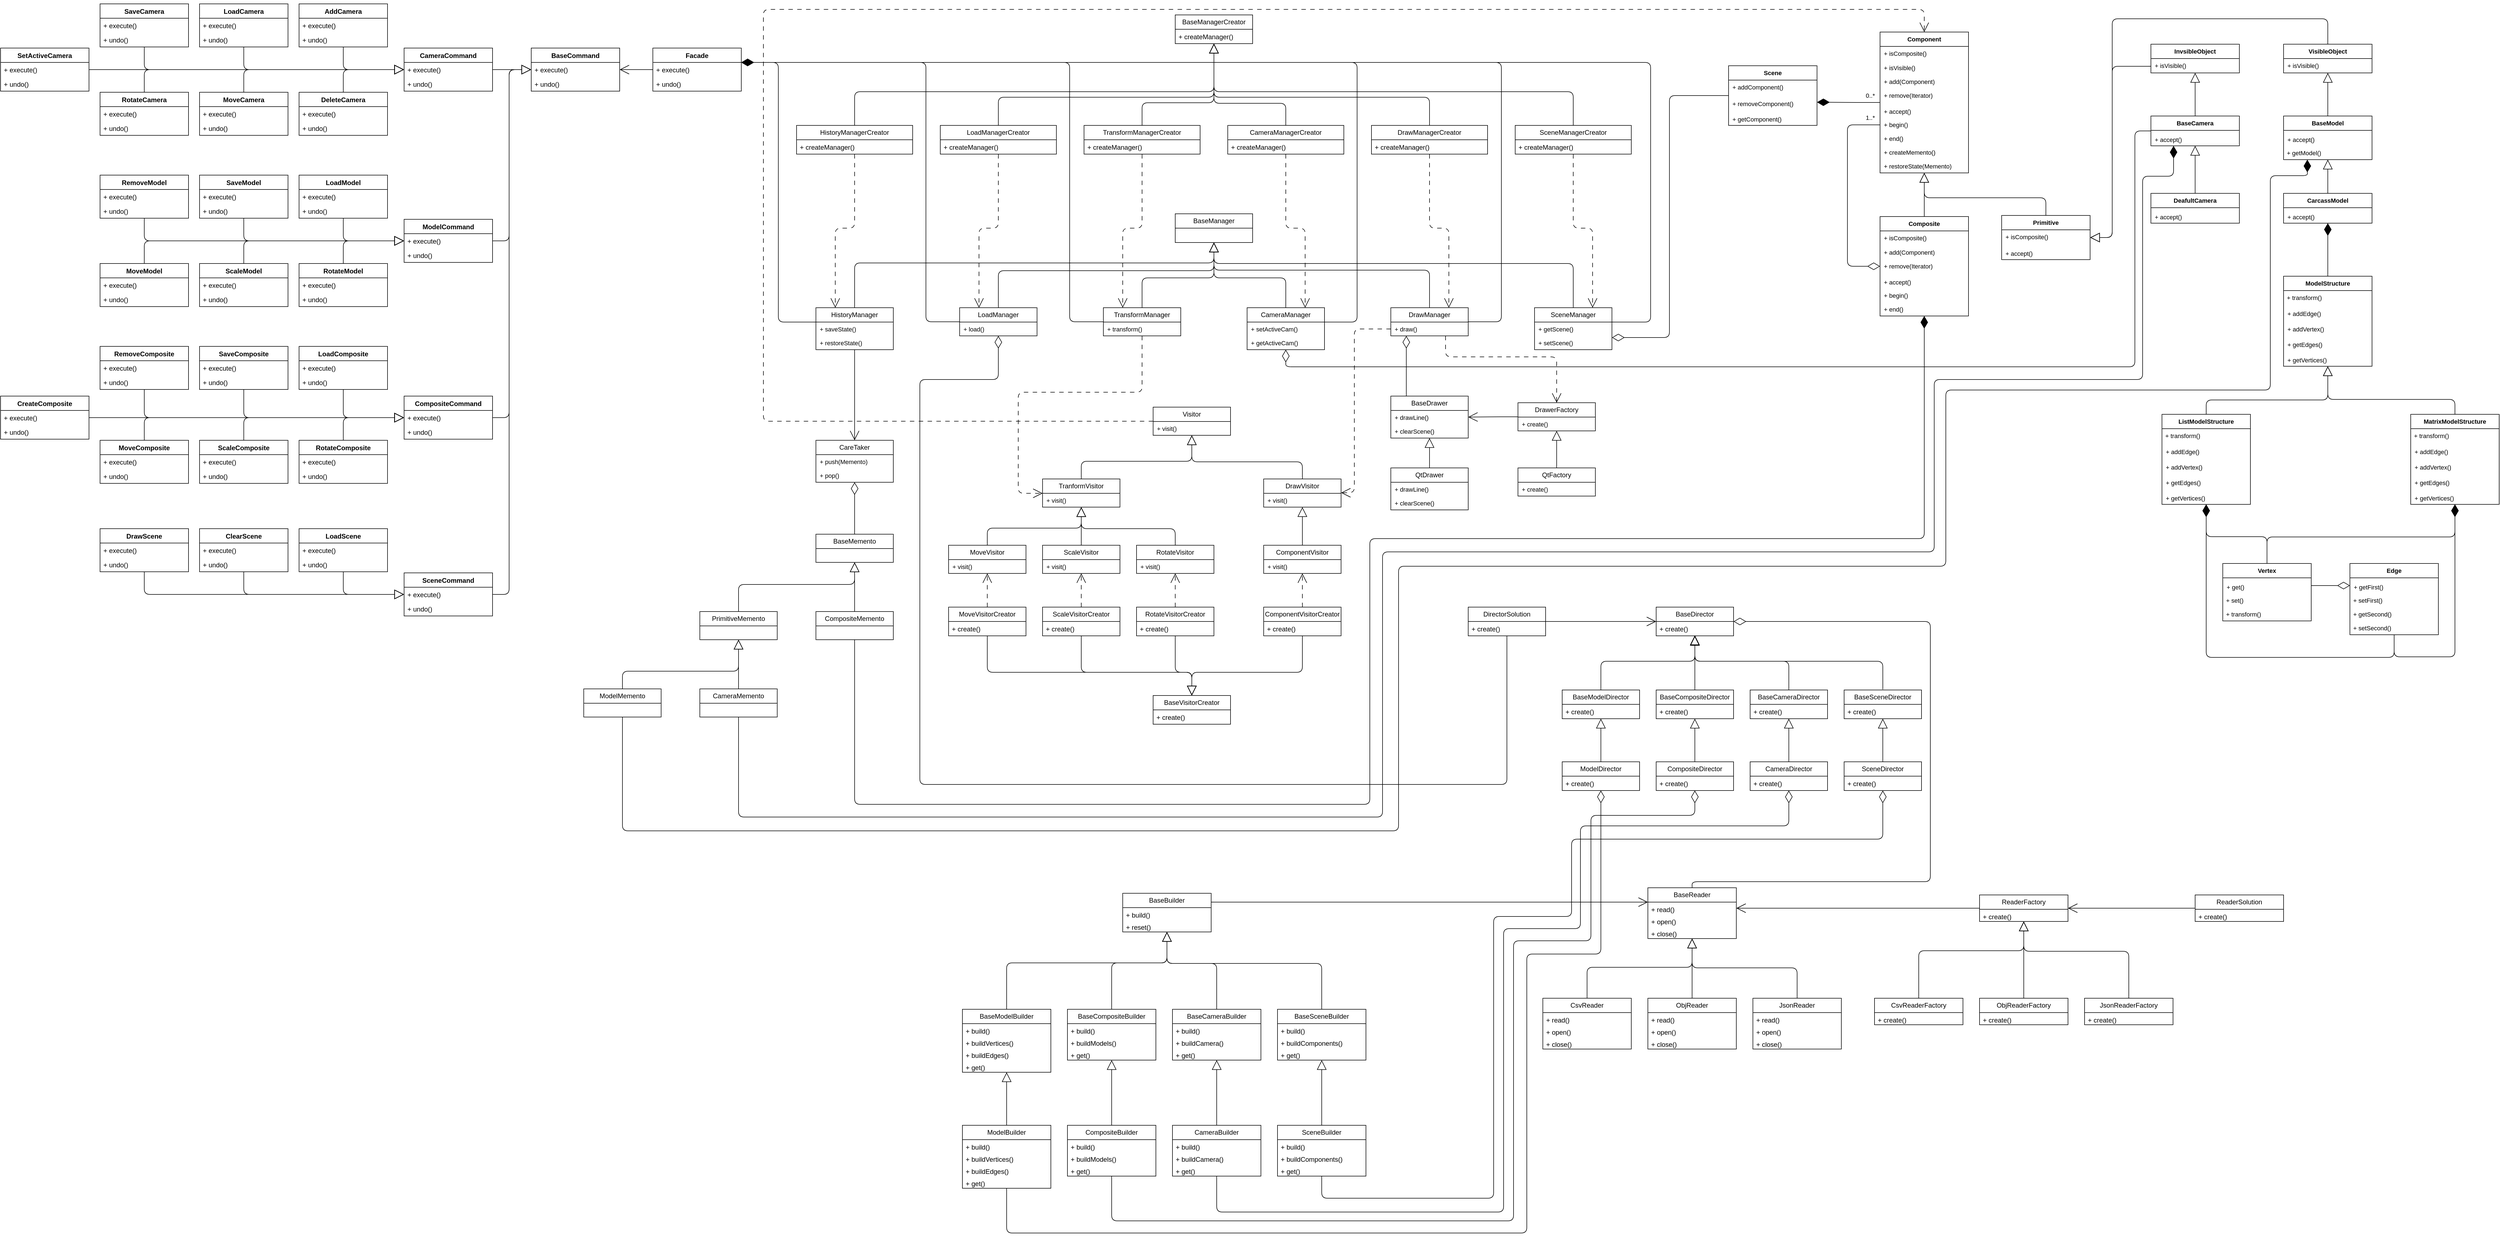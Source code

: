 <mxfile version="26.2.15">
  <diagram name="Страница — 1" id="QBp-YaOvxC3dKg_yT_Rz">
    <mxGraphModel dx="5124" dy="3112" grid="0" gridSize="10" guides="1" tooltips="1" connect="1" arrows="1" fold="1" page="1" pageScale="1" pageWidth="4681" pageHeight="3300" background="none" math="0" shadow="0">
      <root>
        <mxCell id="0" />
        <mxCell id="1" parent="0" />
        <mxCell id="kcNYnUoNV3sQ_l08HxPA-2" value="&lt;div&gt;BaseCommand&lt;/div&gt;" style="swimlane;fontStyle=1;align=center;verticalAlign=top;childLayout=stackLayout;horizontal=1;startSize=26;horizontalStack=0;resizeParent=1;resizeParentMax=0;resizeLast=0;collapsible=1;marginBottom=0;whiteSpace=wrap;html=1;" parent="1" vertex="1">
          <mxGeometry x="970" y="90" width="160" height="78" as="geometry" />
        </mxCell>
        <mxCell id="kcNYnUoNV3sQ_l08HxPA-5" value="&lt;div&gt;+ execute()&lt;/div&gt;" style="text;strokeColor=none;fillColor=none;align=left;verticalAlign=top;spacingLeft=4;spacingRight=4;overflow=hidden;rotatable=0;points=[[0,0.5],[1,0.5]];portConstraint=eastwest;whiteSpace=wrap;html=1;" parent="kcNYnUoNV3sQ_l08HxPA-2" vertex="1">
          <mxGeometry y="26" width="160" height="26" as="geometry" />
        </mxCell>
        <mxCell id="hABIfy3rS5PReQ48gB8c-30" value="&lt;div&gt;+ undo()&lt;/div&gt;" style="text;strokeColor=none;fillColor=none;align=left;verticalAlign=top;spacingLeft=4;spacingRight=4;overflow=hidden;rotatable=0;points=[[0,0.5],[1,0.5]];portConstraint=eastwest;whiteSpace=wrap;html=1;" parent="kcNYnUoNV3sQ_l08HxPA-2" vertex="1">
          <mxGeometry y="52" width="160" height="26" as="geometry" />
        </mxCell>
        <mxCell id="kcNYnUoNV3sQ_l08HxPA-6" value="&lt;div&gt;CameraCommand&lt;/div&gt;" style="swimlane;fontStyle=1;align=center;verticalAlign=top;childLayout=stackLayout;horizontal=1;startSize=26;horizontalStack=0;resizeParent=1;resizeParentMax=0;resizeLast=0;collapsible=1;marginBottom=0;whiteSpace=wrap;html=1;" parent="1" vertex="1">
          <mxGeometry x="740" y="90" width="160" height="78" as="geometry" />
        </mxCell>
        <mxCell id="kcNYnUoNV3sQ_l08HxPA-7" value="&lt;div&gt;+ execute()&lt;/div&gt;" style="text;strokeColor=none;fillColor=none;align=left;verticalAlign=top;spacingLeft=4;spacingRight=4;overflow=hidden;rotatable=0;points=[[0,0.5],[1,0.5]];portConstraint=eastwest;whiteSpace=wrap;html=1;" parent="kcNYnUoNV3sQ_l08HxPA-6" vertex="1">
          <mxGeometry y="26" width="160" height="26" as="geometry" />
        </mxCell>
        <mxCell id="hABIfy3rS5PReQ48gB8c-23" value="&lt;div&gt;+ undo()&lt;/div&gt;" style="text;strokeColor=none;fillColor=none;align=left;verticalAlign=top;spacingLeft=4;spacingRight=4;overflow=hidden;rotatable=0;points=[[0,0.5],[1,0.5]];portConstraint=eastwest;whiteSpace=wrap;html=1;" parent="kcNYnUoNV3sQ_l08HxPA-6" vertex="1">
          <mxGeometry y="52" width="160" height="26" as="geometry" />
        </mxCell>
        <mxCell id="kcNYnUoNV3sQ_l08HxPA-42" style="edgeStyle=orthogonalEdgeStyle;rounded=1;orthogonalLoop=1;jettySize=auto;html=1;curved=0;endSize=15;endArrow=block;endFill=0;" parent="1" source="kcNYnUoNV3sQ_l08HxPA-17" target="kcNYnUoNV3sQ_l08HxPA-7" edge="1">
          <mxGeometry relative="1" as="geometry" />
        </mxCell>
        <mxCell id="kcNYnUoNV3sQ_l08HxPA-17" value="&lt;div&gt;AddCamera&lt;/div&gt;&lt;div&gt;&lt;br&gt;&lt;/div&gt;" style="swimlane;fontStyle=1;align=center;verticalAlign=top;childLayout=stackLayout;horizontal=1;startSize=26;horizontalStack=0;resizeParent=1;resizeParentMax=0;resizeLast=0;collapsible=1;marginBottom=0;whiteSpace=wrap;html=1;" parent="1" vertex="1">
          <mxGeometry x="550" y="10" width="160" height="78" as="geometry" />
        </mxCell>
        <mxCell id="kcNYnUoNV3sQ_l08HxPA-18" value="&lt;div&gt;+ execute()&lt;/div&gt;" style="text;strokeColor=none;fillColor=none;align=left;verticalAlign=top;spacingLeft=4;spacingRight=4;overflow=hidden;rotatable=0;points=[[0,0.5],[1,0.5]];portConstraint=eastwest;whiteSpace=wrap;html=1;" parent="kcNYnUoNV3sQ_l08HxPA-17" vertex="1">
          <mxGeometry y="26" width="160" height="26" as="geometry" />
        </mxCell>
        <mxCell id="hABIfy3rS5PReQ48gB8c-29" value="&lt;div&gt;+ undo()&lt;/div&gt;" style="text;strokeColor=none;fillColor=none;align=left;verticalAlign=top;spacingLeft=4;spacingRight=4;overflow=hidden;rotatable=0;points=[[0,0.5],[1,0.5]];portConstraint=eastwest;whiteSpace=wrap;html=1;" parent="kcNYnUoNV3sQ_l08HxPA-17" vertex="1">
          <mxGeometry y="52" width="160" height="26" as="geometry" />
        </mxCell>
        <mxCell id="kcNYnUoNV3sQ_l08HxPA-41" style="edgeStyle=orthogonalEdgeStyle;rounded=1;orthogonalLoop=1;jettySize=auto;html=1;entryX=0;entryY=0.5;entryDx=0;entryDy=0;endArrow=block;endFill=0;endSize=15;curved=0;" parent="1" source="kcNYnUoNV3sQ_l08HxPA-19" target="kcNYnUoNV3sQ_l08HxPA-7" edge="1">
          <mxGeometry relative="1" as="geometry" />
        </mxCell>
        <mxCell id="kcNYnUoNV3sQ_l08HxPA-19" value="&lt;div&gt;LoadCamera&lt;/div&gt;&lt;div&gt;&lt;br&gt;&lt;/div&gt;" style="swimlane;fontStyle=1;align=center;verticalAlign=top;childLayout=stackLayout;horizontal=1;startSize=26;horizontalStack=0;resizeParent=1;resizeParentMax=0;resizeLast=0;collapsible=1;marginBottom=0;whiteSpace=wrap;html=1;" parent="1" vertex="1">
          <mxGeometry x="370" y="10" width="160" height="78" as="geometry" />
        </mxCell>
        <mxCell id="kcNYnUoNV3sQ_l08HxPA-20" value="&lt;div&gt;+ execute()&lt;/div&gt;" style="text;strokeColor=none;fillColor=none;align=left;verticalAlign=top;spacingLeft=4;spacingRight=4;overflow=hidden;rotatable=0;points=[[0,0.5],[1,0.5]];portConstraint=eastwest;whiteSpace=wrap;html=1;" parent="kcNYnUoNV3sQ_l08HxPA-19" vertex="1">
          <mxGeometry y="26" width="160" height="26" as="geometry" />
        </mxCell>
        <mxCell id="hABIfy3rS5PReQ48gB8c-28" value="&lt;div&gt;+ undo()&lt;/div&gt;" style="text;strokeColor=none;fillColor=none;align=left;verticalAlign=top;spacingLeft=4;spacingRight=4;overflow=hidden;rotatable=0;points=[[0,0.5],[1,0.5]];portConstraint=eastwest;whiteSpace=wrap;html=1;" parent="kcNYnUoNV3sQ_l08HxPA-19" vertex="1">
          <mxGeometry y="52" width="160" height="26" as="geometry" />
        </mxCell>
        <mxCell id="kcNYnUoNV3sQ_l08HxPA-34" style="edgeStyle=orthogonalEdgeStyle;rounded=1;orthogonalLoop=1;jettySize=auto;html=1;entryX=0;entryY=0.5;entryDx=0;entryDy=0;endArrow=block;endFill=0;endSize=15;curved=0;" parent="1" source="kcNYnUoNV3sQ_l08HxPA-21" target="kcNYnUoNV3sQ_l08HxPA-7" edge="1">
          <mxGeometry relative="1" as="geometry" />
        </mxCell>
        <mxCell id="kcNYnUoNV3sQ_l08HxPA-21" value="&lt;div&gt;SaveCamera&lt;/div&gt;&lt;div&gt;&lt;br&gt;&lt;/div&gt;" style="swimlane;fontStyle=1;align=center;verticalAlign=top;childLayout=stackLayout;horizontal=1;startSize=26;horizontalStack=0;resizeParent=1;resizeParentMax=0;resizeLast=0;collapsible=1;marginBottom=0;whiteSpace=wrap;html=1;" parent="1" vertex="1">
          <mxGeometry x="190" y="10" width="160" height="78" as="geometry" />
        </mxCell>
        <mxCell id="kcNYnUoNV3sQ_l08HxPA-22" value="&lt;div&gt;+ execute()&lt;/div&gt;" style="text;strokeColor=none;fillColor=none;align=left;verticalAlign=top;spacingLeft=4;spacingRight=4;overflow=hidden;rotatable=0;points=[[0,0.5],[1,0.5]];portConstraint=eastwest;whiteSpace=wrap;html=1;" parent="kcNYnUoNV3sQ_l08HxPA-21" vertex="1">
          <mxGeometry y="26" width="160" height="26" as="geometry" />
        </mxCell>
        <mxCell id="hABIfy3rS5PReQ48gB8c-27" value="&lt;div&gt;+ undo()&lt;/div&gt;" style="text;strokeColor=none;fillColor=none;align=left;verticalAlign=top;spacingLeft=4;spacingRight=4;overflow=hidden;rotatable=0;points=[[0,0.5],[1,0.5]];portConstraint=eastwest;whiteSpace=wrap;html=1;" parent="kcNYnUoNV3sQ_l08HxPA-21" vertex="1">
          <mxGeometry y="52" width="160" height="26" as="geometry" />
        </mxCell>
        <mxCell id="kcNYnUoNV3sQ_l08HxPA-40" style="edgeStyle=orthogonalEdgeStyle;rounded=1;orthogonalLoop=1;jettySize=auto;html=1;entryX=0;entryY=0.5;entryDx=0;entryDy=0;curved=0;endArrow=block;endFill=0;endSize=15;" parent="1" source="kcNYnUoNV3sQ_l08HxPA-37" target="kcNYnUoNV3sQ_l08HxPA-7" edge="1">
          <mxGeometry relative="1" as="geometry" />
        </mxCell>
        <mxCell id="kcNYnUoNV3sQ_l08HxPA-37" value="&lt;div&gt;DeleteCamera&lt;/div&gt;&lt;div&gt;&lt;br&gt;&lt;/div&gt;" style="swimlane;fontStyle=1;align=center;verticalAlign=top;childLayout=stackLayout;horizontal=1;startSize=26;horizontalStack=0;resizeParent=1;resizeParentMax=0;resizeLast=0;collapsible=1;marginBottom=0;whiteSpace=wrap;html=1;" parent="1" vertex="1">
          <mxGeometry x="550" y="170" width="160" height="78" as="geometry" />
        </mxCell>
        <mxCell id="kcNYnUoNV3sQ_l08HxPA-38" value="&lt;div&gt;+ execute()&lt;/div&gt;" style="text;strokeColor=none;fillColor=none;align=left;verticalAlign=top;spacingLeft=4;spacingRight=4;overflow=hidden;rotatable=0;points=[[0,0.5],[1,0.5]];portConstraint=eastwest;whiteSpace=wrap;html=1;" parent="kcNYnUoNV3sQ_l08HxPA-37" vertex="1">
          <mxGeometry y="26" width="160" height="26" as="geometry" />
        </mxCell>
        <mxCell id="hABIfy3rS5PReQ48gB8c-24" value="&lt;div&gt;+ undo()&lt;/div&gt;" style="text;strokeColor=none;fillColor=none;align=left;verticalAlign=top;spacingLeft=4;spacingRight=4;overflow=hidden;rotatable=0;points=[[0,0.5],[1,0.5]];portConstraint=eastwest;whiteSpace=wrap;html=1;" parent="kcNYnUoNV3sQ_l08HxPA-37" vertex="1">
          <mxGeometry y="52" width="160" height="26" as="geometry" />
        </mxCell>
        <mxCell id="kcNYnUoNV3sQ_l08HxPA-49" style="edgeStyle=orthogonalEdgeStyle;rounded=1;orthogonalLoop=1;jettySize=auto;html=1;endArrow=block;endFill=0;endSize=15;curved=0;" parent="1" source="kcNYnUoNV3sQ_l08HxPA-43" target="kcNYnUoNV3sQ_l08HxPA-7" edge="1">
          <mxGeometry relative="1" as="geometry" />
        </mxCell>
        <mxCell id="kcNYnUoNV3sQ_l08HxPA-43" value="&lt;div&gt;MoveCamera&lt;/div&gt;&lt;div&gt;&lt;br&gt;&lt;/div&gt;" style="swimlane;fontStyle=1;align=center;verticalAlign=top;childLayout=stackLayout;horizontal=1;startSize=26;horizontalStack=0;resizeParent=1;resizeParentMax=0;resizeLast=0;collapsible=1;marginBottom=0;whiteSpace=wrap;html=1;" parent="1" vertex="1">
          <mxGeometry x="370" y="170" width="160" height="78" as="geometry" />
        </mxCell>
        <mxCell id="kcNYnUoNV3sQ_l08HxPA-44" value="&lt;div&gt;+ execute()&lt;/div&gt;" style="text;strokeColor=none;fillColor=none;align=left;verticalAlign=top;spacingLeft=4;spacingRight=4;overflow=hidden;rotatable=0;points=[[0,0.5],[1,0.5]];portConstraint=eastwest;whiteSpace=wrap;html=1;" parent="kcNYnUoNV3sQ_l08HxPA-43" vertex="1">
          <mxGeometry y="26" width="160" height="26" as="geometry" />
        </mxCell>
        <mxCell id="hABIfy3rS5PReQ48gB8c-25" value="&lt;div&gt;+ undo()&lt;/div&gt;" style="text;strokeColor=none;fillColor=none;align=left;verticalAlign=top;spacingLeft=4;spacingRight=4;overflow=hidden;rotatable=0;points=[[0,0.5],[1,0.5]];portConstraint=eastwest;whiteSpace=wrap;html=1;" parent="kcNYnUoNV3sQ_l08HxPA-43" vertex="1">
          <mxGeometry y="52" width="160" height="26" as="geometry" />
        </mxCell>
        <mxCell id="kcNYnUoNV3sQ_l08HxPA-48" style="edgeStyle=orthogonalEdgeStyle;rounded=1;orthogonalLoop=1;jettySize=auto;html=1;endSize=15;endArrow=block;endFill=0;curved=0;" parent="1" source="kcNYnUoNV3sQ_l08HxPA-45" target="kcNYnUoNV3sQ_l08HxPA-7" edge="1">
          <mxGeometry relative="1" as="geometry" />
        </mxCell>
        <mxCell id="kcNYnUoNV3sQ_l08HxPA-45" value="&lt;div&gt;RotateCamera&lt;/div&gt;&lt;div&gt;&lt;br&gt;&lt;/div&gt;" style="swimlane;fontStyle=1;align=center;verticalAlign=top;childLayout=stackLayout;horizontal=1;startSize=26;horizontalStack=0;resizeParent=1;resizeParentMax=0;resizeLast=0;collapsible=1;marginBottom=0;whiteSpace=wrap;html=1;" parent="1" vertex="1">
          <mxGeometry x="190" y="170" width="160" height="78" as="geometry" />
        </mxCell>
        <mxCell id="kcNYnUoNV3sQ_l08HxPA-46" value="&lt;div&gt;+ execute()&lt;/div&gt;" style="text;strokeColor=none;fillColor=none;align=left;verticalAlign=top;spacingLeft=4;spacingRight=4;overflow=hidden;rotatable=0;points=[[0,0.5],[1,0.5]];portConstraint=eastwest;whiteSpace=wrap;html=1;" parent="kcNYnUoNV3sQ_l08HxPA-45" vertex="1">
          <mxGeometry y="26" width="160" height="26" as="geometry" />
        </mxCell>
        <mxCell id="hABIfy3rS5PReQ48gB8c-26" value="&lt;div&gt;+ undo()&lt;/div&gt;" style="text;strokeColor=none;fillColor=none;align=left;verticalAlign=top;spacingLeft=4;spacingRight=4;overflow=hidden;rotatable=0;points=[[0,0.5],[1,0.5]];portConstraint=eastwest;whiteSpace=wrap;html=1;" parent="kcNYnUoNV3sQ_l08HxPA-45" vertex="1">
          <mxGeometry y="52" width="160" height="26" as="geometry" />
        </mxCell>
        <mxCell id="kcNYnUoNV3sQ_l08HxPA-47" style="edgeStyle=orthogonalEdgeStyle;rounded=1;orthogonalLoop=1;jettySize=auto;html=1;entryX=0;entryY=0.5;entryDx=0;entryDy=0;curved=0;endSize=15;endArrow=block;endFill=0;" parent="1" source="kcNYnUoNV3sQ_l08HxPA-7" target="kcNYnUoNV3sQ_l08HxPA-5" edge="1">
          <mxGeometry relative="1" as="geometry" />
        </mxCell>
        <mxCell id="kcNYnUoNV3sQ_l08HxPA-50" value="&lt;div&gt;ModelCommand&lt;/div&gt;" style="swimlane;fontStyle=1;align=center;verticalAlign=top;childLayout=stackLayout;horizontal=1;startSize=26;horizontalStack=0;resizeParent=1;resizeParentMax=0;resizeLast=0;collapsible=1;marginBottom=0;whiteSpace=wrap;html=1;" parent="1" vertex="1">
          <mxGeometry x="740" y="400" width="160" height="78" as="geometry" />
        </mxCell>
        <mxCell id="kcNYnUoNV3sQ_l08HxPA-51" value="&lt;div&gt;+ execute()&lt;/div&gt;" style="text;strokeColor=none;fillColor=none;align=left;verticalAlign=top;spacingLeft=4;spacingRight=4;overflow=hidden;rotatable=0;points=[[0,0.5],[1,0.5]];portConstraint=eastwest;whiteSpace=wrap;html=1;" parent="kcNYnUoNV3sQ_l08HxPA-50" vertex="1">
          <mxGeometry y="26" width="160" height="26" as="geometry" />
        </mxCell>
        <mxCell id="hABIfy3rS5PReQ48gB8c-19" value="&lt;div&gt;+ undo()&lt;/div&gt;" style="text;strokeColor=none;fillColor=none;align=left;verticalAlign=top;spacingLeft=4;spacingRight=4;overflow=hidden;rotatable=0;points=[[0,0.5],[1,0.5]];portConstraint=eastwest;whiteSpace=wrap;html=1;" parent="kcNYnUoNV3sQ_l08HxPA-50" vertex="1">
          <mxGeometry y="52" width="160" height="26" as="geometry" />
        </mxCell>
        <mxCell id="kcNYnUoNV3sQ_l08HxPA-64" style="edgeStyle=orthogonalEdgeStyle;rounded=1;orthogonalLoop=1;jettySize=auto;html=1;entryX=0;entryY=0.5;entryDx=0;entryDy=0;endArrow=block;endFill=0;endSize=15;curved=0;" parent="1" source="kcNYnUoNV3sQ_l08HxPA-52" target="kcNYnUoNV3sQ_l08HxPA-51" edge="1">
          <mxGeometry relative="1" as="geometry" />
        </mxCell>
        <mxCell id="kcNYnUoNV3sQ_l08HxPA-52" value="&lt;div&gt;LoadModel&lt;/div&gt;" style="swimlane;fontStyle=1;align=center;verticalAlign=top;childLayout=stackLayout;horizontal=1;startSize=26;horizontalStack=0;resizeParent=1;resizeParentMax=0;resizeLast=0;collapsible=1;marginBottom=0;whiteSpace=wrap;html=1;" parent="1" vertex="1">
          <mxGeometry x="550" y="320" width="160" height="78" as="geometry" />
        </mxCell>
        <mxCell id="kcNYnUoNV3sQ_l08HxPA-53" value="&lt;div&gt;+ execute()&lt;/div&gt;" style="text;strokeColor=none;fillColor=none;align=left;verticalAlign=top;spacingLeft=4;spacingRight=4;overflow=hidden;rotatable=0;points=[[0,0.5],[1,0.5]];portConstraint=eastwest;whiteSpace=wrap;html=1;" parent="kcNYnUoNV3sQ_l08HxPA-52" vertex="1">
          <mxGeometry y="26" width="160" height="26" as="geometry" />
        </mxCell>
        <mxCell id="hABIfy3rS5PReQ48gB8c-20" value="&lt;div&gt;+ undo()&lt;/div&gt;" style="text;strokeColor=none;fillColor=none;align=left;verticalAlign=top;spacingLeft=4;spacingRight=4;overflow=hidden;rotatable=0;points=[[0,0.5],[1,0.5]];portConstraint=eastwest;whiteSpace=wrap;html=1;" parent="kcNYnUoNV3sQ_l08HxPA-52" vertex="1">
          <mxGeometry y="52" width="160" height="26" as="geometry" />
        </mxCell>
        <mxCell id="kcNYnUoNV3sQ_l08HxPA-68" style="edgeStyle=orthogonalEdgeStyle;shape=connector;curved=0;rounded=1;orthogonalLoop=1;jettySize=auto;html=1;entryX=0;entryY=0.5;entryDx=0;entryDy=0;strokeColor=default;align=center;verticalAlign=middle;fontFamily=Helvetica;fontSize=11;fontColor=default;labelBackgroundColor=default;endArrow=block;endFill=0;endSize=15;" parent="1" source="kcNYnUoNV3sQ_l08HxPA-54" target="kcNYnUoNV3sQ_l08HxPA-51" edge="1">
          <mxGeometry relative="1" as="geometry" />
        </mxCell>
        <mxCell id="kcNYnUoNV3sQ_l08HxPA-54" value="&lt;div&gt;SaveModel&lt;/div&gt;" style="swimlane;fontStyle=1;align=center;verticalAlign=top;childLayout=stackLayout;horizontal=1;startSize=26;horizontalStack=0;resizeParent=1;resizeParentMax=0;resizeLast=0;collapsible=1;marginBottom=0;whiteSpace=wrap;html=1;" parent="1" vertex="1">
          <mxGeometry x="370" y="320" width="160" height="78" as="geometry" />
        </mxCell>
        <mxCell id="kcNYnUoNV3sQ_l08HxPA-55" value="&lt;div&gt;+ execute()&lt;/div&gt;" style="text;strokeColor=none;fillColor=none;align=left;verticalAlign=top;spacingLeft=4;spacingRight=4;overflow=hidden;rotatable=0;points=[[0,0.5],[1,0.5]];portConstraint=eastwest;whiteSpace=wrap;html=1;" parent="kcNYnUoNV3sQ_l08HxPA-54" vertex="1">
          <mxGeometry y="26" width="160" height="26" as="geometry" />
        </mxCell>
        <mxCell id="hABIfy3rS5PReQ48gB8c-21" value="&lt;div&gt;+ undo()&lt;/div&gt;" style="text;strokeColor=none;fillColor=none;align=left;verticalAlign=top;spacingLeft=4;spacingRight=4;overflow=hidden;rotatable=0;points=[[0,0.5],[1,0.5]];portConstraint=eastwest;whiteSpace=wrap;html=1;" parent="kcNYnUoNV3sQ_l08HxPA-54" vertex="1">
          <mxGeometry y="52" width="160" height="26" as="geometry" />
        </mxCell>
        <mxCell id="kcNYnUoNV3sQ_l08HxPA-69" style="edgeStyle=orthogonalEdgeStyle;shape=connector;curved=0;rounded=1;orthogonalLoop=1;jettySize=auto;html=1;strokeColor=default;align=center;verticalAlign=middle;fontFamily=Helvetica;fontSize=11;fontColor=default;labelBackgroundColor=default;endArrow=block;endFill=0;endSize=15;" parent="1" source="kcNYnUoNV3sQ_l08HxPA-56" target="kcNYnUoNV3sQ_l08HxPA-51" edge="1">
          <mxGeometry relative="1" as="geometry" />
        </mxCell>
        <mxCell id="kcNYnUoNV3sQ_l08HxPA-56" value="&lt;div&gt;RemoveModel&lt;/div&gt;" style="swimlane;fontStyle=1;align=center;verticalAlign=top;childLayout=stackLayout;horizontal=1;startSize=26;horizontalStack=0;resizeParent=1;resizeParentMax=0;resizeLast=0;collapsible=1;marginBottom=0;whiteSpace=wrap;html=1;" parent="1" vertex="1">
          <mxGeometry x="190" y="320" width="160" height="78" as="geometry" />
        </mxCell>
        <mxCell id="kcNYnUoNV3sQ_l08HxPA-57" value="&lt;div&gt;+ execute()&lt;/div&gt;" style="text;strokeColor=none;fillColor=none;align=left;verticalAlign=top;spacingLeft=4;spacingRight=4;overflow=hidden;rotatable=0;points=[[0,0.5],[1,0.5]];portConstraint=eastwest;whiteSpace=wrap;html=1;" parent="kcNYnUoNV3sQ_l08HxPA-56" vertex="1">
          <mxGeometry y="26" width="160" height="26" as="geometry" />
        </mxCell>
        <mxCell id="hABIfy3rS5PReQ48gB8c-22" value="&lt;div&gt;+ undo()&lt;/div&gt;" style="text;strokeColor=none;fillColor=none;align=left;verticalAlign=top;spacingLeft=4;spacingRight=4;overflow=hidden;rotatable=0;points=[[0,0.5],[1,0.5]];portConstraint=eastwest;whiteSpace=wrap;html=1;" parent="kcNYnUoNV3sQ_l08HxPA-56" vertex="1">
          <mxGeometry y="52" width="160" height="26" as="geometry" />
        </mxCell>
        <mxCell id="kcNYnUoNV3sQ_l08HxPA-65" style="edgeStyle=orthogonalEdgeStyle;rounded=1;orthogonalLoop=1;jettySize=auto;html=1;entryX=0;entryY=0.5;entryDx=0;entryDy=0;curved=0;endSize=15;endArrow=block;endFill=0;" parent="1" source="kcNYnUoNV3sQ_l08HxPA-58" target="kcNYnUoNV3sQ_l08HxPA-51" edge="1">
          <mxGeometry relative="1" as="geometry" />
        </mxCell>
        <mxCell id="kcNYnUoNV3sQ_l08HxPA-58" value="&lt;div&gt;RotateModel&lt;/div&gt;" style="swimlane;fontStyle=1;align=center;verticalAlign=top;childLayout=stackLayout;horizontal=1;startSize=26;horizontalStack=0;resizeParent=1;resizeParentMax=0;resizeLast=0;collapsible=1;marginBottom=0;whiteSpace=wrap;html=1;" parent="1" vertex="1">
          <mxGeometry x="550" y="480" width="160" height="78" as="geometry" />
        </mxCell>
        <mxCell id="kcNYnUoNV3sQ_l08HxPA-59" value="&lt;div&gt;+ execute()&lt;/div&gt;" style="text;strokeColor=none;fillColor=none;align=left;verticalAlign=top;spacingLeft=4;spacingRight=4;overflow=hidden;rotatable=0;points=[[0,0.5],[1,0.5]];portConstraint=eastwest;whiteSpace=wrap;html=1;" parent="kcNYnUoNV3sQ_l08HxPA-58" vertex="1">
          <mxGeometry y="26" width="160" height="26" as="geometry" />
        </mxCell>
        <mxCell id="hABIfy3rS5PReQ48gB8c-16" value="&lt;div&gt;+ undo()&lt;/div&gt;" style="text;strokeColor=none;fillColor=none;align=left;verticalAlign=top;spacingLeft=4;spacingRight=4;overflow=hidden;rotatable=0;points=[[0,0.5],[1,0.5]];portConstraint=eastwest;whiteSpace=wrap;html=1;" parent="kcNYnUoNV3sQ_l08HxPA-58" vertex="1">
          <mxGeometry y="52" width="160" height="26" as="geometry" />
        </mxCell>
        <mxCell id="kcNYnUoNV3sQ_l08HxPA-67" style="edgeStyle=orthogonalEdgeStyle;shape=connector;curved=0;rounded=1;orthogonalLoop=1;jettySize=auto;html=1;strokeColor=default;align=center;verticalAlign=middle;fontFamily=Helvetica;fontSize=11;fontColor=default;labelBackgroundColor=default;endArrow=block;endFill=0;endSize=15;" parent="1" source="kcNYnUoNV3sQ_l08HxPA-60" target="kcNYnUoNV3sQ_l08HxPA-51" edge="1">
          <mxGeometry relative="1" as="geometry" />
        </mxCell>
        <mxCell id="kcNYnUoNV3sQ_l08HxPA-60" value="&lt;div&gt;ScaleModel&lt;/div&gt;" style="swimlane;fontStyle=1;align=center;verticalAlign=top;childLayout=stackLayout;horizontal=1;startSize=26;horizontalStack=0;resizeParent=1;resizeParentMax=0;resizeLast=0;collapsible=1;marginBottom=0;whiteSpace=wrap;html=1;" parent="1" vertex="1">
          <mxGeometry x="370" y="480" width="160" height="78" as="geometry" />
        </mxCell>
        <mxCell id="kcNYnUoNV3sQ_l08HxPA-61" value="&lt;div&gt;+ execute()&lt;/div&gt;" style="text;strokeColor=none;fillColor=none;align=left;verticalAlign=top;spacingLeft=4;spacingRight=4;overflow=hidden;rotatable=0;points=[[0,0.5],[1,0.5]];portConstraint=eastwest;whiteSpace=wrap;html=1;" parent="kcNYnUoNV3sQ_l08HxPA-60" vertex="1">
          <mxGeometry y="26" width="160" height="26" as="geometry" />
        </mxCell>
        <mxCell id="hABIfy3rS5PReQ48gB8c-17" value="&lt;div&gt;+ undo()&lt;/div&gt;" style="text;strokeColor=none;fillColor=none;align=left;verticalAlign=top;spacingLeft=4;spacingRight=4;overflow=hidden;rotatable=0;points=[[0,0.5],[1,0.5]];portConstraint=eastwest;whiteSpace=wrap;html=1;" parent="kcNYnUoNV3sQ_l08HxPA-60" vertex="1">
          <mxGeometry y="52" width="160" height="26" as="geometry" />
        </mxCell>
        <mxCell id="kcNYnUoNV3sQ_l08HxPA-70" style="edgeStyle=orthogonalEdgeStyle;shape=connector;curved=0;rounded=1;orthogonalLoop=1;jettySize=auto;html=1;strokeColor=default;align=center;verticalAlign=middle;fontFamily=Helvetica;fontSize=11;fontColor=default;labelBackgroundColor=default;endArrow=block;endFill=0;endSize=15;" parent="1" source="kcNYnUoNV3sQ_l08HxPA-62" target="kcNYnUoNV3sQ_l08HxPA-51" edge="1">
          <mxGeometry relative="1" as="geometry" />
        </mxCell>
        <mxCell id="kcNYnUoNV3sQ_l08HxPA-62" value="&lt;div&gt;MoveModel&lt;/div&gt;" style="swimlane;fontStyle=1;align=center;verticalAlign=top;childLayout=stackLayout;horizontal=1;startSize=26;horizontalStack=0;resizeParent=1;resizeParentMax=0;resizeLast=0;collapsible=1;marginBottom=0;whiteSpace=wrap;html=1;" parent="1" vertex="1">
          <mxGeometry x="190" y="480" width="160" height="78" as="geometry" />
        </mxCell>
        <mxCell id="kcNYnUoNV3sQ_l08HxPA-63" value="&lt;div&gt;+ execute()&lt;/div&gt;" style="text;strokeColor=none;fillColor=none;align=left;verticalAlign=top;spacingLeft=4;spacingRight=4;overflow=hidden;rotatable=0;points=[[0,0.5],[1,0.5]];portConstraint=eastwest;whiteSpace=wrap;html=1;" parent="kcNYnUoNV3sQ_l08HxPA-62" vertex="1">
          <mxGeometry y="26" width="160" height="26" as="geometry" />
        </mxCell>
        <mxCell id="hABIfy3rS5PReQ48gB8c-18" value="&lt;div&gt;+ undo()&lt;/div&gt;" style="text;strokeColor=none;fillColor=none;align=left;verticalAlign=top;spacingLeft=4;spacingRight=4;overflow=hidden;rotatable=0;points=[[0,0.5],[1,0.5]];portConstraint=eastwest;whiteSpace=wrap;html=1;" parent="kcNYnUoNV3sQ_l08HxPA-62" vertex="1">
          <mxGeometry y="52" width="160" height="26" as="geometry" />
        </mxCell>
        <mxCell id="kcNYnUoNV3sQ_l08HxPA-71" style="edgeStyle=orthogonalEdgeStyle;shape=connector;curved=0;rounded=1;orthogonalLoop=1;jettySize=auto;html=1;entryX=0;entryY=0.5;entryDx=0;entryDy=0;strokeColor=default;align=center;verticalAlign=middle;fontFamily=Helvetica;fontSize=11;fontColor=default;labelBackgroundColor=default;endArrow=block;endFill=0;endSize=15;" parent="1" source="kcNYnUoNV3sQ_l08HxPA-51" target="kcNYnUoNV3sQ_l08HxPA-5" edge="1">
          <mxGeometry relative="1" as="geometry" />
        </mxCell>
        <mxCell id="kcNYnUoNV3sQ_l08HxPA-72" value="&lt;div&gt;CompositeCommand&lt;/div&gt;" style="swimlane;fontStyle=1;align=center;verticalAlign=top;childLayout=stackLayout;horizontal=1;startSize=26;horizontalStack=0;resizeParent=1;resizeParentMax=0;resizeLast=0;collapsible=1;marginBottom=0;whiteSpace=wrap;html=1;" parent="1" vertex="1">
          <mxGeometry x="740" y="720" width="160" height="78" as="geometry" />
        </mxCell>
        <mxCell id="kcNYnUoNV3sQ_l08HxPA-73" value="&lt;div&gt;+ execute()&lt;/div&gt;" style="text;strokeColor=none;fillColor=none;align=left;verticalAlign=top;spacingLeft=4;spacingRight=4;overflow=hidden;rotatable=0;points=[[0,0.5],[1,0.5]];portConstraint=eastwest;whiteSpace=wrap;html=1;" parent="kcNYnUoNV3sQ_l08HxPA-72" vertex="1">
          <mxGeometry y="26" width="160" height="26" as="geometry" />
        </mxCell>
        <mxCell id="hABIfy3rS5PReQ48gB8c-11" value="&lt;div&gt;+ undo()&lt;/div&gt;" style="text;strokeColor=none;fillColor=none;align=left;verticalAlign=top;spacingLeft=4;spacingRight=4;overflow=hidden;rotatable=0;points=[[0,0.5],[1,0.5]];portConstraint=eastwest;whiteSpace=wrap;html=1;" parent="kcNYnUoNV3sQ_l08HxPA-72" vertex="1">
          <mxGeometry y="52" width="160" height="26" as="geometry" />
        </mxCell>
        <mxCell id="kcNYnUoNV3sQ_l08HxPA-86" style="edgeStyle=orthogonalEdgeStyle;shape=connector;curved=0;rounded=1;orthogonalLoop=1;jettySize=auto;html=1;entryX=0;entryY=0.5;entryDx=0;entryDy=0;strokeColor=default;align=center;verticalAlign=middle;fontFamily=Helvetica;fontSize=11;fontColor=default;labelBackgroundColor=default;endArrow=block;endFill=0;endSize=15;" parent="1" source="kcNYnUoNV3sQ_l08HxPA-74" target="kcNYnUoNV3sQ_l08HxPA-73" edge="1">
          <mxGeometry relative="1" as="geometry" />
        </mxCell>
        <mxCell id="kcNYnUoNV3sQ_l08HxPA-74" value="&lt;div&gt;LoadComposite&lt;/div&gt;" style="swimlane;fontStyle=1;align=center;verticalAlign=top;childLayout=stackLayout;horizontal=1;startSize=26;horizontalStack=0;resizeParent=1;resizeParentMax=0;resizeLast=0;collapsible=1;marginBottom=0;whiteSpace=wrap;html=1;" parent="1" vertex="1">
          <mxGeometry x="550" y="630" width="160" height="78" as="geometry" />
        </mxCell>
        <mxCell id="kcNYnUoNV3sQ_l08HxPA-75" value="&lt;div&gt;+ execute()&lt;/div&gt;" style="text;strokeColor=none;fillColor=none;align=left;verticalAlign=top;spacingLeft=4;spacingRight=4;overflow=hidden;rotatable=0;points=[[0,0.5],[1,0.5]];portConstraint=eastwest;whiteSpace=wrap;html=1;" parent="kcNYnUoNV3sQ_l08HxPA-74" vertex="1">
          <mxGeometry y="26" width="160" height="26" as="geometry" />
        </mxCell>
        <mxCell id="hABIfy3rS5PReQ48gB8c-12" value="&lt;div&gt;+ undo()&lt;/div&gt;" style="text;strokeColor=none;fillColor=none;align=left;verticalAlign=top;spacingLeft=4;spacingRight=4;overflow=hidden;rotatable=0;points=[[0,0.5],[1,0.5]];portConstraint=eastwest;whiteSpace=wrap;html=1;" parent="kcNYnUoNV3sQ_l08HxPA-74" vertex="1">
          <mxGeometry y="52" width="160" height="26" as="geometry" />
        </mxCell>
        <mxCell id="kcNYnUoNV3sQ_l08HxPA-87" style="edgeStyle=orthogonalEdgeStyle;shape=connector;curved=0;rounded=1;orthogonalLoop=1;jettySize=auto;html=1;entryX=0;entryY=0.5;entryDx=0;entryDy=0;strokeColor=default;align=center;verticalAlign=middle;fontFamily=Helvetica;fontSize=11;fontColor=default;labelBackgroundColor=default;endArrow=block;endFill=0;endSize=15;" parent="1" source="kcNYnUoNV3sQ_l08HxPA-76" target="kcNYnUoNV3sQ_l08HxPA-73" edge="1">
          <mxGeometry relative="1" as="geometry" />
        </mxCell>
        <mxCell id="kcNYnUoNV3sQ_l08HxPA-76" value="&lt;div&gt;SaveComposite&lt;/div&gt;" style="swimlane;fontStyle=1;align=center;verticalAlign=top;childLayout=stackLayout;horizontal=1;startSize=26;horizontalStack=0;resizeParent=1;resizeParentMax=0;resizeLast=0;collapsible=1;marginBottom=0;whiteSpace=wrap;html=1;" parent="1" vertex="1">
          <mxGeometry x="370" y="630" width="160" height="78" as="geometry" />
        </mxCell>
        <mxCell id="kcNYnUoNV3sQ_l08HxPA-77" value="&lt;div&gt;+ execute()&lt;/div&gt;" style="text;strokeColor=none;fillColor=none;align=left;verticalAlign=top;spacingLeft=4;spacingRight=4;overflow=hidden;rotatable=0;points=[[0,0.5],[1,0.5]];portConstraint=eastwest;whiteSpace=wrap;html=1;" parent="kcNYnUoNV3sQ_l08HxPA-76" vertex="1">
          <mxGeometry y="26" width="160" height="26" as="geometry" />
        </mxCell>
        <mxCell id="hABIfy3rS5PReQ48gB8c-13" value="&lt;div&gt;+ undo()&lt;/div&gt;" style="text;strokeColor=none;fillColor=none;align=left;verticalAlign=top;spacingLeft=4;spacingRight=4;overflow=hidden;rotatable=0;points=[[0,0.5],[1,0.5]];portConstraint=eastwest;whiteSpace=wrap;html=1;" parent="kcNYnUoNV3sQ_l08HxPA-76" vertex="1">
          <mxGeometry y="52" width="160" height="26" as="geometry" />
        </mxCell>
        <mxCell id="kcNYnUoNV3sQ_l08HxPA-88" style="edgeStyle=orthogonalEdgeStyle;shape=connector;curved=0;rounded=1;orthogonalLoop=1;jettySize=auto;html=1;entryX=0;entryY=0.5;entryDx=0;entryDy=0;strokeColor=default;align=center;verticalAlign=middle;fontFamily=Helvetica;fontSize=11;fontColor=default;labelBackgroundColor=default;endArrow=block;endFill=0;endSize=15;" parent="1" source="kcNYnUoNV3sQ_l08HxPA-78" target="kcNYnUoNV3sQ_l08HxPA-73" edge="1">
          <mxGeometry relative="1" as="geometry" />
        </mxCell>
        <mxCell id="kcNYnUoNV3sQ_l08HxPA-78" value="&lt;div&gt;RemoveComposite&lt;/div&gt;" style="swimlane;fontStyle=1;align=center;verticalAlign=top;childLayout=stackLayout;horizontal=1;startSize=26;horizontalStack=0;resizeParent=1;resizeParentMax=0;resizeLast=0;collapsible=1;marginBottom=0;whiteSpace=wrap;html=1;" parent="1" vertex="1">
          <mxGeometry x="190" y="630" width="160" height="78" as="geometry" />
        </mxCell>
        <mxCell id="kcNYnUoNV3sQ_l08HxPA-79" value="&lt;div&gt;+ execute()&lt;/div&gt;" style="text;strokeColor=none;fillColor=none;align=left;verticalAlign=top;spacingLeft=4;spacingRight=4;overflow=hidden;rotatable=0;points=[[0,0.5],[1,0.5]];portConstraint=eastwest;whiteSpace=wrap;html=1;" parent="kcNYnUoNV3sQ_l08HxPA-78" vertex="1">
          <mxGeometry y="26" width="160" height="26" as="geometry" />
        </mxCell>
        <mxCell id="hABIfy3rS5PReQ48gB8c-14" value="&lt;div&gt;+ undo()&lt;/div&gt;" style="text;strokeColor=none;fillColor=none;align=left;verticalAlign=top;spacingLeft=4;spacingRight=4;overflow=hidden;rotatable=0;points=[[0,0.5],[1,0.5]];portConstraint=eastwest;whiteSpace=wrap;html=1;" parent="kcNYnUoNV3sQ_l08HxPA-78" vertex="1">
          <mxGeometry y="52" width="160" height="26" as="geometry" />
        </mxCell>
        <mxCell id="kcNYnUoNV3sQ_l08HxPA-89" style="edgeStyle=orthogonalEdgeStyle;shape=connector;curved=0;rounded=1;orthogonalLoop=1;jettySize=auto;html=1;strokeColor=default;align=center;verticalAlign=middle;fontFamily=Helvetica;fontSize=11;fontColor=default;labelBackgroundColor=default;endArrow=block;endFill=0;endSize=15;" parent="1" source="kcNYnUoNV3sQ_l08HxPA-80" target="kcNYnUoNV3sQ_l08HxPA-73" edge="1">
          <mxGeometry relative="1" as="geometry" />
        </mxCell>
        <mxCell id="kcNYnUoNV3sQ_l08HxPA-80" value="&lt;div&gt;RotateComposite&lt;/div&gt;" style="swimlane;fontStyle=1;align=center;verticalAlign=top;childLayout=stackLayout;horizontal=1;startSize=26;horizontalStack=0;resizeParent=1;resizeParentMax=0;resizeLast=0;collapsible=1;marginBottom=0;whiteSpace=wrap;html=1;" parent="1" vertex="1">
          <mxGeometry x="550" y="800" width="160" height="78" as="geometry" />
        </mxCell>
        <mxCell id="kcNYnUoNV3sQ_l08HxPA-81" value="&lt;div&gt;+ execute()&lt;/div&gt;" style="text;strokeColor=none;fillColor=none;align=left;verticalAlign=top;spacingLeft=4;spacingRight=4;overflow=hidden;rotatable=0;points=[[0,0.5],[1,0.5]];portConstraint=eastwest;whiteSpace=wrap;html=1;" parent="kcNYnUoNV3sQ_l08HxPA-80" vertex="1">
          <mxGeometry y="26" width="160" height="26" as="geometry" />
        </mxCell>
        <mxCell id="hABIfy3rS5PReQ48gB8c-10" value="&lt;div&gt;+ undo()&lt;/div&gt;" style="text;strokeColor=none;fillColor=none;align=left;verticalAlign=top;spacingLeft=4;spacingRight=4;overflow=hidden;rotatable=0;points=[[0,0.5],[1,0.5]];portConstraint=eastwest;whiteSpace=wrap;html=1;" parent="kcNYnUoNV3sQ_l08HxPA-80" vertex="1">
          <mxGeometry y="52" width="160" height="26" as="geometry" />
        </mxCell>
        <mxCell id="kcNYnUoNV3sQ_l08HxPA-90" style="edgeStyle=orthogonalEdgeStyle;shape=connector;curved=0;rounded=1;orthogonalLoop=1;jettySize=auto;html=1;strokeColor=default;align=center;verticalAlign=middle;fontFamily=Helvetica;fontSize=11;fontColor=default;labelBackgroundColor=default;endArrow=block;endFill=0;endSize=15;" parent="1" source="kcNYnUoNV3sQ_l08HxPA-82" target="kcNYnUoNV3sQ_l08HxPA-73" edge="1">
          <mxGeometry relative="1" as="geometry" />
        </mxCell>
        <mxCell id="kcNYnUoNV3sQ_l08HxPA-82" value="&lt;div&gt;ScaleComposite&lt;/div&gt;" style="swimlane;fontStyle=1;align=center;verticalAlign=top;childLayout=stackLayout;horizontal=1;startSize=26;horizontalStack=0;resizeParent=1;resizeParentMax=0;resizeLast=0;collapsible=1;marginBottom=0;whiteSpace=wrap;html=1;" parent="1" vertex="1">
          <mxGeometry x="370" y="800" width="160" height="78" as="geometry" />
        </mxCell>
        <mxCell id="kcNYnUoNV3sQ_l08HxPA-83" value="&lt;div&gt;+ execute()&lt;/div&gt;" style="text;strokeColor=none;fillColor=none;align=left;verticalAlign=top;spacingLeft=4;spacingRight=4;overflow=hidden;rotatable=0;points=[[0,0.5],[1,0.5]];portConstraint=eastwest;whiteSpace=wrap;html=1;" parent="kcNYnUoNV3sQ_l08HxPA-82" vertex="1">
          <mxGeometry y="26" width="160" height="26" as="geometry" />
        </mxCell>
        <mxCell id="hABIfy3rS5PReQ48gB8c-9" value="&lt;div&gt;+ undo()&lt;/div&gt;" style="text;strokeColor=none;fillColor=none;align=left;verticalAlign=top;spacingLeft=4;spacingRight=4;overflow=hidden;rotatable=0;points=[[0,0.5],[1,0.5]];portConstraint=eastwest;whiteSpace=wrap;html=1;" parent="kcNYnUoNV3sQ_l08HxPA-82" vertex="1">
          <mxGeometry y="52" width="160" height="26" as="geometry" />
        </mxCell>
        <mxCell id="kcNYnUoNV3sQ_l08HxPA-91" style="edgeStyle=orthogonalEdgeStyle;shape=connector;curved=0;rounded=1;orthogonalLoop=1;jettySize=auto;html=1;strokeColor=default;align=center;verticalAlign=middle;fontFamily=Helvetica;fontSize=11;fontColor=default;labelBackgroundColor=default;endArrow=block;endFill=0;endSize=15;" parent="1" source="kcNYnUoNV3sQ_l08HxPA-84" target="kcNYnUoNV3sQ_l08HxPA-73" edge="1">
          <mxGeometry relative="1" as="geometry" />
        </mxCell>
        <mxCell id="kcNYnUoNV3sQ_l08HxPA-84" value="&lt;div&gt;MoveComposite&lt;/div&gt;" style="swimlane;fontStyle=1;align=center;verticalAlign=top;childLayout=stackLayout;horizontal=1;startSize=26;horizontalStack=0;resizeParent=1;resizeParentMax=0;resizeLast=0;collapsible=1;marginBottom=0;whiteSpace=wrap;html=1;" parent="1" vertex="1">
          <mxGeometry x="190" y="800" width="160" height="78" as="geometry" />
        </mxCell>
        <mxCell id="kcNYnUoNV3sQ_l08HxPA-85" value="&lt;div&gt;+ execute()&lt;/div&gt;" style="text;strokeColor=none;fillColor=none;align=left;verticalAlign=top;spacingLeft=4;spacingRight=4;overflow=hidden;rotatable=0;points=[[0,0.5],[1,0.5]];portConstraint=eastwest;whiteSpace=wrap;html=1;" parent="kcNYnUoNV3sQ_l08HxPA-84" vertex="1">
          <mxGeometry y="26" width="160" height="26" as="geometry" />
        </mxCell>
        <mxCell id="hABIfy3rS5PReQ48gB8c-8" value="&lt;div&gt;+ undo()&lt;/div&gt;" style="text;strokeColor=none;fillColor=none;align=left;verticalAlign=top;spacingLeft=4;spacingRight=4;overflow=hidden;rotatable=0;points=[[0,0.5],[1,0.5]];portConstraint=eastwest;whiteSpace=wrap;html=1;" parent="kcNYnUoNV3sQ_l08HxPA-84" vertex="1">
          <mxGeometry y="52" width="160" height="26" as="geometry" />
        </mxCell>
        <mxCell id="kcNYnUoNV3sQ_l08HxPA-92" value="&lt;div&gt;CreateComposite&lt;/div&gt;" style="swimlane;fontStyle=1;align=center;verticalAlign=top;childLayout=stackLayout;horizontal=1;startSize=26;horizontalStack=0;resizeParent=1;resizeParentMax=0;resizeLast=0;collapsible=1;marginBottom=0;whiteSpace=wrap;html=1;" parent="1" vertex="1">
          <mxGeometry x="10" y="720" width="160" height="78" as="geometry" />
        </mxCell>
        <mxCell id="kcNYnUoNV3sQ_l08HxPA-93" value="&lt;div&gt;+ execute()&lt;/div&gt;" style="text;strokeColor=none;fillColor=none;align=left;verticalAlign=top;spacingLeft=4;spacingRight=4;overflow=hidden;rotatable=0;points=[[0,0.5],[1,0.5]];portConstraint=eastwest;whiteSpace=wrap;html=1;" parent="kcNYnUoNV3sQ_l08HxPA-92" vertex="1">
          <mxGeometry y="26" width="160" height="26" as="geometry" />
        </mxCell>
        <mxCell id="hABIfy3rS5PReQ48gB8c-15" value="&lt;div&gt;+ undo()&lt;/div&gt;" style="text;strokeColor=none;fillColor=none;align=left;verticalAlign=top;spacingLeft=4;spacingRight=4;overflow=hidden;rotatable=0;points=[[0,0.5],[1,0.5]];portConstraint=eastwest;whiteSpace=wrap;html=1;" parent="kcNYnUoNV3sQ_l08HxPA-92" vertex="1">
          <mxGeometry y="52" width="160" height="26" as="geometry" />
        </mxCell>
        <mxCell id="kcNYnUoNV3sQ_l08HxPA-94" style="edgeStyle=orthogonalEdgeStyle;shape=connector;curved=0;rounded=1;orthogonalLoop=1;jettySize=auto;html=1;strokeColor=default;align=center;verticalAlign=middle;fontFamily=Helvetica;fontSize=11;fontColor=default;labelBackgroundColor=default;endArrow=block;endFill=0;endSize=15;" parent="1" source="kcNYnUoNV3sQ_l08HxPA-93" target="kcNYnUoNV3sQ_l08HxPA-73" edge="1">
          <mxGeometry relative="1" as="geometry" />
        </mxCell>
        <mxCell id="kcNYnUoNV3sQ_l08HxPA-95" style="edgeStyle=orthogonalEdgeStyle;shape=connector;curved=0;rounded=1;orthogonalLoop=1;jettySize=auto;html=1;strokeColor=default;align=center;verticalAlign=middle;fontFamily=Helvetica;fontSize=11;fontColor=default;labelBackgroundColor=default;endArrow=block;endFill=0;endSize=15;" parent="1" source="kcNYnUoNV3sQ_l08HxPA-73" target="kcNYnUoNV3sQ_l08HxPA-5" edge="1">
          <mxGeometry relative="1" as="geometry" />
        </mxCell>
        <mxCell id="kcNYnUoNV3sQ_l08HxPA-96" value="&lt;div&gt;SceneCommand&lt;/div&gt;" style="swimlane;fontStyle=1;align=center;verticalAlign=top;childLayout=stackLayout;horizontal=1;startSize=26;horizontalStack=0;resizeParent=1;resizeParentMax=0;resizeLast=0;collapsible=1;marginBottom=0;whiteSpace=wrap;html=1;" parent="1" vertex="1">
          <mxGeometry x="740" y="1040" width="160" height="78" as="geometry" />
        </mxCell>
        <mxCell id="kcNYnUoNV3sQ_l08HxPA-97" value="&lt;div&gt;+ execute()&lt;/div&gt;" style="text;strokeColor=none;fillColor=none;align=left;verticalAlign=top;spacingLeft=4;spacingRight=4;overflow=hidden;rotatable=0;points=[[0,0.5],[1,0.5]];portConstraint=eastwest;whiteSpace=wrap;html=1;" parent="kcNYnUoNV3sQ_l08HxPA-96" vertex="1">
          <mxGeometry y="26" width="160" height="26" as="geometry" />
        </mxCell>
        <mxCell id="hABIfy3rS5PReQ48gB8c-1" value="&lt;div&gt;+ undo()&lt;/div&gt;" style="text;strokeColor=none;fillColor=none;align=left;verticalAlign=top;spacingLeft=4;spacingRight=4;overflow=hidden;rotatable=0;points=[[0,0.5],[1,0.5]];portConstraint=eastwest;whiteSpace=wrap;html=1;" parent="kcNYnUoNV3sQ_l08HxPA-96" vertex="1">
          <mxGeometry y="52" width="160" height="26" as="geometry" />
        </mxCell>
        <mxCell id="kcNYnUoNV3sQ_l08HxPA-104" style="edgeStyle=orthogonalEdgeStyle;shape=connector;curved=0;rounded=1;orthogonalLoop=1;jettySize=auto;html=1;strokeColor=default;align=center;verticalAlign=middle;fontFamily=Helvetica;fontSize=11;fontColor=default;labelBackgroundColor=default;endArrow=block;endFill=0;endSize=15;" parent="1" source="kcNYnUoNV3sQ_l08HxPA-98" target="kcNYnUoNV3sQ_l08HxPA-97" edge="1">
          <mxGeometry relative="1" as="geometry" />
        </mxCell>
        <mxCell id="kcNYnUoNV3sQ_l08HxPA-98" value="&lt;div&gt;LoadScene&lt;/div&gt;" style="swimlane;fontStyle=1;align=center;verticalAlign=top;childLayout=stackLayout;horizontal=1;startSize=26;horizontalStack=0;resizeParent=1;resizeParentMax=0;resizeLast=0;collapsible=1;marginBottom=0;whiteSpace=wrap;html=1;" parent="1" vertex="1">
          <mxGeometry x="550" y="960" width="160" height="78" as="geometry" />
        </mxCell>
        <mxCell id="kcNYnUoNV3sQ_l08HxPA-99" value="&lt;div&gt;+ execute()&lt;/div&gt;" style="text;strokeColor=none;fillColor=none;align=left;verticalAlign=top;spacingLeft=4;spacingRight=4;overflow=hidden;rotatable=0;points=[[0,0.5],[1,0.5]];portConstraint=eastwest;whiteSpace=wrap;html=1;" parent="kcNYnUoNV3sQ_l08HxPA-98" vertex="1">
          <mxGeometry y="26" width="160" height="26" as="geometry" />
        </mxCell>
        <mxCell id="hABIfy3rS5PReQ48gB8c-5" value="&lt;div&gt;+ undo()&lt;/div&gt;" style="text;strokeColor=none;fillColor=none;align=left;verticalAlign=top;spacingLeft=4;spacingRight=4;overflow=hidden;rotatable=0;points=[[0,0.5],[1,0.5]];portConstraint=eastwest;whiteSpace=wrap;html=1;" parent="kcNYnUoNV3sQ_l08HxPA-98" vertex="1">
          <mxGeometry y="52" width="160" height="26" as="geometry" />
        </mxCell>
        <mxCell id="kcNYnUoNV3sQ_l08HxPA-105" style="edgeStyle=orthogonalEdgeStyle;shape=connector;curved=0;rounded=1;orthogonalLoop=1;jettySize=auto;html=1;strokeColor=default;align=center;verticalAlign=middle;fontFamily=Helvetica;fontSize=11;fontColor=default;labelBackgroundColor=default;endArrow=block;endFill=0;endSize=15;" parent="1" source="kcNYnUoNV3sQ_l08HxPA-100" target="kcNYnUoNV3sQ_l08HxPA-97" edge="1">
          <mxGeometry relative="1" as="geometry" />
        </mxCell>
        <mxCell id="kcNYnUoNV3sQ_l08HxPA-100" value="&lt;div&gt;ClearScene&lt;/div&gt;" style="swimlane;fontStyle=1;align=center;verticalAlign=top;childLayout=stackLayout;horizontal=1;startSize=26;horizontalStack=0;resizeParent=1;resizeParentMax=0;resizeLast=0;collapsible=1;marginBottom=0;whiteSpace=wrap;html=1;" parent="1" vertex="1">
          <mxGeometry x="370" y="960" width="160" height="78" as="geometry" />
        </mxCell>
        <mxCell id="kcNYnUoNV3sQ_l08HxPA-101" value="&lt;div&gt;+ execute()&lt;/div&gt;" style="text;strokeColor=none;fillColor=none;align=left;verticalAlign=top;spacingLeft=4;spacingRight=4;overflow=hidden;rotatable=0;points=[[0,0.5],[1,0.5]];portConstraint=eastwest;whiteSpace=wrap;html=1;" parent="kcNYnUoNV3sQ_l08HxPA-100" vertex="1">
          <mxGeometry y="26" width="160" height="26" as="geometry" />
        </mxCell>
        <mxCell id="hABIfy3rS5PReQ48gB8c-6" value="&lt;div&gt;+ undo()&lt;/div&gt;" style="text;strokeColor=none;fillColor=none;align=left;verticalAlign=top;spacingLeft=4;spacingRight=4;overflow=hidden;rotatable=0;points=[[0,0.5],[1,0.5]];portConstraint=eastwest;whiteSpace=wrap;html=1;" parent="kcNYnUoNV3sQ_l08HxPA-100" vertex="1">
          <mxGeometry y="52" width="160" height="26" as="geometry" />
        </mxCell>
        <mxCell id="kcNYnUoNV3sQ_l08HxPA-107" style="edgeStyle=orthogonalEdgeStyle;shape=connector;curved=0;rounded=1;orthogonalLoop=1;jettySize=auto;html=1;strokeColor=default;align=center;verticalAlign=middle;fontFamily=Helvetica;fontSize=11;fontColor=default;labelBackgroundColor=default;endArrow=block;endFill=0;endSize=15;" parent="1" source="kcNYnUoNV3sQ_l08HxPA-102" target="kcNYnUoNV3sQ_l08HxPA-97" edge="1">
          <mxGeometry relative="1" as="geometry" />
        </mxCell>
        <mxCell id="kcNYnUoNV3sQ_l08HxPA-102" value="&lt;div&gt;DrawScene&lt;/div&gt;" style="swimlane;fontStyle=1;align=center;verticalAlign=top;childLayout=stackLayout;horizontal=1;startSize=26;horizontalStack=0;resizeParent=1;resizeParentMax=0;resizeLast=0;collapsible=1;marginBottom=0;whiteSpace=wrap;html=1;" parent="1" vertex="1">
          <mxGeometry x="190" y="960" width="160" height="78" as="geometry" />
        </mxCell>
        <mxCell id="kcNYnUoNV3sQ_l08HxPA-103" value="&lt;div&gt;+ execute()&lt;/div&gt;" style="text;strokeColor=none;fillColor=none;align=left;verticalAlign=top;spacingLeft=4;spacingRight=4;overflow=hidden;rotatable=0;points=[[0,0.5],[1,0.5]];portConstraint=eastwest;whiteSpace=wrap;html=1;" parent="kcNYnUoNV3sQ_l08HxPA-102" vertex="1">
          <mxGeometry y="26" width="160" height="26" as="geometry" />
        </mxCell>
        <mxCell id="hABIfy3rS5PReQ48gB8c-7" value="&lt;div&gt;+ undo()&lt;/div&gt;" style="text;strokeColor=none;fillColor=none;align=left;verticalAlign=top;spacingLeft=4;spacingRight=4;overflow=hidden;rotatable=0;points=[[0,0.5],[1,0.5]];portConstraint=eastwest;whiteSpace=wrap;html=1;" parent="kcNYnUoNV3sQ_l08HxPA-102" vertex="1">
          <mxGeometry y="52" width="160" height="26" as="geometry" />
        </mxCell>
        <mxCell id="kcNYnUoNV3sQ_l08HxPA-108" style="edgeStyle=orthogonalEdgeStyle;shape=connector;curved=0;rounded=1;orthogonalLoop=1;jettySize=auto;html=1;strokeColor=default;align=center;verticalAlign=middle;fontFamily=Helvetica;fontSize=11;fontColor=default;labelBackgroundColor=default;endArrow=block;endFill=0;endSize=15;" parent="1" source="kcNYnUoNV3sQ_l08HxPA-97" target="kcNYnUoNV3sQ_l08HxPA-5" edge="1">
          <mxGeometry relative="1" as="geometry" />
        </mxCell>
        <mxCell id="kcNYnUoNV3sQ_l08HxPA-109" value="Facade" style="swimlane;fontStyle=1;align=center;verticalAlign=top;childLayout=stackLayout;horizontal=1;startSize=26;horizontalStack=0;resizeParent=1;resizeParentMax=0;resizeLast=0;collapsible=1;marginBottom=0;whiteSpace=wrap;html=1;" parent="1" vertex="1">
          <mxGeometry x="1190" y="90" width="160" height="78" as="geometry" />
        </mxCell>
        <mxCell id="kcNYnUoNV3sQ_l08HxPA-110" value="&lt;div&gt;+ execute()&lt;/div&gt;" style="text;strokeColor=none;fillColor=none;align=left;verticalAlign=top;spacingLeft=4;spacingRight=4;overflow=hidden;rotatable=0;points=[[0,0.5],[1,0.5]];portConstraint=eastwest;whiteSpace=wrap;html=1;" parent="kcNYnUoNV3sQ_l08HxPA-109" vertex="1">
          <mxGeometry y="26" width="160" height="26" as="geometry" />
        </mxCell>
        <mxCell id="hABIfy3rS5PReQ48gB8c-31" value="&lt;div&gt;+ undo()&lt;/div&gt;" style="text;strokeColor=none;fillColor=none;align=left;verticalAlign=top;spacingLeft=4;spacingRight=4;overflow=hidden;rotatable=0;points=[[0,0.5],[1,0.5]];portConstraint=eastwest;whiteSpace=wrap;html=1;" parent="kcNYnUoNV3sQ_l08HxPA-109" vertex="1">
          <mxGeometry y="52" width="160" height="26" as="geometry" />
        </mxCell>
        <mxCell id="kcNYnUoNV3sQ_l08HxPA-111" style="edgeStyle=orthogonalEdgeStyle;shape=connector;curved=0;rounded=1;orthogonalLoop=1;jettySize=auto;html=1;entryX=1;entryY=0.5;entryDx=0;entryDy=0;strokeColor=default;align=center;verticalAlign=middle;fontFamily=Helvetica;fontSize=11;fontColor=default;labelBackgroundColor=default;endArrow=open;endFill=0;endSize=15;" parent="1" source="kcNYnUoNV3sQ_l08HxPA-110" target="kcNYnUoNV3sQ_l08HxPA-5" edge="1">
          <mxGeometry relative="1" as="geometry" />
        </mxCell>
        <mxCell id="ia8_1eOmBllSkf4h7f8r-1" value="BaseManagerCreator" style="swimlane;fontStyle=0;childLayout=stackLayout;horizontal=1;startSize=26;fillColor=none;horizontalStack=0;resizeParent=1;resizeParentMax=0;resizeLast=0;collapsible=1;marginBottom=0;whiteSpace=wrap;html=1;" parent="1" vertex="1">
          <mxGeometry x="2135" y="30" width="140" height="52" as="geometry" />
        </mxCell>
        <mxCell id="ia8_1eOmBllSkf4h7f8r-2" value="+ createManager()" style="text;strokeColor=none;fillColor=none;align=left;verticalAlign=top;spacingLeft=4;spacingRight=4;overflow=hidden;rotatable=0;points=[[0,0.5],[1,0.5]];portConstraint=eastwest;whiteSpace=wrap;html=1;" parent="ia8_1eOmBllSkf4h7f8r-1" vertex="1">
          <mxGeometry y="26" width="140" height="26" as="geometry" />
        </mxCell>
        <mxCell id="ia8_1eOmBllSkf4h7f8r-22" style="edgeStyle=orthogonalEdgeStyle;shape=connector;curved=0;rounded=1;orthogonalLoop=1;jettySize=auto;html=1;strokeColor=default;align=center;verticalAlign=middle;fontFamily=Helvetica;fontSize=11;fontColor=default;labelBackgroundColor=default;endArrow=block;endFill=0;endSize=15;" parent="1" source="ia8_1eOmBllSkf4h7f8r-5" target="ia8_1eOmBllSkf4h7f8r-1" edge="1">
          <mxGeometry relative="1" as="geometry">
            <Array as="points">
              <mxPoint x="2075" y="189" />
              <mxPoint x="2205" y="189" />
            </Array>
          </mxGeometry>
        </mxCell>
        <mxCell id="ia8_1eOmBllSkf4h7f8r-46" style="edgeStyle=orthogonalEdgeStyle;shape=connector;curved=0;rounded=1;orthogonalLoop=1;jettySize=auto;html=1;entryX=0.25;entryY=0;entryDx=0;entryDy=0;dashed=1;dashPattern=8 8;strokeColor=default;align=center;verticalAlign=middle;fontFamily=Helvetica;fontSize=11;fontColor=default;labelBackgroundColor=default;endArrow=open;endFill=0;endSize=15;" parent="1" source="ia8_1eOmBllSkf4h7f8r-5" target="ia8_1eOmBllSkf4h7f8r-33" edge="1">
          <mxGeometry relative="1" as="geometry" />
        </mxCell>
        <mxCell id="ia8_1eOmBllSkf4h7f8r-5" value="TransformManagerCreator" style="swimlane;fontStyle=0;childLayout=stackLayout;horizontal=1;startSize=26;fillColor=none;horizontalStack=0;resizeParent=1;resizeParentMax=0;resizeLast=0;collapsible=1;marginBottom=0;whiteSpace=wrap;html=1;" parent="1" vertex="1">
          <mxGeometry x="1970" y="230" width="210" height="52" as="geometry" />
        </mxCell>
        <mxCell id="ia8_1eOmBllSkf4h7f8r-6" value="+ createManager()" style="text;strokeColor=none;fillColor=none;align=left;verticalAlign=top;spacingLeft=4;spacingRight=4;overflow=hidden;rotatable=0;points=[[0,0.5],[1,0.5]];portConstraint=eastwest;whiteSpace=wrap;html=1;" parent="ia8_1eOmBllSkf4h7f8r-5" vertex="1">
          <mxGeometry y="26" width="210" height="26" as="geometry" />
        </mxCell>
        <mxCell id="ia8_1eOmBllSkf4h7f8r-25" style="edgeStyle=orthogonalEdgeStyle;shape=connector;curved=0;rounded=1;orthogonalLoop=1;jettySize=auto;html=1;strokeColor=default;align=center;verticalAlign=middle;fontFamily=Helvetica;fontSize=11;fontColor=default;labelBackgroundColor=default;endArrow=block;endFill=0;endSize=15;" parent="1" source="ia8_1eOmBllSkf4h7f8r-8" target="ia8_1eOmBllSkf4h7f8r-1" edge="1">
          <mxGeometry relative="1" as="geometry">
            <Array as="points">
              <mxPoint x="1815" y="179" />
              <mxPoint x="2205" y="179" />
            </Array>
          </mxGeometry>
        </mxCell>
        <mxCell id="ia8_1eOmBllSkf4h7f8r-45" style="edgeStyle=orthogonalEdgeStyle;shape=connector;curved=0;rounded=1;orthogonalLoop=1;jettySize=auto;html=1;entryX=0.25;entryY=0;entryDx=0;entryDy=0;dashed=1;dashPattern=8 8;strokeColor=default;align=center;verticalAlign=middle;fontFamily=Helvetica;fontSize=11;fontColor=default;labelBackgroundColor=default;endArrow=open;endFill=0;endSize=15;" parent="1" source="ia8_1eOmBllSkf4h7f8r-8" target="ia8_1eOmBllSkf4h7f8r-32" edge="1">
          <mxGeometry relative="1" as="geometry" />
        </mxCell>
        <mxCell id="ia8_1eOmBllSkf4h7f8r-8" value="&lt;div&gt;LoadManagerCreator&lt;/div&gt;" style="swimlane;fontStyle=0;childLayout=stackLayout;horizontal=1;startSize=26;fillColor=none;horizontalStack=0;resizeParent=1;resizeParentMax=0;resizeLast=0;collapsible=1;marginBottom=0;whiteSpace=wrap;html=1;" parent="1" vertex="1">
          <mxGeometry x="1710" y="230" width="210" height="52" as="geometry" />
        </mxCell>
        <mxCell id="ia8_1eOmBllSkf4h7f8r-9" value="+ createManager()" style="text;strokeColor=none;fillColor=none;align=left;verticalAlign=top;spacingLeft=4;spacingRight=4;overflow=hidden;rotatable=0;points=[[0,0.5],[1,0.5]];portConstraint=eastwest;whiteSpace=wrap;html=1;" parent="ia8_1eOmBllSkf4h7f8r-8" vertex="1">
          <mxGeometry y="26" width="210" height="26" as="geometry" />
        </mxCell>
        <mxCell id="ia8_1eOmBllSkf4h7f8r-23" style="edgeStyle=orthogonalEdgeStyle;shape=connector;curved=0;rounded=1;orthogonalLoop=1;jettySize=auto;html=1;strokeColor=default;align=center;verticalAlign=middle;fontFamily=Helvetica;fontSize=11;fontColor=default;labelBackgroundColor=default;endArrow=block;endFill=0;endSize=15;" parent="1" source="ia8_1eOmBllSkf4h7f8r-13" target="ia8_1eOmBllSkf4h7f8r-1" edge="1">
          <mxGeometry relative="1" as="geometry">
            <Array as="points">
              <mxPoint x="2335" y="190" />
              <mxPoint x="2205" y="190" />
            </Array>
          </mxGeometry>
        </mxCell>
        <mxCell id="ia8_1eOmBllSkf4h7f8r-47" style="edgeStyle=orthogonalEdgeStyle;shape=connector;curved=0;rounded=1;orthogonalLoop=1;jettySize=auto;html=1;entryX=0.75;entryY=0;entryDx=0;entryDy=0;dashed=1;dashPattern=8 8;strokeColor=default;align=center;verticalAlign=middle;fontFamily=Helvetica;fontSize=11;fontColor=default;labelBackgroundColor=default;endArrow=open;endFill=0;endSize=15;" parent="1" source="ia8_1eOmBllSkf4h7f8r-13" target="ia8_1eOmBllSkf4h7f8r-34" edge="1">
          <mxGeometry relative="1" as="geometry" />
        </mxCell>
        <mxCell id="ia8_1eOmBllSkf4h7f8r-13" value="&lt;div&gt;CameraManagerCreator&lt;/div&gt;" style="swimlane;fontStyle=0;childLayout=stackLayout;horizontal=1;startSize=26;fillColor=none;horizontalStack=0;resizeParent=1;resizeParentMax=0;resizeLast=0;collapsible=1;marginBottom=0;whiteSpace=wrap;html=1;" parent="1" vertex="1">
          <mxGeometry x="2230" y="230" width="210" height="52" as="geometry" />
        </mxCell>
        <mxCell id="ia8_1eOmBllSkf4h7f8r-14" value="+ createManager()" style="text;strokeColor=none;fillColor=none;align=left;verticalAlign=top;spacingLeft=4;spacingRight=4;overflow=hidden;rotatable=0;points=[[0,0.5],[1,0.5]];portConstraint=eastwest;whiteSpace=wrap;html=1;" parent="ia8_1eOmBllSkf4h7f8r-13" vertex="1">
          <mxGeometry y="26" width="210" height="26" as="geometry" />
        </mxCell>
        <mxCell id="ia8_1eOmBllSkf4h7f8r-26" style="edgeStyle=orthogonalEdgeStyle;shape=connector;curved=0;rounded=1;orthogonalLoop=1;jettySize=auto;html=1;strokeColor=default;align=center;verticalAlign=middle;fontFamily=Helvetica;fontSize=11;fontColor=default;labelBackgroundColor=default;endArrow=block;endFill=0;endSize=15;" parent="1" source="ia8_1eOmBllSkf4h7f8r-16" target="ia8_1eOmBllSkf4h7f8r-1" edge="1">
          <mxGeometry relative="1" as="geometry">
            <Array as="points">
              <mxPoint x="1555" y="169" />
              <mxPoint x="2205" y="169" />
            </Array>
          </mxGeometry>
        </mxCell>
        <mxCell id="ia8_1eOmBllSkf4h7f8r-44" style="edgeStyle=orthogonalEdgeStyle;shape=connector;curved=0;rounded=1;orthogonalLoop=1;jettySize=auto;html=1;entryX=0.25;entryY=0;entryDx=0;entryDy=0;strokeColor=default;align=center;verticalAlign=middle;fontFamily=Helvetica;fontSize=11;fontColor=default;labelBackgroundColor=default;endArrow=open;endFill=0;endSize=15;dashed=1;dashPattern=8 8;" parent="1" source="ia8_1eOmBllSkf4h7f8r-16" target="ia8_1eOmBllSkf4h7f8r-31" edge="1">
          <mxGeometry relative="1" as="geometry" />
        </mxCell>
        <mxCell id="ia8_1eOmBllSkf4h7f8r-16" value="&lt;div&gt;HistoryManagerCreator&lt;/div&gt;" style="swimlane;fontStyle=0;childLayout=stackLayout;horizontal=1;startSize=26;fillColor=none;horizontalStack=0;resizeParent=1;resizeParentMax=0;resizeLast=0;collapsible=1;marginBottom=0;whiteSpace=wrap;html=1;" parent="1" vertex="1">
          <mxGeometry x="1450" y="230" width="210" height="52" as="geometry" />
        </mxCell>
        <mxCell id="ia8_1eOmBllSkf4h7f8r-17" value="+ createManager()" style="text;strokeColor=none;fillColor=none;align=left;verticalAlign=top;spacingLeft=4;spacingRight=4;overflow=hidden;rotatable=0;points=[[0,0.5],[1,0.5]];portConstraint=eastwest;whiteSpace=wrap;html=1;" parent="ia8_1eOmBllSkf4h7f8r-16" vertex="1">
          <mxGeometry y="26" width="210" height="26" as="geometry" />
        </mxCell>
        <mxCell id="ia8_1eOmBllSkf4h7f8r-27" style="edgeStyle=orthogonalEdgeStyle;shape=connector;curved=0;rounded=1;orthogonalLoop=1;jettySize=auto;html=1;strokeColor=default;align=center;verticalAlign=middle;fontFamily=Helvetica;fontSize=11;fontColor=default;labelBackgroundColor=default;endArrow=block;endFill=0;endSize=15;" parent="1" source="ia8_1eOmBllSkf4h7f8r-18" target="ia8_1eOmBllSkf4h7f8r-1" edge="1">
          <mxGeometry relative="1" as="geometry">
            <Array as="points">
              <mxPoint x="2595" y="179" />
              <mxPoint x="2205" y="179" />
            </Array>
          </mxGeometry>
        </mxCell>
        <mxCell id="ia8_1eOmBllSkf4h7f8r-48" style="edgeStyle=orthogonalEdgeStyle;shape=connector;curved=0;rounded=1;orthogonalLoop=1;jettySize=auto;html=1;entryX=0.75;entryY=0;entryDx=0;entryDy=0;dashed=1;dashPattern=8 8;strokeColor=default;align=center;verticalAlign=middle;fontFamily=Helvetica;fontSize=11;fontColor=default;labelBackgroundColor=default;endArrow=open;endFill=0;endSize=15;" parent="1" source="ia8_1eOmBllSkf4h7f8r-18" target="ia8_1eOmBllSkf4h7f8r-35" edge="1">
          <mxGeometry relative="1" as="geometry" />
        </mxCell>
        <mxCell id="ia8_1eOmBllSkf4h7f8r-18" value="&lt;div&gt;DrawManagerCreator&lt;/div&gt;" style="swimlane;fontStyle=0;childLayout=stackLayout;horizontal=1;startSize=26;fillColor=none;horizontalStack=0;resizeParent=1;resizeParentMax=0;resizeLast=0;collapsible=1;marginBottom=0;whiteSpace=wrap;html=1;" parent="1" vertex="1">
          <mxGeometry x="2490" y="230" width="210" height="52" as="geometry" />
        </mxCell>
        <mxCell id="ia8_1eOmBllSkf4h7f8r-19" value="+ createManager()" style="text;strokeColor=none;fillColor=none;align=left;verticalAlign=top;spacingLeft=4;spacingRight=4;overflow=hidden;rotatable=0;points=[[0,0.5],[1,0.5]];portConstraint=eastwest;whiteSpace=wrap;html=1;" parent="ia8_1eOmBllSkf4h7f8r-18" vertex="1">
          <mxGeometry y="26" width="210" height="26" as="geometry" />
        </mxCell>
        <mxCell id="ia8_1eOmBllSkf4h7f8r-28" style="edgeStyle=orthogonalEdgeStyle;shape=connector;curved=0;rounded=1;orthogonalLoop=1;jettySize=auto;html=1;strokeColor=default;align=center;verticalAlign=middle;fontFamily=Helvetica;fontSize=11;fontColor=default;labelBackgroundColor=default;endArrow=block;endFill=0;endSize=15;" parent="1" source="ia8_1eOmBllSkf4h7f8r-20" target="ia8_1eOmBllSkf4h7f8r-1" edge="1">
          <mxGeometry relative="1" as="geometry">
            <Array as="points">
              <mxPoint x="2855" y="169" />
              <mxPoint x="2205" y="169" />
            </Array>
          </mxGeometry>
        </mxCell>
        <mxCell id="ia8_1eOmBllSkf4h7f8r-49" style="edgeStyle=orthogonalEdgeStyle;shape=connector;curved=0;rounded=1;orthogonalLoop=1;jettySize=auto;html=1;entryX=0.75;entryY=0;entryDx=0;entryDy=0;dashed=1;dashPattern=8 8;strokeColor=default;align=center;verticalAlign=middle;fontFamily=Helvetica;fontSize=11;fontColor=default;labelBackgroundColor=default;endArrow=open;endFill=0;endSize=15;" parent="1" source="ia8_1eOmBllSkf4h7f8r-20" target="ia8_1eOmBllSkf4h7f8r-37" edge="1">
          <mxGeometry relative="1" as="geometry" />
        </mxCell>
        <mxCell id="ia8_1eOmBllSkf4h7f8r-20" value="&lt;div&gt;SceneManagerCreator&lt;/div&gt;" style="swimlane;fontStyle=0;childLayout=stackLayout;horizontal=1;startSize=26;fillColor=none;horizontalStack=0;resizeParent=1;resizeParentMax=0;resizeLast=0;collapsible=1;marginBottom=0;whiteSpace=wrap;html=1;" parent="1" vertex="1">
          <mxGeometry x="2750" y="230" width="210" height="52" as="geometry" />
        </mxCell>
        <mxCell id="ia8_1eOmBllSkf4h7f8r-21" value="+ createManager()" style="text;strokeColor=none;fillColor=none;align=left;verticalAlign=top;spacingLeft=4;spacingRight=4;overflow=hidden;rotatable=0;points=[[0,0.5],[1,0.5]];portConstraint=eastwest;whiteSpace=wrap;html=1;" parent="ia8_1eOmBllSkf4h7f8r-20" vertex="1">
          <mxGeometry y="26" width="210" height="26" as="geometry" />
        </mxCell>
        <mxCell id="ia8_1eOmBllSkf4h7f8r-29" value="&lt;div&gt;BaseManager&lt;/div&gt;" style="swimlane;fontStyle=0;childLayout=stackLayout;horizontal=1;startSize=26;fillColor=none;horizontalStack=0;resizeParent=1;resizeParentMax=0;resizeLast=0;collapsible=1;marginBottom=0;whiteSpace=wrap;html=1;" parent="1" vertex="1">
          <mxGeometry x="2135" y="390" width="140" height="52" as="geometry" />
        </mxCell>
        <mxCell id="ia8_1eOmBllSkf4h7f8r-38" style="edgeStyle=orthogonalEdgeStyle;shape=connector;curved=0;rounded=1;orthogonalLoop=1;jettySize=auto;html=1;strokeColor=default;align=center;verticalAlign=middle;fontFamily=Helvetica;fontSize=11;fontColor=default;labelBackgroundColor=default;endArrow=block;endFill=0;endSize=15;" parent="1" source="ia8_1eOmBllSkf4h7f8r-31" target="ia8_1eOmBllSkf4h7f8r-29" edge="1">
          <mxGeometry relative="1" as="geometry">
            <Array as="points">
              <mxPoint x="1555" y="479" />
              <mxPoint x="2205" y="479" />
            </Array>
          </mxGeometry>
        </mxCell>
        <mxCell id="ia8_1eOmBllSkf4h7f8r-52" style="edgeStyle=orthogonalEdgeStyle;shape=connector;curved=0;rounded=1;orthogonalLoop=1;jettySize=auto;html=1;strokeColor=default;align=center;verticalAlign=middle;fontFamily=Helvetica;fontSize=11;fontColor=default;labelBackgroundColor=default;endArrow=diamondThin;endFill=1;endSize=20;" parent="1" source="ia8_1eOmBllSkf4h7f8r-31" target="kcNYnUoNV3sQ_l08HxPA-109" edge="1">
          <mxGeometry relative="1" as="geometry">
            <Array as="points">
              <mxPoint x="1417" y="586" />
              <mxPoint x="1417" y="116" />
            </Array>
          </mxGeometry>
        </mxCell>
        <mxCell id="ia8_1eOmBllSkf4h7f8r-31" value="&lt;div&gt;HistoryManager&lt;/div&gt;" style="swimlane;fontStyle=0;childLayout=stackLayout;horizontal=1;startSize=26;fillColor=none;horizontalStack=0;resizeParent=1;resizeParentMax=0;resizeLast=0;collapsible=1;marginBottom=0;whiteSpace=wrap;html=1;" parent="1" vertex="1">
          <mxGeometry x="1485" y="560" width="140" height="76" as="geometry" />
        </mxCell>
        <mxCell id="ia8_1eOmBllSkf4h7f8r-66" value="&lt;div&gt;+ saveState()&lt;/div&gt;" style="text;html=1;align=left;verticalAlign=middle;resizable=0;points=[];autosize=1;strokeColor=none;fillColor=none;fontFamily=Helvetica;fontSize=11;fontColor=default;labelBackgroundColor=default;spacingLeft=5;" parent="ia8_1eOmBllSkf4h7f8r-31" vertex="1">
          <mxGeometry y="26" width="140" height="25" as="geometry" />
        </mxCell>
        <mxCell id="ia8_1eOmBllSkf4h7f8r-67" value="+ restoreState()" style="text;html=1;align=left;verticalAlign=middle;resizable=0;points=[];autosize=1;strokeColor=none;fillColor=none;fontFamily=Helvetica;fontSize=11;fontColor=default;labelBackgroundColor=default;spacingLeft=5;" parent="ia8_1eOmBllSkf4h7f8r-31" vertex="1">
          <mxGeometry y="51" width="140" height="25" as="geometry" />
        </mxCell>
        <mxCell id="ia8_1eOmBllSkf4h7f8r-40" style="edgeStyle=orthogonalEdgeStyle;shape=connector;curved=0;rounded=1;orthogonalLoop=1;jettySize=auto;html=1;strokeColor=default;align=center;verticalAlign=middle;fontFamily=Helvetica;fontSize=11;fontColor=default;labelBackgroundColor=default;endArrow=block;endFill=0;endSize=15;" parent="1" source="ia8_1eOmBllSkf4h7f8r-32" target="ia8_1eOmBllSkf4h7f8r-29" edge="1">
          <mxGeometry relative="1" as="geometry">
            <Array as="points">
              <mxPoint x="1815" y="493" />
              <mxPoint x="2205" y="493" />
            </Array>
          </mxGeometry>
        </mxCell>
        <mxCell id="ia8_1eOmBllSkf4h7f8r-53" style="edgeStyle=orthogonalEdgeStyle;shape=connector;curved=0;rounded=1;orthogonalLoop=1;jettySize=auto;html=1;strokeColor=default;align=center;verticalAlign=middle;fontFamily=Helvetica;fontSize=11;fontColor=default;labelBackgroundColor=default;endArrow=diamondThin;endFill=1;endSize=20;" parent="1" source="ia8_1eOmBllSkf4h7f8r-32" target="kcNYnUoNV3sQ_l08HxPA-109" edge="1">
          <mxGeometry relative="1" as="geometry">
            <Array as="points">
              <mxPoint x="1684" y="586" />
              <mxPoint x="1684" y="116" />
            </Array>
          </mxGeometry>
        </mxCell>
        <mxCell id="ia8_1eOmBllSkf4h7f8r-32" value="&lt;div&gt;LoadManager&lt;/div&gt;" style="swimlane;fontStyle=0;childLayout=stackLayout;horizontal=1;startSize=26;fillColor=none;horizontalStack=0;resizeParent=1;resizeParentMax=0;resizeLast=0;collapsible=1;marginBottom=0;whiteSpace=wrap;html=1;" parent="1" vertex="1">
          <mxGeometry x="1745" y="560" width="140" height="51" as="geometry" />
        </mxCell>
        <mxCell id="ia8_1eOmBllSkf4h7f8r-65" value="+ load()" style="text;html=1;align=left;verticalAlign=middle;resizable=0;points=[];autosize=1;strokeColor=none;fillColor=none;fontFamily=Helvetica;fontSize=11;fontColor=default;labelBackgroundColor=default;spacingLeft=5;" parent="ia8_1eOmBllSkf4h7f8r-32" vertex="1">
          <mxGeometry y="26" width="140" height="25" as="geometry" />
        </mxCell>
        <mxCell id="ia8_1eOmBllSkf4h7f8r-42" style="edgeStyle=orthogonalEdgeStyle;shape=connector;curved=0;rounded=1;orthogonalLoop=1;jettySize=auto;html=1;strokeColor=default;align=center;verticalAlign=middle;fontFamily=Helvetica;fontSize=11;fontColor=default;labelBackgroundColor=default;endArrow=block;endFill=0;endSize=15;" parent="1" source="ia8_1eOmBllSkf4h7f8r-33" target="ia8_1eOmBllSkf4h7f8r-29" edge="1">
          <mxGeometry relative="1" as="geometry" />
        </mxCell>
        <mxCell id="ia8_1eOmBllSkf4h7f8r-54" style="edgeStyle=orthogonalEdgeStyle;shape=connector;curved=0;rounded=1;orthogonalLoop=1;jettySize=auto;html=1;strokeColor=default;align=center;verticalAlign=middle;fontFamily=Helvetica;fontSize=11;fontColor=default;labelBackgroundColor=default;endArrow=diamondThin;endFill=1;endSize=20;" parent="1" source="ia8_1eOmBllSkf4h7f8r-33" target="kcNYnUoNV3sQ_l08HxPA-109" edge="1">
          <mxGeometry relative="1" as="geometry">
            <Array as="points">
              <mxPoint x="1944" y="586" />
              <mxPoint x="1944" y="116" />
            </Array>
          </mxGeometry>
        </mxCell>
        <mxCell id="oC6grmxB9yOWiFJqP4eD-2" style="edgeStyle=orthogonalEdgeStyle;shape=connector;curved=0;rounded=1;orthogonalLoop=1;jettySize=auto;html=1;dashed=1;dashPattern=8 8;strokeColor=default;align=center;verticalAlign=middle;fontFamily=Helvetica;fontSize=11;fontColor=default;labelBackgroundColor=default;endArrow=open;endFill=0;endSize=15;" parent="1" source="ia8_1eOmBllSkf4h7f8r-33" target="3s3NZvKaxXg75t_-Udmw-59" edge="1">
          <mxGeometry relative="1" as="geometry">
            <Array as="points">
              <mxPoint x="2075" y="713" />
              <mxPoint x="1851" y="713" />
              <mxPoint x="1851" y="896" />
            </Array>
          </mxGeometry>
        </mxCell>
        <mxCell id="ia8_1eOmBllSkf4h7f8r-33" value="&lt;div&gt;TransformManager&lt;/div&gt;" style="swimlane;fontStyle=0;childLayout=stackLayout;horizontal=1;startSize=26;fillColor=none;horizontalStack=0;resizeParent=1;resizeParentMax=0;resizeLast=0;collapsible=1;marginBottom=0;whiteSpace=wrap;html=1;" parent="1" vertex="1">
          <mxGeometry x="2005" y="560" width="140" height="51" as="geometry" />
        </mxCell>
        <mxCell id="ia8_1eOmBllSkf4h7f8r-64" value="+ transform()" style="text;html=1;align=left;verticalAlign=middle;resizable=0;points=[];autosize=1;strokeColor=none;fillColor=none;fontFamily=Helvetica;fontSize=11;fontColor=default;labelBackgroundColor=default;spacingLeft=5;" parent="ia8_1eOmBllSkf4h7f8r-33" vertex="1">
          <mxGeometry y="26" width="140" height="25" as="geometry" />
        </mxCell>
        <mxCell id="ia8_1eOmBllSkf4h7f8r-43" style="edgeStyle=orthogonalEdgeStyle;shape=connector;curved=0;rounded=1;orthogonalLoop=1;jettySize=auto;html=1;strokeColor=default;align=center;verticalAlign=middle;fontFamily=Helvetica;fontSize=11;fontColor=default;labelBackgroundColor=default;endArrow=block;endFill=0;endSize=15;" parent="1" source="ia8_1eOmBllSkf4h7f8r-34" target="ia8_1eOmBllSkf4h7f8r-29" edge="1">
          <mxGeometry relative="1" as="geometry" />
        </mxCell>
        <mxCell id="ia8_1eOmBllSkf4h7f8r-55" style="edgeStyle=orthogonalEdgeStyle;shape=connector;curved=0;rounded=1;orthogonalLoop=1;jettySize=auto;html=1;strokeColor=default;align=center;verticalAlign=middle;fontFamily=Helvetica;fontSize=11;fontColor=default;labelBackgroundColor=default;endArrow=diamondThin;endFill=1;endSize=20;" parent="1" source="ia8_1eOmBllSkf4h7f8r-34" target="kcNYnUoNV3sQ_l08HxPA-109" edge="1">
          <mxGeometry relative="1" as="geometry">
            <Array as="points">
              <mxPoint x="2464" y="586" />
              <mxPoint x="2464" y="116" />
            </Array>
          </mxGeometry>
        </mxCell>
        <mxCell id="ia8_1eOmBllSkf4h7f8r-34" value="&lt;div&gt;CameraManager&lt;/div&gt;" style="swimlane;fontStyle=0;childLayout=stackLayout;horizontal=1;startSize=26;fillColor=none;horizontalStack=0;resizeParent=1;resizeParentMax=0;resizeLast=0;collapsible=1;marginBottom=0;whiteSpace=wrap;html=1;" parent="1" vertex="1">
          <mxGeometry x="2265" y="560" width="140" height="76" as="geometry" />
        </mxCell>
        <mxCell id="ia8_1eOmBllSkf4h7f8r-61" value="+ setActiveCam()" style="text;html=1;align=left;verticalAlign=middle;resizable=0;points=[];autosize=1;strokeColor=none;fillColor=none;fontFamily=Helvetica;fontSize=11;fontColor=default;labelBackgroundColor=default;spacingLeft=5;" parent="ia8_1eOmBllSkf4h7f8r-34" vertex="1">
          <mxGeometry y="26" width="140" height="25" as="geometry" />
        </mxCell>
        <mxCell id="ia8_1eOmBllSkf4h7f8r-60" value="+ getActiveCam()" style="text;html=1;align=left;verticalAlign=middle;resizable=0;points=[];autosize=1;strokeColor=none;fillColor=none;fontFamily=Helvetica;fontSize=11;fontColor=default;labelBackgroundColor=default;spacingLeft=5;" parent="ia8_1eOmBllSkf4h7f8r-34" vertex="1">
          <mxGeometry y="51" width="140" height="25" as="geometry" />
        </mxCell>
        <mxCell id="ia8_1eOmBllSkf4h7f8r-41" style="edgeStyle=orthogonalEdgeStyle;shape=connector;curved=0;rounded=1;orthogonalLoop=1;jettySize=auto;html=1;strokeColor=default;align=center;verticalAlign=middle;fontFamily=Helvetica;fontSize=11;fontColor=default;labelBackgroundColor=default;endArrow=block;endFill=0;endSize=15;" parent="1" source="ia8_1eOmBllSkf4h7f8r-35" target="ia8_1eOmBllSkf4h7f8r-29" edge="1">
          <mxGeometry relative="1" as="geometry">
            <Array as="points">
              <mxPoint x="2595" y="492" />
              <mxPoint x="2205" y="492" />
            </Array>
          </mxGeometry>
        </mxCell>
        <mxCell id="ia8_1eOmBllSkf4h7f8r-56" style="edgeStyle=orthogonalEdgeStyle;shape=connector;curved=0;rounded=1;orthogonalLoop=1;jettySize=auto;html=1;strokeColor=default;align=center;verticalAlign=middle;fontFamily=Helvetica;fontSize=11;fontColor=default;labelBackgroundColor=default;endArrow=diamondThin;endFill=1;endSize=20;" parent="1" source="ia8_1eOmBllSkf4h7f8r-35" target="kcNYnUoNV3sQ_l08HxPA-109" edge="1">
          <mxGeometry relative="1" as="geometry">
            <Array as="points">
              <mxPoint x="2725" y="586" />
              <mxPoint x="2725" y="116" />
            </Array>
          </mxGeometry>
        </mxCell>
        <mxCell id="oC6grmxB9yOWiFJqP4eD-138" style="edgeStyle=orthogonalEdgeStyle;shape=connector;curved=0;rounded=1;orthogonalLoop=1;jettySize=auto;html=1;strokeColor=default;align=center;verticalAlign=middle;fontFamily=Helvetica;fontSize=11;fontColor=default;labelBackgroundColor=default;endArrow=open;endFill=0;endSize=15;dashed=1;dashPattern=8 8;" parent="1" source="ia8_1eOmBllSkf4h7f8r-35" target="3s3NZvKaxXg75t_-Udmw-42" edge="1">
          <mxGeometry relative="1" as="geometry">
            <Array as="points">
              <mxPoint x="2624" y="649" />
              <mxPoint x="2825" y="649" />
            </Array>
          </mxGeometry>
        </mxCell>
        <mxCell id="ia8_1eOmBllSkf4h7f8r-35" value="&lt;div&gt;DrawManager&lt;/div&gt;" style="swimlane;fontStyle=0;childLayout=stackLayout;horizontal=1;startSize=26;fillColor=none;horizontalStack=0;resizeParent=1;resizeParentMax=0;resizeLast=0;collapsible=1;marginBottom=0;whiteSpace=wrap;html=1;" parent="1" vertex="1">
          <mxGeometry x="2525" y="560" width="140" height="51" as="geometry" />
        </mxCell>
        <mxCell id="ia8_1eOmBllSkf4h7f8r-68" value="+ draw()" style="text;html=1;align=left;verticalAlign=middle;resizable=0;points=[];autosize=1;strokeColor=none;fillColor=none;fontFamily=Helvetica;fontSize=11;fontColor=default;labelBackgroundColor=default;spacingLeft=5;" parent="ia8_1eOmBllSkf4h7f8r-35" vertex="1">
          <mxGeometry y="26" width="140" height="25" as="geometry" />
        </mxCell>
        <mxCell id="ia8_1eOmBllSkf4h7f8r-39" style="edgeStyle=orthogonalEdgeStyle;shape=connector;curved=0;rounded=1;orthogonalLoop=1;jettySize=auto;html=1;strokeColor=default;align=center;verticalAlign=middle;fontFamily=Helvetica;fontSize=11;fontColor=default;labelBackgroundColor=default;endArrow=block;endFill=0;endSize=15;" parent="1" source="ia8_1eOmBllSkf4h7f8r-37" target="ia8_1eOmBllSkf4h7f8r-29" edge="1">
          <mxGeometry relative="1" as="geometry">
            <Array as="points">
              <mxPoint x="2855" y="480" />
              <mxPoint x="2205" y="480" />
            </Array>
          </mxGeometry>
        </mxCell>
        <mxCell id="ia8_1eOmBllSkf4h7f8r-57" style="edgeStyle=orthogonalEdgeStyle;shape=connector;curved=0;rounded=1;orthogonalLoop=1;jettySize=auto;html=1;strokeColor=default;align=center;verticalAlign=middle;fontFamily=Helvetica;fontSize=11;fontColor=default;labelBackgroundColor=default;endArrow=diamondThin;endFill=1;endSize=20;" parent="1" source="ia8_1eOmBllSkf4h7f8r-37" target="kcNYnUoNV3sQ_l08HxPA-109" edge="1">
          <mxGeometry relative="1" as="geometry">
            <Array as="points">
              <mxPoint x="2995" y="586" />
              <mxPoint x="2995" y="116" />
            </Array>
          </mxGeometry>
        </mxCell>
        <mxCell id="ia8_1eOmBllSkf4h7f8r-37" value="&lt;div&gt;SceneManager&lt;/div&gt;" style="swimlane;fontStyle=0;childLayout=stackLayout;horizontal=1;startSize=26;fillColor=none;horizontalStack=0;resizeParent=1;resizeParentMax=0;resizeLast=0;collapsible=1;marginBottom=0;whiteSpace=wrap;html=1;" parent="1" vertex="1">
          <mxGeometry x="2785" y="560" width="140" height="76" as="geometry" />
        </mxCell>
        <mxCell id="ia8_1eOmBllSkf4h7f8r-69" value="+ getScene()" style="text;html=1;align=left;verticalAlign=middle;resizable=0;points=[];autosize=1;strokeColor=none;fillColor=none;fontFamily=Helvetica;fontSize=11;fontColor=default;labelBackgroundColor=default;spacingLeft=5;" parent="ia8_1eOmBllSkf4h7f8r-37" vertex="1">
          <mxGeometry y="26" width="140" height="25" as="geometry" />
        </mxCell>
        <mxCell id="ia8_1eOmBllSkf4h7f8r-70" value="+ setScene()" style="text;html=1;align=left;verticalAlign=middle;resizable=0;points=[];autosize=1;strokeColor=none;fillColor=none;fontFamily=Helvetica;fontSize=11;fontColor=default;labelBackgroundColor=default;spacingLeft=5;" parent="ia8_1eOmBllSkf4h7f8r-37" vertex="1">
          <mxGeometry y="51" width="140" height="25" as="geometry" />
        </mxCell>
        <mxCell id="3s3NZvKaxXg75t_-Udmw-55" style="edgeStyle=orthogonalEdgeStyle;shape=connector;curved=0;rounded=1;orthogonalLoop=1;jettySize=auto;html=1;strokeColor=default;align=center;verticalAlign=middle;fontFamily=Helvetica;fontSize=11;fontColor=default;labelBackgroundColor=default;endArrow=diamondThin;endFill=0;endSize=20;" parent="1" source="ia8_1eOmBllSkf4h7f8r-71" target="ia8_1eOmBllSkf4h7f8r-37" edge="1">
          <mxGeometry relative="1" as="geometry">
            <Array as="points">
              <mxPoint x="3029" y="176" />
              <mxPoint x="3029" y="614" />
            </Array>
          </mxGeometry>
        </mxCell>
        <mxCell id="ia8_1eOmBllSkf4h7f8r-71" value="Scene" style="swimlane;fontStyle=1;align=center;verticalAlign=top;childLayout=stackLayout;horizontal=1;startSize=26;horizontalStack=0;resizeParent=1;resizeParentMax=0;resizeLast=0;collapsible=1;marginBottom=0;whiteSpace=wrap;html=1;fontFamily=Helvetica;fontSize=11;fontColor=default;labelBackgroundColor=default;" parent="1" vertex="1">
          <mxGeometry x="3136" y="122" width="160" height="108" as="geometry" />
        </mxCell>
        <mxCell id="ia8_1eOmBllSkf4h7f8r-72" value="&lt;div&gt;+ addComponent()&lt;/div&gt;" style="text;strokeColor=none;fillColor=none;align=left;verticalAlign=top;spacingLeft=5;spacingRight=4;overflow=hidden;rotatable=0;points=[[0,0.5],[1,0.5]];portConstraint=eastwest;whiteSpace=wrap;html=1;fontFamily=Helvetica;fontSize=11;fontColor=default;labelBackgroundColor=default;" parent="ia8_1eOmBllSkf4h7f8r-71" vertex="1">
          <mxGeometry y="26" width="160" height="26" as="geometry" />
        </mxCell>
        <mxCell id="ia8_1eOmBllSkf4h7f8r-75" value="+ removeComponent()" style="text;html=1;align=left;verticalAlign=middle;resizable=0;points=[];autosize=1;strokeColor=none;fillColor=none;fontFamily=Helvetica;fontSize=11;fontColor=default;labelBackgroundColor=default;spacingTop=5;spacingLeft=5;" parent="ia8_1eOmBllSkf4h7f8r-71" vertex="1">
          <mxGeometry y="52" width="160" height="28" as="geometry" />
        </mxCell>
        <mxCell id="ia8_1eOmBllSkf4h7f8r-76" value="+ getComponent()" style="text;html=1;align=left;verticalAlign=middle;resizable=0;points=[];autosize=1;strokeColor=none;fillColor=none;fontFamily=Helvetica;fontSize=11;fontColor=default;labelBackgroundColor=default;spacingTop=5;spacingLeft=5;" parent="ia8_1eOmBllSkf4h7f8r-71" vertex="1">
          <mxGeometry y="80" width="160" height="28" as="geometry" />
        </mxCell>
        <mxCell id="ia8_1eOmBllSkf4h7f8r-83" style="edgeStyle=orthogonalEdgeStyle;shape=connector;curved=0;rounded=1;orthogonalLoop=1;jettySize=auto;html=1;strokeColor=default;align=center;verticalAlign=middle;fontFamily=Helvetica;fontSize=11;fontColor=default;labelBackgroundColor=default;endArrow=diamondThin;endFill=1;endSize=20;" parent="1" source="ia8_1eOmBllSkf4h7f8r-78" target="ia8_1eOmBllSkf4h7f8r-75" edge="1">
          <mxGeometry relative="1" as="geometry" />
        </mxCell>
        <mxCell id="ia8_1eOmBllSkf4h7f8r-78" value="Component" style="swimlane;fontStyle=1;align=center;verticalAlign=top;childLayout=stackLayout;horizontal=1;startSize=26;horizontalStack=0;resizeParent=1;resizeParentMax=0;resizeLast=0;collapsible=1;marginBottom=0;whiteSpace=wrap;html=1;fontFamily=Helvetica;fontSize=11;fontColor=default;labelBackgroundColor=default;" parent="1" vertex="1">
          <mxGeometry x="3410" y="61" width="160" height="255" as="geometry" />
        </mxCell>
        <mxCell id="ia8_1eOmBllSkf4h7f8r-79" value="&lt;div&gt;+ isComposite()&lt;/div&gt;" style="text;strokeColor=none;fillColor=none;align=left;verticalAlign=top;spacingLeft=5;spacingRight=4;overflow=hidden;rotatable=0;points=[[0,0.5],[1,0.5]];portConstraint=eastwest;whiteSpace=wrap;html=1;fontFamily=Helvetica;fontSize=11;fontColor=default;labelBackgroundColor=default;" parent="ia8_1eOmBllSkf4h7f8r-78" vertex="1">
          <mxGeometry y="26" width="160" height="26" as="geometry" />
        </mxCell>
        <mxCell id="ia8_1eOmBllSkf4h7f8r-90" value="+ isVisible()" style="text;html=1;align=left;verticalAlign=middle;resizable=0;points=[];autosize=1;strokeColor=none;fillColor=none;fontFamily=Helvetica;fontSize=11;fontColor=default;labelBackgroundColor=default;spacingLeft=5;" parent="ia8_1eOmBllSkf4h7f8r-78" vertex="1">
          <mxGeometry y="52" width="160" height="25" as="geometry" />
        </mxCell>
        <mxCell id="ia8_1eOmBllSkf4h7f8r-88" value="+ add(Component)" style="text;html=1;align=left;verticalAlign=middle;resizable=0;points=[];autosize=1;strokeColor=none;fillColor=none;fontFamily=Helvetica;fontSize=11;fontColor=default;labelBackgroundColor=default;spacingLeft=5;" parent="ia8_1eOmBllSkf4h7f8r-78" vertex="1">
          <mxGeometry y="77" width="160" height="25" as="geometry" />
        </mxCell>
        <mxCell id="ia8_1eOmBllSkf4h7f8r-89" value="+ remove(Iterator)" style="text;html=1;align=left;verticalAlign=middle;resizable=0;points=[];autosize=1;strokeColor=none;fillColor=none;fontFamily=Helvetica;fontSize=11;fontColor=default;labelBackgroundColor=default;spacingLeft=5;" parent="ia8_1eOmBllSkf4h7f8r-78" vertex="1">
          <mxGeometry y="102" width="160" height="25" as="geometry" />
        </mxCell>
        <mxCell id="ia8_1eOmBllSkf4h7f8r-80" value="+ accept()" style="text;html=1;align=left;verticalAlign=middle;resizable=0;points=[];autosize=1;strokeColor=none;fillColor=none;fontFamily=Helvetica;fontSize=11;fontColor=default;labelBackgroundColor=default;spacingTop=5;spacingLeft=5;" parent="ia8_1eOmBllSkf4h7f8r-78" vertex="1">
          <mxGeometry y="127" width="160" height="28" as="geometry" />
        </mxCell>
        <mxCell id="ia8_1eOmBllSkf4h7f8r-91" value="+ begin()" style="text;html=1;align=left;verticalAlign=middle;resizable=0;points=[];autosize=1;strokeColor=none;fillColor=none;fontFamily=Helvetica;fontSize=11;fontColor=default;labelBackgroundColor=default;spacingLeft=5;" parent="ia8_1eOmBllSkf4h7f8r-78" vertex="1">
          <mxGeometry y="155" width="160" height="25" as="geometry" />
        </mxCell>
        <mxCell id="ia8_1eOmBllSkf4h7f8r-92" value="+ end()" style="text;html=1;align=left;verticalAlign=middle;resizable=0;points=[];autosize=1;strokeColor=none;fillColor=none;fontFamily=Helvetica;fontSize=11;fontColor=default;labelBackgroundColor=default;spacingLeft=5;" parent="ia8_1eOmBllSkf4h7f8r-78" vertex="1">
          <mxGeometry y="180" width="160" height="25" as="geometry" />
        </mxCell>
        <mxCell id="GnKc8Jd6pm9d5EEz9Uml-17" value="+ createMemento()" style="text;html=1;align=left;verticalAlign=middle;resizable=0;points=[];autosize=1;strokeColor=none;fillColor=none;fontFamily=Helvetica;fontSize=11;fontColor=default;labelBackgroundColor=default;spacingLeft=5;" parent="ia8_1eOmBllSkf4h7f8r-78" vertex="1">
          <mxGeometry y="205" width="160" height="25" as="geometry" />
        </mxCell>
        <mxCell id="GnKc8Jd6pm9d5EEz9Uml-18" value="+ restoreState(Memento)" style="text;html=1;align=left;verticalAlign=middle;resizable=0;points=[];autosize=1;strokeColor=none;fillColor=none;fontFamily=Helvetica;fontSize=11;fontColor=default;labelBackgroundColor=default;spacingLeft=5;" parent="ia8_1eOmBllSkf4h7f8r-78" vertex="1">
          <mxGeometry y="230" width="160" height="25" as="geometry" />
        </mxCell>
        <mxCell id="ia8_1eOmBllSkf4h7f8r-84" value="0..*" style="text;html=1;align=center;verticalAlign=middle;resizable=0;points=[];autosize=1;strokeColor=none;fillColor=none;fontFamily=Helvetica;fontSize=11;fontColor=default;labelBackgroundColor=default;" parent="1" vertex="1">
          <mxGeometry x="3374" y="163" width="35" height="25" as="geometry" />
        </mxCell>
        <mxCell id="ia8_1eOmBllSkf4h7f8r-107" style="edgeStyle=orthogonalEdgeStyle;shape=connector;curved=0;rounded=1;orthogonalLoop=1;jettySize=auto;html=1;strokeColor=default;align=center;verticalAlign=middle;fontFamily=Helvetica;fontSize=11;fontColor=default;labelBackgroundColor=default;endArrow=block;endFill=0;endSize=15;" parent="1" source="ia8_1eOmBllSkf4h7f8r-85" target="ia8_1eOmBllSkf4h7f8r-78" edge="1">
          <mxGeometry relative="1" as="geometry">
            <Array as="points">
              <mxPoint x="3710" y="361" />
              <mxPoint x="3490" y="361" />
            </Array>
          </mxGeometry>
        </mxCell>
        <mxCell id="ia8_1eOmBllSkf4h7f8r-85" value="Primitive" style="swimlane;fontStyle=1;align=center;verticalAlign=middle;childLayout=stackLayout;horizontal=1;startSize=26;horizontalStack=0;resizeParent=1;resizeParentMax=0;resizeLast=0;collapsible=1;marginBottom=0;whiteSpace=wrap;html=1;fontFamily=Helvetica;fontSize=11;fontColor=default;labelBackgroundColor=default;" parent="1" vertex="1">
          <mxGeometry x="3630" y="393" width="160" height="80" as="geometry" />
        </mxCell>
        <mxCell id="ia8_1eOmBllSkf4h7f8r-86" value="&lt;div&gt;+ isComposite()&lt;/div&gt;" style="text;strokeColor=none;fillColor=none;align=left;verticalAlign=middle;spacingLeft=5;spacingRight=4;overflow=hidden;rotatable=0;points=[[0,0.5],[1,0.5]];portConstraint=eastwest;whiteSpace=wrap;html=1;fontFamily=Helvetica;fontSize=11;fontColor=default;labelBackgroundColor=default;" parent="ia8_1eOmBllSkf4h7f8r-85" vertex="1">
          <mxGeometry y="26" width="160" height="26" as="geometry" />
        </mxCell>
        <mxCell id="ia8_1eOmBllSkf4h7f8r-87" value="&lt;div&gt;+ accept()&lt;/div&gt;" style="text;html=1;align=left;verticalAlign=middle;resizable=0;points=[];autosize=1;strokeColor=none;fillColor=none;fontFamily=Helvetica;fontSize=11;fontColor=default;labelBackgroundColor=default;spacingTop=5;spacingLeft=5;" parent="ia8_1eOmBllSkf4h7f8r-85" vertex="1">
          <mxGeometry y="52" width="160" height="28" as="geometry" />
        </mxCell>
        <mxCell id="ia8_1eOmBllSkf4h7f8r-105" style="edgeStyle=orthogonalEdgeStyle;shape=connector;curved=0;rounded=1;orthogonalLoop=1;jettySize=auto;html=1;strokeColor=default;align=center;verticalAlign=middle;fontFamily=Helvetica;fontSize=11;fontColor=default;labelBackgroundColor=default;endArrow=block;endFill=0;endSize=15;" parent="1" source="ia8_1eOmBllSkf4h7f8r-93" target="ia8_1eOmBllSkf4h7f8r-78" edge="1">
          <mxGeometry relative="1" as="geometry" />
        </mxCell>
        <mxCell id="GnKc8Jd6pm9d5EEz9Uml-19" style="edgeStyle=orthogonalEdgeStyle;shape=connector;curved=0;rounded=1;orthogonalLoop=1;jettySize=auto;html=1;strokeColor=default;align=center;verticalAlign=middle;fontFamily=Helvetica;fontSize=11;fontColor=default;labelBackgroundColor=default;endArrow=none;endFill=0;endSize=15;startArrow=diamondThin;startFill=0;startSize=20;" parent="1" source="ia8_1eOmBllSkf4h7f8r-93" target="ia8_1eOmBllSkf4h7f8r-78" edge="1">
          <mxGeometry relative="1" as="geometry">
            <Array as="points">
              <mxPoint x="3351" y="485" />
              <mxPoint x="3351" y="229" />
            </Array>
          </mxGeometry>
        </mxCell>
        <mxCell id="GnKc8Jd6pm9d5EEz9Uml-20" style="edgeStyle=orthogonalEdgeStyle;shape=connector;curved=0;rounded=1;orthogonalLoop=1;jettySize=auto;html=1;entryX=0.5;entryY=1;entryDx=0;entryDy=0;strokeColor=default;align=center;verticalAlign=middle;fontFamily=Helvetica;fontSize=11;fontColor=default;labelBackgroundColor=default;endArrow=none;endFill=0;endSize=15;startArrow=diamondThin;startFill=1;startSize=20;" parent="1" source="ia8_1eOmBllSkf4h7f8r-93" target="GnKc8Jd6pm9d5EEz9Uml-9" edge="1">
          <mxGeometry relative="1" as="geometry">
            <Array as="points">
              <mxPoint x="3490" y="978" />
              <mxPoint x="2487" y="978" />
              <mxPoint x="2487" y="1459" />
              <mxPoint x="1555" y="1459" />
            </Array>
          </mxGeometry>
        </mxCell>
        <mxCell id="ia8_1eOmBllSkf4h7f8r-93" value="Composite" style="swimlane;fontStyle=1;align=center;verticalAlign=top;childLayout=stackLayout;horizontal=1;startSize=26;horizontalStack=0;resizeParent=1;resizeParentMax=0;resizeLast=0;collapsible=1;marginBottom=0;whiteSpace=wrap;html=1;fontFamily=Helvetica;fontSize=11;fontColor=default;labelBackgroundColor=default;" parent="1" vertex="1">
          <mxGeometry x="3410" y="395" width="160" height="180" as="geometry" />
        </mxCell>
        <mxCell id="ia8_1eOmBllSkf4h7f8r-94" value="&lt;div&gt;+ isComposite()&lt;/div&gt;" style="text;strokeColor=none;fillColor=none;align=left;verticalAlign=top;spacingLeft=5;spacingRight=4;overflow=hidden;rotatable=0;points=[[0,0.5],[1,0.5]];portConstraint=eastwest;whiteSpace=wrap;html=1;fontFamily=Helvetica;fontSize=11;fontColor=default;labelBackgroundColor=default;" parent="ia8_1eOmBllSkf4h7f8r-93" vertex="1">
          <mxGeometry y="26" width="160" height="26" as="geometry" />
        </mxCell>
        <mxCell id="ia8_1eOmBllSkf4h7f8r-96" value="+ add(Component)" style="text;html=1;align=left;verticalAlign=middle;resizable=0;points=[];autosize=1;strokeColor=none;fillColor=none;fontFamily=Helvetica;fontSize=11;fontColor=default;labelBackgroundColor=default;spacingLeft=5;" parent="ia8_1eOmBllSkf4h7f8r-93" vertex="1">
          <mxGeometry y="52" width="160" height="25" as="geometry" />
        </mxCell>
        <mxCell id="ia8_1eOmBllSkf4h7f8r-97" value="+ remove(Iterator)" style="text;html=1;align=left;verticalAlign=middle;resizable=0;points=[];autosize=1;strokeColor=none;fillColor=none;fontFamily=Helvetica;fontSize=11;fontColor=default;labelBackgroundColor=default;spacingLeft=5;" parent="ia8_1eOmBllSkf4h7f8r-93" vertex="1">
          <mxGeometry y="77" width="160" height="25" as="geometry" />
        </mxCell>
        <mxCell id="ia8_1eOmBllSkf4h7f8r-98" value="+ accept()" style="text;html=1;align=left;verticalAlign=middle;resizable=0;points=[];autosize=1;strokeColor=none;fillColor=none;fontFamily=Helvetica;fontSize=11;fontColor=default;labelBackgroundColor=default;spacingTop=5;spacingLeft=5;" parent="ia8_1eOmBllSkf4h7f8r-93" vertex="1">
          <mxGeometry y="102" width="160" height="28" as="geometry" />
        </mxCell>
        <mxCell id="ia8_1eOmBllSkf4h7f8r-99" value="+ begin()" style="text;html=1;align=left;verticalAlign=middle;resizable=0;points=[];autosize=1;strokeColor=none;fillColor=none;fontFamily=Helvetica;fontSize=11;fontColor=default;labelBackgroundColor=default;spacingLeft=5;" parent="ia8_1eOmBllSkf4h7f8r-93" vertex="1">
          <mxGeometry y="130" width="160" height="25" as="geometry" />
        </mxCell>
        <mxCell id="ia8_1eOmBllSkf4h7f8r-100" value="+ end()" style="text;html=1;align=left;verticalAlign=middle;resizable=0;points=[];autosize=1;strokeColor=none;fillColor=none;fontFamily=Helvetica;fontSize=11;fontColor=default;labelBackgroundColor=default;spacingLeft=5;" parent="ia8_1eOmBllSkf4h7f8r-93" vertex="1">
          <mxGeometry y="155" width="160" height="25" as="geometry" />
        </mxCell>
        <mxCell id="ia8_1eOmBllSkf4h7f8r-104" value="1..*" style="text;html=1;align=center;verticalAlign=middle;resizable=0;points=[];autosize=1;strokeColor=none;fillColor=none;fontFamily=Helvetica;fontSize=11;fontColor=default;labelBackgroundColor=default;" parent="1" vertex="1">
          <mxGeometry x="3374" y="203" width="35" height="25" as="geometry" />
        </mxCell>
        <mxCell id="ia8_1eOmBllSkf4h7f8r-114" style="edgeStyle=orthogonalEdgeStyle;shape=connector;curved=0;rounded=1;orthogonalLoop=1;jettySize=auto;html=1;strokeColor=default;align=center;verticalAlign=middle;fontFamily=Helvetica;fontSize=11;fontColor=default;labelBackgroundColor=default;endArrow=block;endFill=0;endSize=15;" parent="1" source="ia8_1eOmBllSkf4h7f8r-108" target="ia8_1eOmBllSkf4h7f8r-85" edge="1">
          <mxGeometry relative="1" as="geometry">
            <Array as="points">
              <mxPoint x="3830" y="123" />
              <mxPoint x="3830" y="433" />
            </Array>
          </mxGeometry>
        </mxCell>
        <mxCell id="ia8_1eOmBllSkf4h7f8r-108" value="InvsibleObject" style="swimlane;fontStyle=1;align=center;verticalAlign=top;childLayout=stackLayout;horizontal=1;startSize=26;horizontalStack=0;resizeParent=1;resizeParentMax=0;resizeLast=0;collapsible=1;marginBottom=0;whiteSpace=wrap;html=1;fontFamily=Helvetica;fontSize=11;fontColor=default;labelBackgroundColor=default;" parent="1" vertex="1">
          <mxGeometry x="3900" y="83" width="160" height="52" as="geometry" />
        </mxCell>
        <mxCell id="ia8_1eOmBllSkf4h7f8r-109" value="&lt;div&gt;+ isVisible()&lt;/div&gt;" style="text;strokeColor=none;fillColor=none;align=left;verticalAlign=top;spacingLeft=5;spacingRight=4;overflow=hidden;rotatable=0;points=[[0,0.5],[1,0.5]];portConstraint=eastwest;whiteSpace=wrap;html=1;fontFamily=Helvetica;fontSize=11;fontColor=default;labelBackgroundColor=default;" parent="ia8_1eOmBllSkf4h7f8r-108" vertex="1">
          <mxGeometry y="26" width="160" height="26" as="geometry" />
        </mxCell>
        <mxCell id="ia8_1eOmBllSkf4h7f8r-116" style="edgeStyle=orthogonalEdgeStyle;shape=connector;curved=0;rounded=1;orthogonalLoop=1;jettySize=auto;html=1;strokeColor=default;align=center;verticalAlign=middle;fontFamily=Helvetica;fontSize=11;fontColor=default;labelBackgroundColor=default;endArrow=block;endFill=0;endSize=15;" parent="1" source="ia8_1eOmBllSkf4h7f8r-111" target="ia8_1eOmBllSkf4h7f8r-85" edge="1">
          <mxGeometry relative="1" as="geometry">
            <Array as="points">
              <mxPoint x="4220" y="37" />
              <mxPoint x="3830" y="37" />
              <mxPoint x="3830" y="433" />
            </Array>
          </mxGeometry>
        </mxCell>
        <mxCell id="ia8_1eOmBllSkf4h7f8r-111" value="VisibleObject" style="swimlane;fontStyle=1;align=center;verticalAlign=top;childLayout=stackLayout;horizontal=1;startSize=26;horizontalStack=0;resizeParent=1;resizeParentMax=0;resizeLast=0;collapsible=1;marginBottom=0;whiteSpace=wrap;html=1;fontFamily=Helvetica;fontSize=11;fontColor=default;labelBackgroundColor=default;" parent="1" vertex="1">
          <mxGeometry x="4140" y="83" width="160" height="52" as="geometry" />
        </mxCell>
        <mxCell id="ia8_1eOmBllSkf4h7f8r-112" value="&lt;div&gt;+ isVisible()&lt;/div&gt;" style="text;strokeColor=none;fillColor=none;align=left;verticalAlign=top;spacingLeft=5;spacingRight=4;overflow=hidden;rotatable=0;points=[[0,0.5],[1,0.5]];portConstraint=eastwest;whiteSpace=wrap;html=1;fontFamily=Helvetica;fontSize=11;fontColor=default;labelBackgroundColor=default;" parent="ia8_1eOmBllSkf4h7f8r-111" vertex="1">
          <mxGeometry y="26" width="160" height="26" as="geometry" />
        </mxCell>
        <mxCell id="ia8_1eOmBllSkf4h7f8r-120" style="edgeStyle=orthogonalEdgeStyle;shape=connector;curved=0;rounded=1;orthogonalLoop=1;jettySize=auto;html=1;strokeColor=default;align=center;verticalAlign=middle;fontFamily=Helvetica;fontSize=11;fontColor=default;labelBackgroundColor=default;endArrow=block;endFill=0;endSize=15;" parent="1" source="ia8_1eOmBllSkf4h7f8r-117" target="ia8_1eOmBllSkf4h7f8r-108" edge="1">
          <mxGeometry relative="1" as="geometry" />
        </mxCell>
        <mxCell id="3s3NZvKaxXg75t_-Udmw-53" style="edgeStyle=orthogonalEdgeStyle;shape=connector;curved=0;rounded=1;orthogonalLoop=1;jettySize=auto;html=1;strokeColor=default;align=center;verticalAlign=middle;fontFamily=Helvetica;fontSize=11;fontColor=default;labelBackgroundColor=default;endArrow=diamondThin;endFill=0;endSize=20;" parent="1" source="ia8_1eOmBllSkf4h7f8r-117" target="ia8_1eOmBllSkf4h7f8r-34" edge="1">
          <mxGeometry relative="1" as="geometry">
            <Array as="points">
              <mxPoint x="3871" y="240" />
              <mxPoint x="3871" y="667" />
              <mxPoint x="2335" y="667" />
            </Array>
          </mxGeometry>
        </mxCell>
        <mxCell id="ia8_1eOmBllSkf4h7f8r-117" value="BaseCamera" style="swimlane;fontStyle=1;align=center;verticalAlign=top;childLayout=stackLayout;horizontal=1;startSize=26;horizontalStack=0;resizeParent=1;resizeParentMax=0;resizeLast=0;collapsible=1;marginBottom=0;whiteSpace=wrap;html=1;fontFamily=Helvetica;fontSize=11;fontColor=default;labelBackgroundColor=default;" parent="1" vertex="1">
          <mxGeometry x="3900" y="213" width="160" height="54" as="geometry" />
        </mxCell>
        <mxCell id="ia8_1eOmBllSkf4h7f8r-119" value="&lt;div&gt;+ accept()&lt;/div&gt;" style="text;html=1;align=left;verticalAlign=middle;resizable=0;points=[];autosize=1;strokeColor=none;fillColor=none;fontFamily=Helvetica;fontSize=11;fontColor=default;labelBackgroundColor=default;spacingTop=5;spacingLeft=5;" parent="ia8_1eOmBllSkf4h7f8r-117" vertex="1">
          <mxGeometry y="26" width="160" height="28" as="geometry" />
        </mxCell>
        <mxCell id="ia8_1eOmBllSkf4h7f8r-124" style="edgeStyle=orthogonalEdgeStyle;shape=connector;curved=0;rounded=1;orthogonalLoop=1;jettySize=auto;html=1;strokeColor=default;align=center;verticalAlign=middle;fontFamily=Helvetica;fontSize=11;fontColor=default;labelBackgroundColor=default;endArrow=block;endFill=0;endSize=15;" parent="1" source="ia8_1eOmBllSkf4h7f8r-121" target="ia8_1eOmBllSkf4h7f8r-117" edge="1">
          <mxGeometry relative="1" as="geometry" />
        </mxCell>
        <mxCell id="ia8_1eOmBllSkf4h7f8r-121" value="DeafultCamera" style="swimlane;fontStyle=1;align=center;verticalAlign=top;childLayout=stackLayout;horizontal=1;startSize=26;horizontalStack=0;resizeParent=1;resizeParentMax=0;resizeLast=0;collapsible=1;marginBottom=0;whiteSpace=wrap;html=1;fontFamily=Helvetica;fontSize=11;fontColor=default;labelBackgroundColor=default;" parent="1" vertex="1">
          <mxGeometry x="3900" y="353" width="160" height="54" as="geometry" />
        </mxCell>
        <mxCell id="ia8_1eOmBllSkf4h7f8r-123" value="&lt;div&gt;+ accept()&lt;/div&gt;" style="text;html=1;align=left;verticalAlign=middle;resizable=0;points=[];autosize=1;strokeColor=none;fillColor=none;fontFamily=Helvetica;fontSize=11;fontColor=default;labelBackgroundColor=default;spacingTop=5;spacingLeft=5;" parent="ia8_1eOmBllSkf4h7f8r-121" vertex="1">
          <mxGeometry y="26" width="160" height="28" as="geometry" />
        </mxCell>
        <mxCell id="ia8_1eOmBllSkf4h7f8r-128" style="edgeStyle=orthogonalEdgeStyle;shape=connector;curved=0;rounded=1;orthogonalLoop=1;jettySize=auto;html=1;strokeColor=default;align=center;verticalAlign=middle;fontFamily=Helvetica;fontSize=11;fontColor=default;labelBackgroundColor=default;endArrow=block;endFill=0;endSize=15;" parent="1" source="ia8_1eOmBllSkf4h7f8r-125" target="ia8_1eOmBllSkf4h7f8r-111" edge="1">
          <mxGeometry relative="1" as="geometry" />
        </mxCell>
        <mxCell id="ia8_1eOmBllSkf4h7f8r-125" value="BaseModel" style="swimlane;fontStyle=1;align=center;verticalAlign=top;childLayout=stackLayout;horizontal=1;startSize=26;horizontalStack=0;resizeParent=1;resizeParentMax=0;resizeLast=0;collapsible=1;marginBottom=0;whiteSpace=wrap;html=1;fontFamily=Helvetica;fontSize=11;fontColor=default;labelBackgroundColor=default;" parent="1" vertex="1">
          <mxGeometry x="4140" y="213" width="160" height="79" as="geometry" />
        </mxCell>
        <mxCell id="ia8_1eOmBllSkf4h7f8r-127" value="&lt;div&gt;+ accept()&lt;/div&gt;" style="text;html=1;align=left;verticalAlign=middle;resizable=0;points=[];autosize=1;strokeColor=none;fillColor=none;fontFamily=Helvetica;fontSize=11;fontColor=default;labelBackgroundColor=default;spacingTop=5;spacingLeft=5;" parent="ia8_1eOmBllSkf4h7f8r-125" vertex="1">
          <mxGeometry y="26" width="160" height="28" as="geometry" />
        </mxCell>
        <mxCell id="FfOVO7pFpYTWM7YfQTRe-1" value="+ getModel()" style="text;html=1;align=left;verticalAlign=middle;resizable=0;points=[];autosize=1;strokeColor=none;fillColor=none;fontFamily=Helvetica;fontSize=11;fontColor=default;labelBackgroundColor=default;spacingLeft=4;" vertex="1" parent="ia8_1eOmBllSkf4h7f8r-125">
          <mxGeometry y="54" width="160" height="25" as="geometry" />
        </mxCell>
        <mxCell id="ia8_1eOmBllSkf4h7f8r-132" style="edgeStyle=orthogonalEdgeStyle;shape=connector;curved=0;rounded=1;orthogonalLoop=1;jettySize=auto;html=1;strokeColor=default;align=center;verticalAlign=middle;fontFamily=Helvetica;fontSize=11;fontColor=default;labelBackgroundColor=default;endArrow=block;endFill=0;endSize=15;" parent="1" source="ia8_1eOmBllSkf4h7f8r-129" target="ia8_1eOmBllSkf4h7f8r-125" edge="1">
          <mxGeometry relative="1" as="geometry" />
        </mxCell>
        <mxCell id="ia8_1eOmBllSkf4h7f8r-129" value="CarcassModel" style="swimlane;fontStyle=1;align=center;verticalAlign=top;childLayout=stackLayout;horizontal=1;startSize=26;horizontalStack=0;resizeParent=1;resizeParentMax=0;resizeLast=0;collapsible=1;marginBottom=0;whiteSpace=wrap;html=1;fontFamily=Helvetica;fontSize=11;fontColor=default;labelBackgroundColor=default;" parent="1" vertex="1">
          <mxGeometry x="4140" y="353" width="160" height="54" as="geometry" />
        </mxCell>
        <mxCell id="ia8_1eOmBllSkf4h7f8r-131" value="&lt;div&gt;+ accept()&lt;/div&gt;" style="text;html=1;align=left;verticalAlign=middle;resizable=0;points=[];autosize=1;strokeColor=none;fillColor=none;fontFamily=Helvetica;fontSize=11;fontColor=default;labelBackgroundColor=default;spacingTop=5;spacingLeft=5;" parent="ia8_1eOmBllSkf4h7f8r-129" vertex="1">
          <mxGeometry y="26" width="160" height="28" as="geometry" />
        </mxCell>
        <mxCell id="ia8_1eOmBllSkf4h7f8r-155" style="edgeStyle=orthogonalEdgeStyle;shape=connector;curved=0;rounded=1;orthogonalLoop=1;jettySize=auto;html=1;strokeColor=default;align=center;verticalAlign=middle;fontFamily=Helvetica;fontSize=11;fontColor=default;labelBackgroundColor=default;endArrow=diamondThin;endFill=1;endSize=20;" parent="1" source="ia8_1eOmBllSkf4h7f8r-133" target="ia8_1eOmBllSkf4h7f8r-129" edge="1">
          <mxGeometry relative="1" as="geometry" />
        </mxCell>
        <mxCell id="ia8_1eOmBllSkf4h7f8r-133" value="ModelStructure" style="swimlane;fontStyle=1;align=center;verticalAlign=top;childLayout=stackLayout;horizontal=1;startSize=26;horizontalStack=0;resizeParent=1;resizeParentMax=0;resizeLast=0;collapsible=1;marginBottom=0;whiteSpace=wrap;html=1;fontFamily=Helvetica;fontSize=11;fontColor=default;labelBackgroundColor=default;" parent="1" vertex="1">
          <mxGeometry x="4140" y="503" width="160" height="163" as="geometry" />
        </mxCell>
        <mxCell id="ia8_1eOmBllSkf4h7f8r-136" value="+ transform()" style="text;html=1;align=left;verticalAlign=middle;resizable=0;points=[];autosize=1;strokeColor=none;fillColor=none;fontFamily=Helvetica;fontSize=11;fontColor=default;labelBackgroundColor=default;spacingLeft=4;" parent="ia8_1eOmBllSkf4h7f8r-133" vertex="1">
          <mxGeometry y="26" width="160" height="25" as="geometry" />
        </mxCell>
        <mxCell id="ia8_1eOmBllSkf4h7f8r-134" value="&lt;div&gt;+ addEdge()&lt;/div&gt;" style="text;html=1;align=left;verticalAlign=middle;resizable=0;points=[];autosize=1;strokeColor=none;fillColor=none;fontFamily=Helvetica;fontSize=11;fontColor=default;labelBackgroundColor=default;spacingTop=5;spacingLeft=5;" parent="ia8_1eOmBllSkf4h7f8r-133" vertex="1">
          <mxGeometry y="51" width="160" height="28" as="geometry" />
        </mxCell>
        <mxCell id="ia8_1eOmBllSkf4h7f8r-140" value="&lt;div&gt;+ addVertex()&lt;/div&gt;" style="text;html=1;align=left;verticalAlign=middle;resizable=0;points=[];autosize=1;strokeColor=none;fillColor=none;fontFamily=Helvetica;fontSize=11;fontColor=default;labelBackgroundColor=default;spacingTop=5;spacingLeft=5;" parent="ia8_1eOmBllSkf4h7f8r-133" vertex="1">
          <mxGeometry y="79" width="160" height="28" as="geometry" />
        </mxCell>
        <mxCell id="ia8_1eOmBllSkf4h7f8r-141" value="&lt;div&gt;+ getEdges()&lt;/div&gt;" style="text;html=1;align=left;verticalAlign=middle;resizable=0;points=[];autosize=1;strokeColor=none;fillColor=none;fontFamily=Helvetica;fontSize=11;fontColor=default;labelBackgroundColor=default;spacingTop=5;spacingLeft=5;" parent="ia8_1eOmBllSkf4h7f8r-133" vertex="1">
          <mxGeometry y="107" width="160" height="28" as="geometry" />
        </mxCell>
        <mxCell id="ia8_1eOmBllSkf4h7f8r-142" value="&lt;div&gt;+ getVertices()&lt;/div&gt;" style="text;html=1;align=left;verticalAlign=middle;resizable=0;points=[];autosize=1;strokeColor=none;fillColor=none;fontFamily=Helvetica;fontSize=11;fontColor=default;labelBackgroundColor=default;spacingTop=5;spacingLeft=5;" parent="ia8_1eOmBllSkf4h7f8r-133" vertex="1">
          <mxGeometry y="135" width="160" height="28" as="geometry" />
        </mxCell>
        <mxCell id="3s3NZvKaxXg75t_-Udmw-15" style="edgeStyle=orthogonalEdgeStyle;shape=connector;curved=0;rounded=1;orthogonalLoop=1;jettySize=auto;html=1;strokeColor=default;align=center;verticalAlign=middle;fontFamily=Helvetica;fontSize=11;fontColor=default;labelBackgroundColor=default;endArrow=diamondThin;endFill=1;endSize=20;" parent="1" source="ia8_1eOmBllSkf4h7f8r-144" target="3s3NZvKaxXg75t_-Udmw-1" edge="1">
          <mxGeometry relative="1" as="geometry" />
        </mxCell>
        <mxCell id="p8abHVtW3XWmATylzBxA-4" style="edgeStyle=orthogonalEdgeStyle;shape=connector;curved=0;rounded=1;orthogonalLoop=1;jettySize=auto;html=1;strokeColor=default;align=center;verticalAlign=middle;fontFamily=Helvetica;fontSize=11;fontColor=default;labelBackgroundColor=default;endArrow=diamondThin;endFill=1;endSize=20;" parent="1" source="ia8_1eOmBllSkf4h7f8r-144" target="3s3NZvKaxXg75t_-Udmw-8" edge="1">
          <mxGeometry relative="1" as="geometry">
            <Array as="points">
              <mxPoint x="4110" y="975" />
              <mxPoint x="4450" y="975" />
            </Array>
          </mxGeometry>
        </mxCell>
        <mxCell id="ia8_1eOmBllSkf4h7f8r-144" value="Vertex" style="swimlane;fontStyle=1;align=center;verticalAlign=top;childLayout=stackLayout;horizontal=1;startSize=26;horizontalStack=0;resizeParent=1;resizeParentMax=0;resizeLast=0;collapsible=1;marginBottom=0;whiteSpace=wrap;html=1;fontFamily=Helvetica;fontSize=11;fontColor=default;labelBackgroundColor=default;" parent="1" vertex="1">
          <mxGeometry x="4030" y="1023" width="160" height="104" as="geometry" />
        </mxCell>
        <mxCell id="ia8_1eOmBllSkf4h7f8r-145" value="&lt;div&gt;+ get()&lt;/div&gt;" style="text;html=1;align=left;verticalAlign=middle;resizable=0;points=[];autosize=1;strokeColor=none;fillColor=none;fontFamily=Helvetica;fontSize=11;fontColor=default;labelBackgroundColor=default;spacingTop=5;spacingLeft=5;" parent="ia8_1eOmBllSkf4h7f8r-144" vertex="1">
          <mxGeometry y="26" width="160" height="28" as="geometry" />
        </mxCell>
        <mxCell id="ia8_1eOmBllSkf4h7f8r-146" value="+ set()" style="text;html=1;align=left;verticalAlign=middle;resizable=0;points=[];autosize=1;strokeColor=none;fillColor=none;fontFamily=Helvetica;fontSize=11;fontColor=default;labelBackgroundColor=default;spacingLeft=4;" parent="ia8_1eOmBllSkf4h7f8r-144" vertex="1">
          <mxGeometry y="54" width="160" height="25" as="geometry" />
        </mxCell>
        <mxCell id="p8abHVtW3XWmATylzBxA-1" value="+ transform()" style="text;html=1;align=left;verticalAlign=middle;resizable=0;points=[];autosize=1;strokeColor=none;fillColor=none;fontFamily=Helvetica;fontSize=11;fontColor=default;labelBackgroundColor=default;spacingLeft=4;" parent="ia8_1eOmBllSkf4h7f8r-144" vertex="1">
          <mxGeometry y="79" width="160" height="25" as="geometry" />
        </mxCell>
        <mxCell id="3s3NZvKaxXg75t_-Udmw-17" style="edgeStyle=orthogonalEdgeStyle;shape=connector;curved=0;rounded=1;orthogonalLoop=1;jettySize=auto;html=1;strokeColor=default;align=center;verticalAlign=middle;fontFamily=Helvetica;fontSize=11;fontColor=default;labelBackgroundColor=default;endArrow=diamondThin;endFill=1;endSize=20;" parent="1" source="ia8_1eOmBllSkf4h7f8r-147" target="3s3NZvKaxXg75t_-Udmw-1" edge="1">
          <mxGeometry relative="1" as="geometry">
            <Array as="points">
              <mxPoint x="4340" y="1193" />
              <mxPoint x="4000" y="1193" />
            </Array>
          </mxGeometry>
        </mxCell>
        <mxCell id="p8abHVtW3XWmATylzBxA-6" style="edgeStyle=orthogonalEdgeStyle;shape=connector;curved=0;rounded=1;orthogonalLoop=1;jettySize=auto;html=1;strokeColor=default;align=center;verticalAlign=middle;fontFamily=Helvetica;fontSize=11;fontColor=default;labelBackgroundColor=default;endArrow=diamondThin;endFill=1;endSize=20;" parent="1" source="ia8_1eOmBllSkf4h7f8r-147" target="3s3NZvKaxXg75t_-Udmw-8" edge="1">
          <mxGeometry relative="1" as="geometry">
            <Array as="points">
              <mxPoint x="4340" y="1192" />
              <mxPoint x="4450" y="1192" />
            </Array>
          </mxGeometry>
        </mxCell>
        <mxCell id="ia8_1eOmBllSkf4h7f8r-147" value="Edge" style="swimlane;fontStyle=1;align=center;verticalAlign=top;childLayout=stackLayout;horizontal=1;startSize=26;horizontalStack=0;resizeParent=1;resizeParentMax=0;resizeLast=0;collapsible=1;marginBottom=0;whiteSpace=wrap;html=1;fontFamily=Helvetica;fontSize=11;fontColor=default;labelBackgroundColor=default;" parent="1" vertex="1">
          <mxGeometry x="4260" y="1023" width="160" height="129" as="geometry" />
        </mxCell>
        <mxCell id="ia8_1eOmBllSkf4h7f8r-148" value="&lt;div&gt;+ getFirst()&lt;/div&gt;" style="text;html=1;align=left;verticalAlign=middle;resizable=0;points=[];autosize=1;strokeColor=none;fillColor=none;fontFamily=Helvetica;fontSize=11;fontColor=default;labelBackgroundColor=default;spacingTop=5;spacingLeft=5;" parent="ia8_1eOmBllSkf4h7f8r-147" vertex="1">
          <mxGeometry y="26" width="160" height="28" as="geometry" />
        </mxCell>
        <mxCell id="ia8_1eOmBllSkf4h7f8r-149" value="+ setFirst()" style="text;html=1;align=left;verticalAlign=middle;resizable=0;points=[];autosize=1;strokeColor=none;fillColor=none;fontFamily=Helvetica;fontSize=11;fontColor=default;labelBackgroundColor=default;spacingLeft=4;" parent="ia8_1eOmBllSkf4h7f8r-147" vertex="1">
          <mxGeometry y="54" width="160" height="25" as="geometry" />
        </mxCell>
        <mxCell id="ia8_1eOmBllSkf4h7f8r-150" value="+ getSecond()" style="text;html=1;align=left;verticalAlign=middle;resizable=0;points=[];autosize=1;strokeColor=none;fillColor=none;fontFamily=Helvetica;fontSize=11;fontColor=default;labelBackgroundColor=default;spacingLeft=4;" parent="ia8_1eOmBllSkf4h7f8r-147" vertex="1">
          <mxGeometry y="79" width="160" height="25" as="geometry" />
        </mxCell>
        <mxCell id="ia8_1eOmBllSkf4h7f8r-151" value="+ setSecond()" style="text;html=1;align=left;verticalAlign=middle;resizable=0;points=[];autosize=1;strokeColor=none;fillColor=none;fontFamily=Helvetica;fontSize=11;fontColor=default;labelBackgroundColor=default;spacingLeft=4;" parent="ia8_1eOmBllSkf4h7f8r-147" vertex="1">
          <mxGeometry y="104" width="160" height="25" as="geometry" />
        </mxCell>
        <mxCell id="ia8_1eOmBllSkf4h7f8r-152" style="edgeStyle=orthogonalEdgeStyle;shape=connector;curved=0;rounded=1;orthogonalLoop=1;jettySize=auto;html=1;strokeColor=default;align=center;verticalAlign=middle;fontFamily=Helvetica;fontSize=11;fontColor=default;labelBackgroundColor=default;endArrow=diamondThin;endFill=0;endSize=20;" parent="1" source="ia8_1eOmBllSkf4h7f8r-145" target="ia8_1eOmBllSkf4h7f8r-148" edge="1">
          <mxGeometry relative="1" as="geometry" />
        </mxCell>
        <mxCell id="3s3NZvKaxXg75t_-Udmw-29" style="edgeStyle=orthogonalEdgeStyle;shape=connector;curved=0;rounded=1;orthogonalLoop=1;jettySize=auto;html=1;strokeColor=default;align=center;verticalAlign=middle;fontFamily=Helvetica;fontSize=11;fontColor=default;labelBackgroundColor=default;endArrow=block;endFill=0;endSize=15;" parent="1" source="3s3NZvKaxXg75t_-Udmw-1" target="ia8_1eOmBllSkf4h7f8r-133" edge="1">
          <mxGeometry relative="1" as="geometry">
            <Array as="points">
              <mxPoint x="4000" y="727" />
              <mxPoint x="4220" y="727" />
            </Array>
          </mxGeometry>
        </mxCell>
        <mxCell id="3s3NZvKaxXg75t_-Udmw-1" value="ListModelStructure" style="swimlane;fontStyle=1;align=center;verticalAlign=top;childLayout=stackLayout;horizontal=1;startSize=26;horizontalStack=0;resizeParent=1;resizeParentMax=0;resizeLast=0;collapsible=1;marginBottom=0;whiteSpace=wrap;html=1;fontFamily=Helvetica;fontSize=11;fontColor=default;labelBackgroundColor=default;" parent="1" vertex="1">
          <mxGeometry x="3920" y="753" width="160" height="163" as="geometry" />
        </mxCell>
        <mxCell id="3s3NZvKaxXg75t_-Udmw-2" value="+ transform()" style="text;html=1;align=left;verticalAlign=middle;resizable=0;points=[];autosize=1;strokeColor=none;fillColor=none;fontFamily=Helvetica;fontSize=11;fontColor=default;labelBackgroundColor=default;spacingLeft=4;" parent="3s3NZvKaxXg75t_-Udmw-1" vertex="1">
          <mxGeometry y="26" width="160" height="25" as="geometry" />
        </mxCell>
        <mxCell id="3s3NZvKaxXg75t_-Udmw-3" value="&lt;div&gt;+ addEdge()&lt;/div&gt;" style="text;html=1;align=left;verticalAlign=middle;resizable=0;points=[];autosize=1;strokeColor=none;fillColor=none;fontFamily=Helvetica;fontSize=11;fontColor=default;labelBackgroundColor=default;spacingTop=5;spacingLeft=5;" parent="3s3NZvKaxXg75t_-Udmw-1" vertex="1">
          <mxGeometry y="51" width="160" height="28" as="geometry" />
        </mxCell>
        <mxCell id="3s3NZvKaxXg75t_-Udmw-4" value="&lt;div&gt;+ addVertex()&lt;/div&gt;" style="text;html=1;align=left;verticalAlign=middle;resizable=0;points=[];autosize=1;strokeColor=none;fillColor=none;fontFamily=Helvetica;fontSize=11;fontColor=default;labelBackgroundColor=default;spacingTop=5;spacingLeft=5;" parent="3s3NZvKaxXg75t_-Udmw-1" vertex="1">
          <mxGeometry y="79" width="160" height="28" as="geometry" />
        </mxCell>
        <mxCell id="3s3NZvKaxXg75t_-Udmw-5" value="&lt;div&gt;+ getEdges()&lt;/div&gt;" style="text;html=1;align=left;verticalAlign=middle;resizable=0;points=[];autosize=1;strokeColor=none;fillColor=none;fontFamily=Helvetica;fontSize=11;fontColor=default;labelBackgroundColor=default;spacingTop=5;spacingLeft=5;" parent="3s3NZvKaxXg75t_-Udmw-1" vertex="1">
          <mxGeometry y="107" width="160" height="28" as="geometry" />
        </mxCell>
        <mxCell id="3s3NZvKaxXg75t_-Udmw-6" value="&lt;div&gt;+ getVertices()&lt;/div&gt;" style="text;html=1;align=left;verticalAlign=middle;resizable=0;points=[];autosize=1;strokeColor=none;fillColor=none;fontFamily=Helvetica;fontSize=11;fontColor=default;labelBackgroundColor=default;spacingTop=5;spacingLeft=5;" parent="3s3NZvKaxXg75t_-Udmw-1" vertex="1">
          <mxGeometry y="135" width="160" height="28" as="geometry" />
        </mxCell>
        <mxCell id="3s3NZvKaxXg75t_-Udmw-30" style="edgeStyle=orthogonalEdgeStyle;shape=connector;curved=0;rounded=1;orthogonalLoop=1;jettySize=auto;html=1;strokeColor=default;align=center;verticalAlign=middle;fontFamily=Helvetica;fontSize=11;fontColor=default;labelBackgroundColor=default;endArrow=block;endFill=0;endSize=15;" parent="1" source="3s3NZvKaxXg75t_-Udmw-8" target="ia8_1eOmBllSkf4h7f8r-133" edge="1">
          <mxGeometry relative="1" as="geometry">
            <Array as="points">
              <mxPoint x="4450" y="726" />
              <mxPoint x="4220" y="726" />
            </Array>
          </mxGeometry>
        </mxCell>
        <mxCell id="3s3NZvKaxXg75t_-Udmw-8" value="MatrixModelStructure" style="swimlane;fontStyle=1;align=center;verticalAlign=top;childLayout=stackLayout;horizontal=1;startSize=26;horizontalStack=0;resizeParent=1;resizeParentMax=0;resizeLast=0;collapsible=1;marginBottom=0;whiteSpace=wrap;html=1;fontFamily=Helvetica;fontSize=11;fontColor=default;labelBackgroundColor=default;" parent="1" vertex="1">
          <mxGeometry x="4370" y="753" width="160" height="163" as="geometry" />
        </mxCell>
        <mxCell id="3s3NZvKaxXg75t_-Udmw-9" value="+ transform()" style="text;html=1;align=left;verticalAlign=middle;resizable=0;points=[];autosize=1;strokeColor=none;fillColor=none;fontFamily=Helvetica;fontSize=11;fontColor=default;labelBackgroundColor=default;spacingLeft=4;" parent="3s3NZvKaxXg75t_-Udmw-8" vertex="1">
          <mxGeometry y="26" width="160" height="25" as="geometry" />
        </mxCell>
        <mxCell id="3s3NZvKaxXg75t_-Udmw-10" value="&lt;div&gt;+ addEdge()&lt;/div&gt;" style="text;html=1;align=left;verticalAlign=middle;resizable=0;points=[];autosize=1;strokeColor=none;fillColor=none;fontFamily=Helvetica;fontSize=11;fontColor=default;labelBackgroundColor=default;spacingTop=5;spacingLeft=5;" parent="3s3NZvKaxXg75t_-Udmw-8" vertex="1">
          <mxGeometry y="51" width="160" height="28" as="geometry" />
        </mxCell>
        <mxCell id="3s3NZvKaxXg75t_-Udmw-11" value="&lt;div&gt;+ addVertex()&lt;/div&gt;" style="text;html=1;align=left;verticalAlign=middle;resizable=0;points=[];autosize=1;strokeColor=none;fillColor=none;fontFamily=Helvetica;fontSize=11;fontColor=default;labelBackgroundColor=default;spacingTop=5;spacingLeft=5;" parent="3s3NZvKaxXg75t_-Udmw-8" vertex="1">
          <mxGeometry y="79" width="160" height="28" as="geometry" />
        </mxCell>
        <mxCell id="3s3NZvKaxXg75t_-Udmw-12" value="&lt;div&gt;+ getEdges()&lt;/div&gt;" style="text;html=1;align=left;verticalAlign=middle;resizable=0;points=[];autosize=1;strokeColor=none;fillColor=none;fontFamily=Helvetica;fontSize=11;fontColor=default;labelBackgroundColor=default;spacingTop=5;spacingLeft=5;" parent="3s3NZvKaxXg75t_-Udmw-8" vertex="1">
          <mxGeometry y="107" width="160" height="28" as="geometry" />
        </mxCell>
        <mxCell id="3s3NZvKaxXg75t_-Udmw-13" value="&lt;div&gt;+ getVertices()&lt;/div&gt;" style="text;html=1;align=left;verticalAlign=middle;resizable=0;points=[];autosize=1;strokeColor=none;fillColor=none;fontFamily=Helvetica;fontSize=11;fontColor=default;labelBackgroundColor=default;spacingTop=5;spacingLeft=5;" parent="3s3NZvKaxXg75t_-Udmw-8" vertex="1">
          <mxGeometry y="135" width="160" height="28" as="geometry" />
        </mxCell>
        <mxCell id="oC6grmxB9yOWiFJqP4eD-139" style="edgeStyle=orthogonalEdgeStyle;shape=connector;curved=0;rounded=1;orthogonalLoop=1;jettySize=auto;html=1;strokeColor=default;align=center;verticalAlign=middle;fontFamily=Helvetica;fontSize=11;fontColor=default;labelBackgroundColor=default;endArrow=diamondThin;endFill=0;endSize=20;" parent="1" source="3s3NZvKaxXg75t_-Udmw-33" target="ia8_1eOmBllSkf4h7f8r-35" edge="1">
          <mxGeometry relative="1" as="geometry">
            <Array as="points">
              <mxPoint x="2553" y="662" />
              <mxPoint x="2553" y="662" />
            </Array>
          </mxGeometry>
        </mxCell>
        <mxCell id="3s3NZvKaxXg75t_-Udmw-33" value="BaseDrawer" style="swimlane;fontStyle=0;childLayout=stackLayout;horizontal=1;startSize=26;fillColor=none;horizontalStack=0;resizeParent=1;resizeParentMax=0;resizeLast=0;collapsible=1;marginBottom=0;whiteSpace=wrap;html=1;" parent="1" vertex="1">
          <mxGeometry x="2525" y="720" width="140" height="76" as="geometry" />
        </mxCell>
        <mxCell id="3s3NZvKaxXg75t_-Udmw-34" value="+ drawLine()" style="text;html=1;align=left;verticalAlign=middle;resizable=0;points=[];autosize=1;strokeColor=none;fillColor=none;fontFamily=Helvetica;fontSize=11;fontColor=default;labelBackgroundColor=default;spacingLeft=5;" parent="3s3NZvKaxXg75t_-Udmw-33" vertex="1">
          <mxGeometry y="26" width="140" height="25" as="geometry" />
        </mxCell>
        <mxCell id="3s3NZvKaxXg75t_-Udmw-35" value="+ clearScene()" style="text;html=1;align=left;verticalAlign=middle;resizable=0;points=[];autosize=1;strokeColor=none;fillColor=none;fontFamily=Helvetica;fontSize=11;fontColor=default;labelBackgroundColor=default;spacingLeft=5;" parent="3s3NZvKaxXg75t_-Udmw-33" vertex="1">
          <mxGeometry y="51" width="140" height="25" as="geometry" />
        </mxCell>
        <mxCell id="3s3NZvKaxXg75t_-Udmw-41" style="edgeStyle=orthogonalEdgeStyle;shape=connector;curved=0;rounded=1;orthogonalLoop=1;jettySize=auto;html=1;strokeColor=default;align=center;verticalAlign=middle;fontFamily=Helvetica;fontSize=11;fontColor=default;labelBackgroundColor=default;endArrow=block;endFill=0;endSize=15;" parent="1" source="3s3NZvKaxXg75t_-Udmw-37" target="3s3NZvKaxXg75t_-Udmw-33" edge="1">
          <mxGeometry relative="1" as="geometry" />
        </mxCell>
        <mxCell id="3s3NZvKaxXg75t_-Udmw-37" value="QtDrawer" style="swimlane;fontStyle=0;childLayout=stackLayout;horizontal=1;startSize=26;fillColor=none;horizontalStack=0;resizeParent=1;resizeParentMax=0;resizeLast=0;collapsible=1;marginBottom=0;whiteSpace=wrap;html=1;" parent="1" vertex="1">
          <mxGeometry x="2525" y="850" width="140" height="76" as="geometry" />
        </mxCell>
        <mxCell id="3s3NZvKaxXg75t_-Udmw-38" value="+ drawLine()" style="text;html=1;align=left;verticalAlign=middle;resizable=0;points=[];autosize=1;strokeColor=none;fillColor=none;fontFamily=Helvetica;fontSize=11;fontColor=default;labelBackgroundColor=default;spacingLeft=5;" parent="3s3NZvKaxXg75t_-Udmw-37" vertex="1">
          <mxGeometry y="26" width="140" height="25" as="geometry" />
        </mxCell>
        <mxCell id="3s3NZvKaxXg75t_-Udmw-39" value="+ clearScene()" style="text;html=1;align=left;verticalAlign=middle;resizable=0;points=[];autosize=1;strokeColor=none;fillColor=none;fontFamily=Helvetica;fontSize=11;fontColor=default;labelBackgroundColor=default;spacingLeft=5;" parent="3s3NZvKaxXg75t_-Udmw-37" vertex="1">
          <mxGeometry y="51" width="140" height="25" as="geometry" />
        </mxCell>
        <mxCell id="3s3NZvKaxXg75t_-Udmw-44" style="edgeStyle=orthogonalEdgeStyle;shape=connector;curved=0;rounded=1;orthogonalLoop=1;jettySize=auto;html=1;strokeColor=default;align=center;verticalAlign=middle;fontFamily=Helvetica;fontSize=11;fontColor=default;labelBackgroundColor=default;endArrow=open;endFill=0;endSize=15;" parent="1" source="3s3NZvKaxXg75t_-Udmw-42" target="3s3NZvKaxXg75t_-Udmw-33" edge="1">
          <mxGeometry relative="1" as="geometry" />
        </mxCell>
        <mxCell id="3s3NZvKaxXg75t_-Udmw-42" value="DrawerFactory" style="swimlane;fontStyle=0;childLayout=stackLayout;horizontal=1;startSize=26;fillColor=none;horizontalStack=0;resizeParent=1;resizeParentMax=0;resizeLast=0;collapsible=1;marginBottom=0;whiteSpace=wrap;html=1;" parent="1" vertex="1">
          <mxGeometry x="2755" y="732" width="140" height="51" as="geometry">
            <mxRectangle x="2755" y="732" width="114" height="26" as="alternateBounds" />
          </mxGeometry>
        </mxCell>
        <mxCell id="3s3NZvKaxXg75t_-Udmw-43" value="+ create()" style="text;html=1;align=left;verticalAlign=middle;resizable=0;points=[];autosize=1;strokeColor=none;fillColor=none;fontFamily=Helvetica;fontSize=11;fontColor=default;labelBackgroundColor=default;spacingLeft=5;" parent="3s3NZvKaxXg75t_-Udmw-42" vertex="1">
          <mxGeometry y="26" width="140" height="25" as="geometry" />
        </mxCell>
        <mxCell id="3s3NZvKaxXg75t_-Udmw-47" style="edgeStyle=orthogonalEdgeStyle;shape=connector;curved=0;rounded=1;orthogonalLoop=1;jettySize=auto;html=1;strokeColor=default;align=center;verticalAlign=middle;fontFamily=Helvetica;fontSize=11;fontColor=default;labelBackgroundColor=default;endArrow=block;endFill=0;endSize=15;" parent="1" source="3s3NZvKaxXg75t_-Udmw-45" target="3s3NZvKaxXg75t_-Udmw-42" edge="1">
          <mxGeometry relative="1" as="geometry" />
        </mxCell>
        <mxCell id="3s3NZvKaxXg75t_-Udmw-45" value="QtFactory" style="swimlane;fontStyle=0;childLayout=stackLayout;horizontal=1;startSize=26;fillColor=none;horizontalStack=0;resizeParent=1;resizeParentMax=0;resizeLast=0;collapsible=1;marginBottom=0;whiteSpace=wrap;html=1;" parent="1" vertex="1">
          <mxGeometry x="2755" y="850" width="140" height="51" as="geometry" />
        </mxCell>
        <mxCell id="3s3NZvKaxXg75t_-Udmw-46" value="+ create()" style="text;html=1;align=left;verticalAlign=middle;resizable=0;points=[];autosize=1;strokeColor=none;fillColor=none;fontFamily=Helvetica;fontSize=11;fontColor=default;labelBackgroundColor=default;spacingLeft=5;" parent="3s3NZvKaxXg75t_-Udmw-45" vertex="1">
          <mxGeometry y="26" width="140" height="25" as="geometry" />
        </mxCell>
        <mxCell id="oC6grmxB9yOWiFJqP4eD-1" style="edgeStyle=orthogonalEdgeStyle;rounded=1;orthogonalLoop=1;jettySize=auto;html=1;endSize=15;dashed=1;dashPattern=8 8;endArrow=open;endFill=0;curved=0;" parent="1" source="3s3NZvKaxXg75t_-Udmw-56" target="ia8_1eOmBllSkf4h7f8r-78" edge="1">
          <mxGeometry relative="1" as="geometry">
            <Array as="points">
              <mxPoint x="1390" y="765" />
              <mxPoint x="1390" y="20" />
              <mxPoint x="3490" y="20" />
            </Array>
          </mxGeometry>
        </mxCell>
        <mxCell id="3s3NZvKaxXg75t_-Udmw-56" value="Visitor" style="swimlane;fontStyle=0;childLayout=stackLayout;horizontal=1;startSize=26;fillColor=none;horizontalStack=0;resizeParent=1;resizeParentMax=0;resizeLast=0;collapsible=1;marginBottom=0;whiteSpace=wrap;html=1;" parent="1" vertex="1">
          <mxGeometry x="2095" y="740" width="140" height="51" as="geometry" />
        </mxCell>
        <mxCell id="3s3NZvKaxXg75t_-Udmw-57" value="+ visit()" style="text;html=1;align=left;verticalAlign=middle;resizable=0;points=[];autosize=1;strokeColor=none;fillColor=none;fontFamily=Helvetica;fontSize=11;fontColor=default;labelBackgroundColor=default;spacingLeft=5;" parent="3s3NZvKaxXg75t_-Udmw-56" vertex="1">
          <mxGeometry y="26" width="140" height="25" as="geometry" />
        </mxCell>
        <mxCell id="3s3NZvKaxXg75t_-Udmw-70" style="edgeStyle=orthogonalEdgeStyle;shape=connector;curved=0;rounded=1;orthogonalLoop=1;jettySize=auto;html=1;strokeColor=default;align=center;verticalAlign=middle;fontFamily=Helvetica;fontSize=11;fontColor=default;labelBackgroundColor=default;endArrow=block;endFill=0;endSize=15;" parent="1" source="3s3NZvKaxXg75t_-Udmw-58" target="3s3NZvKaxXg75t_-Udmw-56" edge="1">
          <mxGeometry relative="1" as="geometry">
            <Array as="points">
              <mxPoint x="1965" y="838" />
              <mxPoint x="2165" y="838" />
            </Array>
          </mxGeometry>
        </mxCell>
        <mxCell id="3s3NZvKaxXg75t_-Udmw-58" value="TranformVisitor" style="swimlane;fontStyle=0;childLayout=stackLayout;horizontal=1;startSize=26;fillColor=none;horizontalStack=0;resizeParent=1;resizeParentMax=0;resizeLast=0;collapsible=1;marginBottom=0;whiteSpace=wrap;html=1;" parent="1" vertex="1">
          <mxGeometry x="1895" y="870" width="140" height="51" as="geometry" />
        </mxCell>
        <mxCell id="3s3NZvKaxXg75t_-Udmw-59" value="+ visit()" style="text;html=1;align=left;verticalAlign=middle;resizable=0;points=[];autosize=1;strokeColor=none;fillColor=none;fontFamily=Helvetica;fontSize=11;fontColor=default;labelBackgroundColor=default;spacingLeft=5;" parent="3s3NZvKaxXg75t_-Udmw-58" vertex="1">
          <mxGeometry y="26" width="140" height="25" as="geometry" />
        </mxCell>
        <mxCell id="3s3NZvKaxXg75t_-Udmw-71" style="edgeStyle=orthogonalEdgeStyle;shape=connector;curved=0;rounded=1;orthogonalLoop=1;jettySize=auto;html=1;strokeColor=default;align=center;verticalAlign=middle;fontFamily=Helvetica;fontSize=11;fontColor=default;labelBackgroundColor=default;endArrow=block;endFill=0;endSize=15;" parent="1" source="3s3NZvKaxXg75t_-Udmw-60" target="3s3NZvKaxXg75t_-Udmw-56" edge="1">
          <mxGeometry relative="1" as="geometry">
            <Array as="points">
              <mxPoint x="2365" y="839" />
              <mxPoint x="2165" y="839" />
            </Array>
          </mxGeometry>
        </mxCell>
        <mxCell id="3s3NZvKaxXg75t_-Udmw-60" value="DrawVisitor" style="swimlane;fontStyle=0;childLayout=stackLayout;horizontal=1;startSize=26;fillColor=none;horizontalStack=0;resizeParent=1;resizeParentMax=0;resizeLast=0;collapsible=1;marginBottom=0;whiteSpace=wrap;html=1;" parent="1" vertex="1">
          <mxGeometry x="2295" y="870" width="140" height="51" as="geometry" />
        </mxCell>
        <mxCell id="3s3NZvKaxXg75t_-Udmw-61" value="+ visit()" style="text;html=1;align=left;verticalAlign=middle;resizable=0;points=[];autosize=1;strokeColor=none;fillColor=none;fontFamily=Helvetica;fontSize=11;fontColor=default;labelBackgroundColor=default;spacingLeft=5;" parent="3s3NZvKaxXg75t_-Udmw-60" vertex="1">
          <mxGeometry y="26" width="140" height="25" as="geometry" />
        </mxCell>
        <mxCell id="3s3NZvKaxXg75t_-Udmw-72" style="edgeStyle=orthogonalEdgeStyle;shape=connector;curved=0;rounded=1;orthogonalLoop=1;jettySize=auto;html=1;strokeColor=default;align=center;verticalAlign=middle;fontFamily=Helvetica;fontSize=11;fontColor=default;labelBackgroundColor=default;endArrow=block;endFill=0;endSize=15;" parent="1" source="3s3NZvKaxXg75t_-Udmw-64" target="3s3NZvKaxXg75t_-Udmw-58" edge="1">
          <mxGeometry relative="1" as="geometry" />
        </mxCell>
        <mxCell id="3s3NZvKaxXg75t_-Udmw-64" value="ScaleVisitor" style="swimlane;fontStyle=0;childLayout=stackLayout;horizontal=1;startSize=26;fillColor=none;horizontalStack=0;resizeParent=1;resizeParentMax=0;resizeLast=0;collapsible=1;marginBottom=0;whiteSpace=wrap;html=1;" parent="1" vertex="1">
          <mxGeometry x="1895" y="990" width="140" height="51" as="geometry" />
        </mxCell>
        <mxCell id="3s3NZvKaxXg75t_-Udmw-65" value="+ visit()" style="text;html=1;align=left;verticalAlign=middle;resizable=0;points=[];autosize=1;strokeColor=none;fillColor=none;fontFamily=Helvetica;fontSize=11;fontColor=default;labelBackgroundColor=default;spacingLeft=5;" parent="3s3NZvKaxXg75t_-Udmw-64" vertex="1">
          <mxGeometry y="26" width="140" height="25" as="geometry" />
        </mxCell>
        <mxCell id="3s3NZvKaxXg75t_-Udmw-73" style="edgeStyle=orthogonalEdgeStyle;shape=connector;curved=0;rounded=1;orthogonalLoop=1;jettySize=auto;html=1;strokeColor=default;align=center;verticalAlign=middle;fontFamily=Helvetica;fontSize=11;fontColor=default;labelBackgroundColor=default;endArrow=block;endFill=0;endSize=15;" parent="1" source="3s3NZvKaxXg75t_-Udmw-66" target="3s3NZvKaxXg75t_-Udmw-58" edge="1">
          <mxGeometry relative="1" as="geometry">
            <Array as="points">
              <mxPoint x="1795" y="959" />
              <mxPoint x="1965" y="959" />
            </Array>
          </mxGeometry>
        </mxCell>
        <mxCell id="3s3NZvKaxXg75t_-Udmw-66" value="MoveVisitor" style="swimlane;fontStyle=0;childLayout=stackLayout;horizontal=1;startSize=26;fillColor=none;horizontalStack=0;resizeParent=1;resizeParentMax=0;resizeLast=0;collapsible=1;marginBottom=0;whiteSpace=wrap;html=1;" parent="1" vertex="1">
          <mxGeometry x="1725" y="990" width="140" height="51" as="geometry" />
        </mxCell>
        <mxCell id="3s3NZvKaxXg75t_-Udmw-67" value="+ visit()" style="text;html=1;align=left;verticalAlign=middle;resizable=0;points=[];autosize=1;strokeColor=none;fillColor=none;fontFamily=Helvetica;fontSize=11;fontColor=default;labelBackgroundColor=default;spacingLeft=5;" parent="3s3NZvKaxXg75t_-Udmw-66" vertex="1">
          <mxGeometry y="26" width="140" height="25" as="geometry" />
        </mxCell>
        <mxCell id="3s3NZvKaxXg75t_-Udmw-74" style="edgeStyle=orthogonalEdgeStyle;shape=connector;curved=0;rounded=1;orthogonalLoop=1;jettySize=auto;html=1;strokeColor=default;align=center;verticalAlign=middle;fontFamily=Helvetica;fontSize=11;fontColor=default;labelBackgroundColor=default;endArrow=block;endFill=0;endSize=15;" parent="1" source="3s3NZvKaxXg75t_-Udmw-68" target="3s3NZvKaxXg75t_-Udmw-58" edge="1">
          <mxGeometry relative="1" as="geometry">
            <Array as="points">
              <mxPoint x="2135" y="960" />
              <mxPoint x="1965" y="960" />
            </Array>
          </mxGeometry>
        </mxCell>
        <mxCell id="3s3NZvKaxXg75t_-Udmw-68" value="RotateVisitor" style="swimlane;fontStyle=0;childLayout=stackLayout;horizontal=1;startSize=26;fillColor=none;horizontalStack=0;resizeParent=1;resizeParentMax=0;resizeLast=0;collapsible=1;marginBottom=0;whiteSpace=wrap;html=1;" parent="1" vertex="1">
          <mxGeometry x="2065" y="990" width="140" height="51" as="geometry" />
        </mxCell>
        <mxCell id="3s3NZvKaxXg75t_-Udmw-69" value="+ visit()" style="text;html=1;align=left;verticalAlign=middle;resizable=0;points=[];autosize=1;strokeColor=none;fillColor=none;fontFamily=Helvetica;fontSize=11;fontColor=default;labelBackgroundColor=default;spacingLeft=5;" parent="3s3NZvKaxXg75t_-Udmw-68" vertex="1">
          <mxGeometry y="26" width="140" height="25" as="geometry" />
        </mxCell>
        <mxCell id="3s3NZvKaxXg75t_-Udmw-77" style="edgeStyle=orthogonalEdgeStyle;shape=connector;curved=0;rounded=1;orthogonalLoop=1;jettySize=auto;html=1;strokeColor=default;align=center;verticalAlign=middle;fontFamily=Helvetica;fontSize=11;fontColor=default;labelBackgroundColor=default;endArrow=block;endFill=0;endSize=15;" parent="1" source="3s3NZvKaxXg75t_-Udmw-75" target="3s3NZvKaxXg75t_-Udmw-60" edge="1">
          <mxGeometry relative="1" as="geometry" />
        </mxCell>
        <mxCell id="3s3NZvKaxXg75t_-Udmw-75" value="ComponentVisitor" style="swimlane;fontStyle=0;childLayout=stackLayout;horizontal=1;startSize=26;fillColor=none;horizontalStack=0;resizeParent=1;resizeParentMax=0;resizeLast=0;collapsible=1;marginBottom=0;whiteSpace=wrap;html=1;" parent="1" vertex="1">
          <mxGeometry x="2295" y="990" width="140" height="51" as="geometry" />
        </mxCell>
        <mxCell id="3s3NZvKaxXg75t_-Udmw-76" value="+ visit()" style="text;html=1;align=left;verticalAlign=middle;resizable=0;points=[];autosize=1;strokeColor=none;fillColor=none;fontFamily=Helvetica;fontSize=11;fontColor=default;labelBackgroundColor=default;spacingLeft=5;" parent="3s3NZvKaxXg75t_-Udmw-75" vertex="1">
          <mxGeometry y="26" width="140" height="25" as="geometry" />
        </mxCell>
        <mxCell id="3s3NZvKaxXg75t_-Udmw-78" value="BaseVisitorCreator" style="swimlane;fontStyle=0;childLayout=stackLayout;horizontal=1;startSize=26;fillColor=none;horizontalStack=0;resizeParent=1;resizeParentMax=0;resizeLast=0;collapsible=1;marginBottom=0;whiteSpace=wrap;html=1;" parent="1" vertex="1">
          <mxGeometry x="2095" y="1262" width="140" height="52" as="geometry" />
        </mxCell>
        <mxCell id="3s3NZvKaxXg75t_-Udmw-79" value="+ create()" style="text;strokeColor=none;fillColor=none;align=left;verticalAlign=top;spacingLeft=4;spacingRight=4;overflow=hidden;rotatable=0;points=[[0,0.5],[1,0.5]];portConstraint=eastwest;whiteSpace=wrap;html=1;" parent="3s3NZvKaxXg75t_-Udmw-78" vertex="1">
          <mxGeometry y="26" width="140" height="26" as="geometry" />
        </mxCell>
        <mxCell id="3s3NZvKaxXg75t_-Udmw-89" style="edgeStyle=orthogonalEdgeStyle;shape=connector;curved=0;rounded=1;orthogonalLoop=1;jettySize=auto;html=1;strokeColor=default;align=center;verticalAlign=middle;fontFamily=Helvetica;fontSize=11;fontColor=default;labelBackgroundColor=default;endArrow=block;endFill=0;endSize=15;" parent="1" source="3s3NZvKaxXg75t_-Udmw-80" target="3s3NZvKaxXg75t_-Udmw-78" edge="1">
          <mxGeometry relative="1" as="geometry">
            <Array as="points">
              <mxPoint x="2135" y="1220" />
              <mxPoint x="2165" y="1220" />
            </Array>
          </mxGeometry>
        </mxCell>
        <mxCell id="3s3NZvKaxXg75t_-Udmw-94" style="edgeStyle=orthogonalEdgeStyle;shape=connector;curved=0;rounded=1;orthogonalLoop=1;jettySize=auto;html=1;strokeColor=default;align=center;verticalAlign=middle;fontFamily=Helvetica;fontSize=11;fontColor=default;labelBackgroundColor=default;endArrow=open;endFill=0;endSize=15;dashed=1;dashPattern=8 8;" parent="1" source="3s3NZvKaxXg75t_-Udmw-80" target="3s3NZvKaxXg75t_-Udmw-68" edge="1">
          <mxGeometry relative="1" as="geometry" />
        </mxCell>
        <mxCell id="3s3NZvKaxXg75t_-Udmw-80" value="RotateVisitorCreator" style="swimlane;fontStyle=0;childLayout=stackLayout;horizontal=1;startSize=26;fillColor=none;horizontalStack=0;resizeParent=1;resizeParentMax=0;resizeLast=0;collapsible=1;marginBottom=0;whiteSpace=wrap;html=1;" parent="1" vertex="1">
          <mxGeometry x="2065" y="1102" width="140" height="52" as="geometry" />
        </mxCell>
        <mxCell id="3s3NZvKaxXg75t_-Udmw-81" value="+ create()" style="text;strokeColor=none;fillColor=none;align=left;verticalAlign=top;spacingLeft=4;spacingRight=4;overflow=hidden;rotatable=0;points=[[0,0.5],[1,0.5]];portConstraint=eastwest;whiteSpace=wrap;html=1;" parent="3s3NZvKaxXg75t_-Udmw-80" vertex="1">
          <mxGeometry y="26" width="140" height="26" as="geometry" />
        </mxCell>
        <mxCell id="3s3NZvKaxXg75t_-Udmw-90" style="edgeStyle=orthogonalEdgeStyle;shape=connector;curved=0;rounded=1;orthogonalLoop=1;jettySize=auto;html=1;strokeColor=default;align=center;verticalAlign=middle;fontFamily=Helvetica;fontSize=11;fontColor=default;labelBackgroundColor=default;endArrow=block;endFill=0;endSize=15;" parent="1" source="3s3NZvKaxXg75t_-Udmw-82" target="3s3NZvKaxXg75t_-Udmw-78" edge="1">
          <mxGeometry relative="1" as="geometry">
            <Array as="points">
              <mxPoint x="1965" y="1220" />
              <mxPoint x="2165" y="1220" />
            </Array>
          </mxGeometry>
        </mxCell>
        <mxCell id="3s3NZvKaxXg75t_-Udmw-93" style="edgeStyle=orthogonalEdgeStyle;shape=connector;curved=0;rounded=1;orthogonalLoop=1;jettySize=auto;html=1;strokeColor=default;align=center;verticalAlign=middle;fontFamily=Helvetica;fontSize=11;fontColor=default;labelBackgroundColor=default;endArrow=open;endFill=0;endSize=15;dashed=1;dashPattern=8 8;" parent="1" source="3s3NZvKaxXg75t_-Udmw-82" target="3s3NZvKaxXg75t_-Udmw-64" edge="1">
          <mxGeometry relative="1" as="geometry" />
        </mxCell>
        <mxCell id="3s3NZvKaxXg75t_-Udmw-82" value="ScaleVisitorCreator" style="swimlane;fontStyle=0;childLayout=stackLayout;horizontal=1;startSize=26;fillColor=none;horizontalStack=0;resizeParent=1;resizeParentMax=0;resizeLast=0;collapsible=1;marginBottom=0;whiteSpace=wrap;html=1;" parent="1" vertex="1">
          <mxGeometry x="1895" y="1102" width="140" height="52" as="geometry" />
        </mxCell>
        <mxCell id="3s3NZvKaxXg75t_-Udmw-83" value="+ create()" style="text;strokeColor=none;fillColor=none;align=left;verticalAlign=top;spacingLeft=4;spacingRight=4;overflow=hidden;rotatable=0;points=[[0,0.5],[1,0.5]];portConstraint=eastwest;whiteSpace=wrap;html=1;" parent="3s3NZvKaxXg75t_-Udmw-82" vertex="1">
          <mxGeometry y="26" width="140" height="26" as="geometry" />
        </mxCell>
        <mxCell id="3s3NZvKaxXg75t_-Udmw-91" style="edgeStyle=orthogonalEdgeStyle;shape=connector;curved=0;rounded=1;orthogonalLoop=1;jettySize=auto;html=1;strokeColor=default;align=center;verticalAlign=middle;fontFamily=Helvetica;fontSize=11;fontColor=default;labelBackgroundColor=default;endArrow=block;endFill=0;endSize=15;" parent="1" source="3s3NZvKaxXg75t_-Udmw-84" target="3s3NZvKaxXg75t_-Udmw-78" edge="1">
          <mxGeometry relative="1" as="geometry">
            <Array as="points">
              <mxPoint x="1795" y="1220" />
              <mxPoint x="2165" y="1220" />
            </Array>
          </mxGeometry>
        </mxCell>
        <mxCell id="3s3NZvKaxXg75t_-Udmw-92" style="edgeStyle=orthogonalEdgeStyle;shape=connector;curved=0;rounded=1;orthogonalLoop=1;jettySize=auto;html=1;strokeColor=default;align=center;verticalAlign=middle;fontFamily=Helvetica;fontSize=11;fontColor=default;labelBackgroundColor=default;endArrow=open;endFill=0;endSize=15;dashed=1;dashPattern=8 8;" parent="1" source="3s3NZvKaxXg75t_-Udmw-84" target="3s3NZvKaxXg75t_-Udmw-66" edge="1">
          <mxGeometry relative="1" as="geometry" />
        </mxCell>
        <mxCell id="3s3NZvKaxXg75t_-Udmw-84" value="MoveVisitorCreator" style="swimlane;fontStyle=0;childLayout=stackLayout;horizontal=1;startSize=26;fillColor=none;horizontalStack=0;resizeParent=1;resizeParentMax=0;resizeLast=0;collapsible=1;marginBottom=0;whiteSpace=wrap;html=1;" parent="1" vertex="1">
          <mxGeometry x="1725" y="1102" width="140" height="52" as="geometry" />
        </mxCell>
        <mxCell id="3s3NZvKaxXg75t_-Udmw-85" value="+ create()" style="text;strokeColor=none;fillColor=none;align=left;verticalAlign=top;spacingLeft=4;spacingRight=4;overflow=hidden;rotatable=0;points=[[0,0.5],[1,0.5]];portConstraint=eastwest;whiteSpace=wrap;html=1;" parent="3s3NZvKaxXg75t_-Udmw-84" vertex="1">
          <mxGeometry y="26" width="140" height="26" as="geometry" />
        </mxCell>
        <mxCell id="3s3NZvKaxXg75t_-Udmw-88" style="edgeStyle=orthogonalEdgeStyle;shape=connector;curved=0;rounded=1;orthogonalLoop=1;jettySize=auto;html=1;strokeColor=default;align=center;verticalAlign=middle;fontFamily=Helvetica;fontSize=11;fontColor=default;labelBackgroundColor=default;endArrow=block;endFill=0;endSize=15;" parent="1" source="3s3NZvKaxXg75t_-Udmw-86" target="3s3NZvKaxXg75t_-Udmw-78" edge="1">
          <mxGeometry relative="1" as="geometry">
            <Array as="points">
              <mxPoint x="2365" y="1220" />
              <mxPoint x="2165" y="1220" />
            </Array>
          </mxGeometry>
        </mxCell>
        <mxCell id="3s3NZvKaxXg75t_-Udmw-95" style="edgeStyle=orthogonalEdgeStyle;shape=connector;curved=0;rounded=1;orthogonalLoop=1;jettySize=auto;html=1;strokeColor=default;align=center;verticalAlign=middle;fontFamily=Helvetica;fontSize=11;fontColor=default;labelBackgroundColor=default;endArrow=open;endFill=0;endSize=15;dashed=1;dashPattern=8 8;" parent="1" source="3s3NZvKaxXg75t_-Udmw-86" target="3s3NZvKaxXg75t_-Udmw-75" edge="1">
          <mxGeometry relative="1" as="geometry" />
        </mxCell>
        <mxCell id="3s3NZvKaxXg75t_-Udmw-86" value="ComponentVisitorCreator" style="swimlane;fontStyle=0;childLayout=stackLayout;horizontal=1;startSize=26;fillColor=none;horizontalStack=0;resizeParent=1;resizeParentMax=0;resizeLast=0;collapsible=1;marginBottom=0;whiteSpace=wrap;html=1;" parent="1" vertex="1">
          <mxGeometry x="2295" y="1102" width="140" height="52" as="geometry" />
        </mxCell>
        <mxCell id="3s3NZvKaxXg75t_-Udmw-87" value="+ create()" style="text;strokeColor=none;fillColor=none;align=left;verticalAlign=top;spacingLeft=4;spacingRight=4;overflow=hidden;rotatable=0;points=[[0,0.5],[1,0.5]];portConstraint=eastwest;whiteSpace=wrap;html=1;" parent="3s3NZvKaxXg75t_-Udmw-86" vertex="1">
          <mxGeometry y="26" width="140" height="26" as="geometry" />
        </mxCell>
        <mxCell id="oC6grmxB9yOWiFJqP4eD-3" style="edgeStyle=orthogonalEdgeStyle;shape=connector;curved=0;rounded=1;orthogonalLoop=1;jettySize=auto;html=1;dashed=1;dashPattern=8 8;strokeColor=default;align=center;verticalAlign=middle;fontFamily=Helvetica;fontSize=11;fontColor=default;labelBackgroundColor=default;endArrow=open;endFill=0;endSize=15;" parent="1" source="ia8_1eOmBllSkf4h7f8r-68" target="3s3NZvKaxXg75t_-Udmw-60" edge="1">
          <mxGeometry relative="1" as="geometry">
            <Array as="points">
              <mxPoint x="2459" y="599" />
              <mxPoint x="2459" y="895" />
            </Array>
          </mxGeometry>
        </mxCell>
        <mxCell id="oC6grmxB9yOWiFJqP4eD-7" style="edgeStyle=orthogonalEdgeStyle;shape=connector;curved=0;rounded=1;orthogonalLoop=1;jettySize=auto;html=1;strokeColor=default;align=center;verticalAlign=middle;fontFamily=Helvetica;fontSize=11;fontColor=default;labelBackgroundColor=default;endArrow=diamondThin;endFill=0;endSize=20;" parent="1" source="oC6grmxB9yOWiFJqP4eD-4" target="ia8_1eOmBllSkf4h7f8r-32" edge="1">
          <mxGeometry relative="1" as="geometry">
            <Array as="points">
              <mxPoint x="2735" y="1423" />
              <mxPoint x="1673" y="1423" />
              <mxPoint x="1673" y="690" />
              <mxPoint x="1815" y="690" />
            </Array>
          </mxGeometry>
        </mxCell>
        <mxCell id="oC6grmxB9yOWiFJqP4eD-10" style="edgeStyle=orthogonalEdgeStyle;shape=connector;curved=0;rounded=1;orthogonalLoop=1;jettySize=auto;html=1;strokeColor=default;align=center;verticalAlign=middle;fontFamily=Helvetica;fontSize=11;fontColor=default;labelBackgroundColor=default;endArrow=open;endFill=0;endSize=15;" parent="1" source="oC6grmxB9yOWiFJqP4eD-4" target="oC6grmxB9yOWiFJqP4eD-8" edge="1">
          <mxGeometry relative="1" as="geometry" />
        </mxCell>
        <mxCell id="oC6grmxB9yOWiFJqP4eD-4" value="DirectorSolution" style="swimlane;fontStyle=0;childLayout=stackLayout;horizontal=1;startSize=26;fillColor=none;horizontalStack=0;resizeParent=1;resizeParentMax=0;resizeLast=0;collapsible=1;marginBottom=0;whiteSpace=wrap;html=1;" parent="1" vertex="1">
          <mxGeometry x="2665" y="1102" width="140" height="52" as="geometry" />
        </mxCell>
        <mxCell id="oC6grmxB9yOWiFJqP4eD-5" value="+ create()" style="text;strokeColor=none;fillColor=none;align=left;verticalAlign=top;spacingLeft=4;spacingRight=4;overflow=hidden;rotatable=0;points=[[0,0.5],[1,0.5]];portConstraint=eastwest;whiteSpace=wrap;html=1;" parent="oC6grmxB9yOWiFJqP4eD-4" vertex="1">
          <mxGeometry y="26" width="140" height="26" as="geometry" />
        </mxCell>
        <mxCell id="oC6grmxB9yOWiFJqP4eD-8" value="BaseDirector" style="swimlane;fontStyle=0;childLayout=stackLayout;horizontal=1;startSize=26;fillColor=none;horizontalStack=0;resizeParent=1;resizeParentMax=0;resizeLast=0;collapsible=1;marginBottom=0;whiteSpace=wrap;html=1;" parent="1" vertex="1">
          <mxGeometry x="3005" y="1102" width="140" height="52" as="geometry" />
        </mxCell>
        <mxCell id="oC6grmxB9yOWiFJqP4eD-9" value="+ create()" style="text;strokeColor=none;fillColor=none;align=left;verticalAlign=top;spacingLeft=4;spacingRight=4;overflow=hidden;rotatable=0;points=[[0,0.5],[1,0.5]];portConstraint=eastwest;whiteSpace=wrap;html=1;" parent="oC6grmxB9yOWiFJqP4eD-8" vertex="1">
          <mxGeometry y="26" width="140" height="26" as="geometry" />
        </mxCell>
        <mxCell id="oC6grmxB9yOWiFJqP4eD-17" style="edgeStyle=orthogonalEdgeStyle;shape=connector;curved=0;rounded=1;orthogonalLoop=1;jettySize=auto;html=1;strokeColor=default;align=center;verticalAlign=middle;fontFamily=Helvetica;fontSize=11;fontColor=default;labelBackgroundColor=default;endArrow=block;endFill=0;endSize=15;" parent="1" source="oC6grmxB9yOWiFJqP4eD-11" target="oC6grmxB9yOWiFJqP4eD-8" edge="1">
          <mxGeometry relative="1" as="geometry">
            <Array as="points">
              <mxPoint x="2905" y="1200" />
              <mxPoint x="3075" y="1200" />
            </Array>
          </mxGeometry>
        </mxCell>
        <mxCell id="oC6grmxB9yOWiFJqP4eD-11" value="BaseModelDirector" style="swimlane;fontStyle=0;childLayout=stackLayout;horizontal=1;startSize=26;fillColor=none;horizontalStack=0;resizeParent=1;resizeParentMax=0;resizeLast=0;collapsible=1;marginBottom=0;whiteSpace=wrap;html=1;" parent="1" vertex="1">
          <mxGeometry x="2835" y="1252" width="140" height="52" as="geometry" />
        </mxCell>
        <mxCell id="oC6grmxB9yOWiFJqP4eD-12" value="+ create()" style="text;strokeColor=none;fillColor=none;align=left;verticalAlign=top;spacingLeft=4;spacingRight=4;overflow=hidden;rotatable=0;points=[[0,0.5],[1,0.5]];portConstraint=eastwest;whiteSpace=wrap;html=1;" parent="oC6grmxB9yOWiFJqP4eD-11" vertex="1">
          <mxGeometry y="26" width="140" height="26" as="geometry" />
        </mxCell>
        <mxCell id="oC6grmxB9yOWiFJqP4eD-19" style="edgeStyle=orthogonalEdgeStyle;shape=connector;curved=0;rounded=1;orthogonalLoop=1;jettySize=auto;html=1;strokeColor=default;align=center;verticalAlign=middle;fontFamily=Helvetica;fontSize=11;fontColor=default;labelBackgroundColor=default;endArrow=block;endFill=0;endSize=15;" parent="1" source="oC6grmxB9yOWiFJqP4eD-13" target="oC6grmxB9yOWiFJqP4eD-8" edge="1">
          <mxGeometry relative="1" as="geometry" />
        </mxCell>
        <mxCell id="oC6grmxB9yOWiFJqP4eD-13" value="BaseCompositeDirector" style="swimlane;fontStyle=0;childLayout=stackLayout;horizontal=1;startSize=26;fillColor=none;horizontalStack=0;resizeParent=1;resizeParentMax=0;resizeLast=0;collapsible=1;marginBottom=0;whiteSpace=wrap;html=1;" parent="1" vertex="1">
          <mxGeometry x="3005" y="1252" width="140" height="52" as="geometry" />
        </mxCell>
        <mxCell id="oC6grmxB9yOWiFJqP4eD-14" value="+ create()" style="text;strokeColor=none;fillColor=none;align=left;verticalAlign=top;spacingLeft=4;spacingRight=4;overflow=hidden;rotatable=0;points=[[0,0.5],[1,0.5]];portConstraint=eastwest;whiteSpace=wrap;html=1;" parent="oC6grmxB9yOWiFJqP4eD-13" vertex="1">
          <mxGeometry y="26" width="140" height="26" as="geometry" />
        </mxCell>
        <mxCell id="oC6grmxB9yOWiFJqP4eD-18" style="edgeStyle=orthogonalEdgeStyle;shape=connector;curved=0;rounded=1;orthogonalLoop=1;jettySize=auto;html=1;strokeColor=default;align=center;verticalAlign=middle;fontFamily=Helvetica;fontSize=11;fontColor=default;labelBackgroundColor=default;endArrow=block;endFill=0;endSize=15;" parent="1" source="oC6grmxB9yOWiFJqP4eD-15" target="oC6grmxB9yOWiFJqP4eD-8" edge="1">
          <mxGeometry relative="1" as="geometry">
            <Array as="points">
              <mxPoint x="3245" y="1200" />
              <mxPoint x="3075" y="1200" />
            </Array>
          </mxGeometry>
        </mxCell>
        <mxCell id="oC6grmxB9yOWiFJqP4eD-15" value="BaseCameraDirector" style="swimlane;fontStyle=0;childLayout=stackLayout;horizontal=1;startSize=26;fillColor=none;horizontalStack=0;resizeParent=1;resizeParentMax=0;resizeLast=0;collapsible=1;marginBottom=0;whiteSpace=wrap;html=1;" parent="1" vertex="1">
          <mxGeometry x="3175" y="1252" width="140" height="52" as="geometry" />
        </mxCell>
        <mxCell id="oC6grmxB9yOWiFJqP4eD-16" value="+ create()" style="text;strokeColor=none;fillColor=none;align=left;verticalAlign=top;spacingLeft=4;spacingRight=4;overflow=hidden;rotatable=0;points=[[0,0.5],[1,0.5]];portConstraint=eastwest;whiteSpace=wrap;html=1;" parent="oC6grmxB9yOWiFJqP4eD-15" vertex="1">
          <mxGeometry y="26" width="140" height="26" as="geometry" />
        </mxCell>
        <mxCell id="oC6grmxB9yOWiFJqP4eD-26" style="edgeStyle=orthogonalEdgeStyle;shape=connector;curved=0;rounded=1;orthogonalLoop=1;jettySize=auto;html=1;strokeColor=default;align=center;verticalAlign=middle;fontFamily=Helvetica;fontSize=11;fontColor=default;labelBackgroundColor=default;endArrow=block;endFill=0;endSize=15;" parent="1" source="oC6grmxB9yOWiFJqP4eD-20" target="oC6grmxB9yOWiFJqP4eD-11" edge="1">
          <mxGeometry relative="1" as="geometry" />
        </mxCell>
        <mxCell id="oC6grmxB9yOWiFJqP4eD-20" value="ModelDirector" style="swimlane;fontStyle=0;childLayout=stackLayout;horizontal=1;startSize=26;fillColor=none;horizontalStack=0;resizeParent=1;resizeParentMax=0;resizeLast=0;collapsible=1;marginBottom=0;whiteSpace=wrap;html=1;" parent="1" vertex="1">
          <mxGeometry x="2835" y="1382" width="140" height="52" as="geometry" />
        </mxCell>
        <mxCell id="oC6grmxB9yOWiFJqP4eD-21" value="+ create()" style="text;strokeColor=none;fillColor=none;align=left;verticalAlign=top;spacingLeft=4;spacingRight=4;overflow=hidden;rotatable=0;points=[[0,0.5],[1,0.5]];portConstraint=eastwest;whiteSpace=wrap;html=1;" parent="oC6grmxB9yOWiFJqP4eD-20" vertex="1">
          <mxGeometry y="26" width="140" height="26" as="geometry" />
        </mxCell>
        <mxCell id="oC6grmxB9yOWiFJqP4eD-27" style="edgeStyle=orthogonalEdgeStyle;shape=connector;curved=0;rounded=1;orthogonalLoop=1;jettySize=auto;html=1;strokeColor=default;align=center;verticalAlign=middle;fontFamily=Helvetica;fontSize=11;fontColor=default;labelBackgroundColor=default;endArrow=block;endFill=0;endSize=15;" parent="1" source="oC6grmxB9yOWiFJqP4eD-22" target="oC6grmxB9yOWiFJqP4eD-13" edge="1">
          <mxGeometry relative="1" as="geometry" />
        </mxCell>
        <mxCell id="oC6grmxB9yOWiFJqP4eD-22" value="CompositeDirector" style="swimlane;fontStyle=0;childLayout=stackLayout;horizontal=1;startSize=26;fillColor=none;horizontalStack=0;resizeParent=1;resizeParentMax=0;resizeLast=0;collapsible=1;marginBottom=0;whiteSpace=wrap;html=1;" parent="1" vertex="1">
          <mxGeometry x="3005" y="1382" width="140" height="52" as="geometry" />
        </mxCell>
        <mxCell id="oC6grmxB9yOWiFJqP4eD-23" value="+ create()" style="text;strokeColor=none;fillColor=none;align=left;verticalAlign=top;spacingLeft=4;spacingRight=4;overflow=hidden;rotatable=0;points=[[0,0.5],[1,0.5]];portConstraint=eastwest;whiteSpace=wrap;html=1;" parent="oC6grmxB9yOWiFJqP4eD-22" vertex="1">
          <mxGeometry y="26" width="140" height="26" as="geometry" />
        </mxCell>
        <mxCell id="oC6grmxB9yOWiFJqP4eD-28" style="edgeStyle=orthogonalEdgeStyle;shape=connector;curved=0;rounded=1;orthogonalLoop=1;jettySize=auto;html=1;strokeColor=default;align=center;verticalAlign=middle;fontFamily=Helvetica;fontSize=11;fontColor=default;labelBackgroundColor=default;endArrow=block;endFill=0;endSize=15;" parent="1" source="oC6grmxB9yOWiFJqP4eD-24" target="oC6grmxB9yOWiFJqP4eD-15" edge="1">
          <mxGeometry relative="1" as="geometry" />
        </mxCell>
        <mxCell id="oC6grmxB9yOWiFJqP4eD-24" value="CameraDirector" style="swimlane;fontStyle=0;childLayout=stackLayout;horizontal=1;startSize=26;fillColor=none;horizontalStack=0;resizeParent=1;resizeParentMax=0;resizeLast=0;collapsible=1;marginBottom=0;whiteSpace=wrap;html=1;" parent="1" vertex="1">
          <mxGeometry x="3175" y="1382" width="140" height="52" as="geometry" />
        </mxCell>
        <mxCell id="oC6grmxB9yOWiFJqP4eD-25" value="+ create()" style="text;strokeColor=none;fillColor=none;align=left;verticalAlign=top;spacingLeft=4;spacingRight=4;overflow=hidden;rotatable=0;points=[[0,0.5],[1,0.5]];portConstraint=eastwest;whiteSpace=wrap;html=1;" parent="oC6grmxB9yOWiFJqP4eD-24" vertex="1">
          <mxGeometry y="26" width="140" height="26" as="geometry" />
        </mxCell>
        <mxCell id="oC6grmxB9yOWiFJqP4eD-80" style="edgeStyle=orthogonalEdgeStyle;shape=connector;curved=0;rounded=1;orthogonalLoop=1;jettySize=auto;html=1;strokeColor=default;align=center;verticalAlign=middle;fontFamily=Helvetica;fontSize=11;fontColor=default;labelBackgroundColor=default;endArrow=diamondThin;endFill=0;endSize=20;" parent="1" source="oC6grmxB9yOWiFJqP4eD-29" target="oC6grmxB9yOWiFJqP4eD-8" edge="1">
          <mxGeometry relative="1" as="geometry">
            <Array as="points">
              <mxPoint x="3070" y="1599" />
              <mxPoint x="3501" y="1599" />
              <mxPoint x="3501" y="1128" />
            </Array>
          </mxGeometry>
        </mxCell>
        <mxCell id="oC6grmxB9yOWiFJqP4eD-29" value="BaseReader" style="swimlane;fontStyle=0;childLayout=stackLayout;horizontal=1;startSize=26;fillColor=none;horizontalStack=0;resizeParent=1;resizeParentMax=0;resizeLast=0;collapsible=1;marginBottom=0;whiteSpace=wrap;html=1;" parent="1" vertex="1">
          <mxGeometry x="2990" y="1610" width="160" height="92" as="geometry" />
        </mxCell>
        <mxCell id="oC6grmxB9yOWiFJqP4eD-30" value="+ read()" style="text;strokeColor=none;fillColor=none;align=left;verticalAlign=top;spacingLeft=4;spacingRight=4;overflow=hidden;rotatable=0;points=[[0,0.5],[1,0.5]];portConstraint=eastwest;whiteSpace=wrap;html=1;" parent="oC6grmxB9yOWiFJqP4eD-29" vertex="1">
          <mxGeometry y="26" width="160" height="22" as="geometry" />
        </mxCell>
        <mxCell id="oC6grmxB9yOWiFJqP4eD-31" value="+ open()" style="text;strokeColor=none;fillColor=none;align=left;verticalAlign=top;spacingLeft=4;spacingRight=4;overflow=hidden;rotatable=0;points=[[0,0.5],[1,0.5]];portConstraint=eastwest;whiteSpace=wrap;html=1;" parent="oC6grmxB9yOWiFJqP4eD-29" vertex="1">
          <mxGeometry y="48" width="160" height="22" as="geometry" />
        </mxCell>
        <mxCell id="oC6grmxB9yOWiFJqP4eD-32" value="+ close()" style="text;strokeColor=none;fillColor=none;align=left;verticalAlign=top;spacingLeft=4;spacingRight=4;overflow=hidden;rotatable=0;points=[[0,0.5],[1,0.5]];portConstraint=eastwest;whiteSpace=wrap;html=1;" parent="oC6grmxB9yOWiFJqP4eD-29" vertex="1">
          <mxGeometry y="70" width="160" height="22" as="geometry" />
        </mxCell>
        <mxCell id="oC6grmxB9yOWiFJqP4eD-47" style="edgeStyle=orthogonalEdgeStyle;shape=connector;curved=0;rounded=1;orthogonalLoop=1;jettySize=auto;html=1;strokeColor=default;align=center;verticalAlign=middle;fontFamily=Helvetica;fontSize=11;fontColor=default;labelBackgroundColor=default;endArrow=block;endFill=0;endSize=15;" parent="1" source="oC6grmxB9yOWiFJqP4eD-33" target="oC6grmxB9yOWiFJqP4eD-29" edge="1">
          <mxGeometry relative="1" as="geometry">
            <Array as="points">
              <mxPoint x="3260" y="1755" />
              <mxPoint x="3070" y="1755" />
            </Array>
          </mxGeometry>
        </mxCell>
        <mxCell id="oC6grmxB9yOWiFJqP4eD-33" value="JsonReader" style="swimlane;fontStyle=0;childLayout=stackLayout;horizontal=1;startSize=26;fillColor=none;horizontalStack=0;resizeParent=1;resizeParentMax=0;resizeLast=0;collapsible=1;marginBottom=0;whiteSpace=wrap;html=1;" parent="1" vertex="1">
          <mxGeometry x="3180" y="1810" width="160" height="92" as="geometry" />
        </mxCell>
        <mxCell id="oC6grmxB9yOWiFJqP4eD-34" value="+ read()" style="text;strokeColor=none;fillColor=none;align=left;verticalAlign=top;spacingLeft=4;spacingRight=4;overflow=hidden;rotatable=0;points=[[0,0.5],[1,0.5]];portConstraint=eastwest;whiteSpace=wrap;html=1;" parent="oC6grmxB9yOWiFJqP4eD-33" vertex="1">
          <mxGeometry y="26" width="160" height="22" as="geometry" />
        </mxCell>
        <mxCell id="oC6grmxB9yOWiFJqP4eD-35" value="+ open()" style="text;strokeColor=none;fillColor=none;align=left;verticalAlign=top;spacingLeft=4;spacingRight=4;overflow=hidden;rotatable=0;points=[[0,0.5],[1,0.5]];portConstraint=eastwest;whiteSpace=wrap;html=1;" parent="oC6grmxB9yOWiFJqP4eD-33" vertex="1">
          <mxGeometry y="48" width="160" height="22" as="geometry" />
        </mxCell>
        <mxCell id="oC6grmxB9yOWiFJqP4eD-36" value="+ close()" style="text;strokeColor=none;fillColor=none;align=left;verticalAlign=top;spacingLeft=4;spacingRight=4;overflow=hidden;rotatable=0;points=[[0,0.5],[1,0.5]];portConstraint=eastwest;whiteSpace=wrap;html=1;" parent="oC6grmxB9yOWiFJqP4eD-33" vertex="1">
          <mxGeometry y="70" width="160" height="22" as="geometry" />
        </mxCell>
        <mxCell id="oC6grmxB9yOWiFJqP4eD-48" style="edgeStyle=orthogonalEdgeStyle;shape=connector;curved=0;rounded=1;orthogonalLoop=1;jettySize=auto;html=1;strokeColor=default;align=center;verticalAlign=middle;fontFamily=Helvetica;fontSize=11;fontColor=default;labelBackgroundColor=default;endArrow=block;endFill=0;endSize=15;" parent="1" source="oC6grmxB9yOWiFJqP4eD-38" target="oC6grmxB9yOWiFJqP4eD-29" edge="1">
          <mxGeometry relative="1" as="geometry" />
        </mxCell>
        <mxCell id="oC6grmxB9yOWiFJqP4eD-38" value="ObjReader" style="swimlane;fontStyle=0;childLayout=stackLayout;horizontal=1;startSize=26;fillColor=none;horizontalStack=0;resizeParent=1;resizeParentMax=0;resizeLast=0;collapsible=1;marginBottom=0;whiteSpace=wrap;html=1;" parent="1" vertex="1">
          <mxGeometry x="2990" y="1810" width="160" height="92" as="geometry" />
        </mxCell>
        <mxCell id="oC6grmxB9yOWiFJqP4eD-39" value="+ read()" style="text;strokeColor=none;fillColor=none;align=left;verticalAlign=top;spacingLeft=4;spacingRight=4;overflow=hidden;rotatable=0;points=[[0,0.5],[1,0.5]];portConstraint=eastwest;whiteSpace=wrap;html=1;" parent="oC6grmxB9yOWiFJqP4eD-38" vertex="1">
          <mxGeometry y="26" width="160" height="22" as="geometry" />
        </mxCell>
        <mxCell id="oC6grmxB9yOWiFJqP4eD-40" value="+ open()" style="text;strokeColor=none;fillColor=none;align=left;verticalAlign=top;spacingLeft=4;spacingRight=4;overflow=hidden;rotatable=0;points=[[0,0.5],[1,0.5]];portConstraint=eastwest;whiteSpace=wrap;html=1;" parent="oC6grmxB9yOWiFJqP4eD-38" vertex="1">
          <mxGeometry y="48" width="160" height="22" as="geometry" />
        </mxCell>
        <mxCell id="oC6grmxB9yOWiFJqP4eD-41" value="+ close()" style="text;strokeColor=none;fillColor=none;align=left;verticalAlign=top;spacingLeft=4;spacingRight=4;overflow=hidden;rotatable=0;points=[[0,0.5],[1,0.5]];portConstraint=eastwest;whiteSpace=wrap;html=1;" parent="oC6grmxB9yOWiFJqP4eD-38" vertex="1">
          <mxGeometry y="70" width="160" height="22" as="geometry" />
        </mxCell>
        <mxCell id="oC6grmxB9yOWiFJqP4eD-46" style="edgeStyle=orthogonalEdgeStyle;shape=connector;curved=0;rounded=1;orthogonalLoop=1;jettySize=auto;html=1;strokeColor=default;align=center;verticalAlign=middle;fontFamily=Helvetica;fontSize=11;fontColor=default;labelBackgroundColor=default;endArrow=block;endFill=0;endSize=15;" parent="1" source="oC6grmxB9yOWiFJqP4eD-42" target="oC6grmxB9yOWiFJqP4eD-29" edge="1">
          <mxGeometry relative="1" as="geometry">
            <Array as="points">
              <mxPoint x="2880" y="1754" />
              <mxPoint x="3070" y="1754" />
            </Array>
          </mxGeometry>
        </mxCell>
        <mxCell id="oC6grmxB9yOWiFJqP4eD-42" value="CsvReader" style="swimlane;fontStyle=0;childLayout=stackLayout;horizontal=1;startSize=26;fillColor=none;horizontalStack=0;resizeParent=1;resizeParentMax=0;resizeLast=0;collapsible=1;marginBottom=0;whiteSpace=wrap;html=1;" parent="1" vertex="1">
          <mxGeometry x="2800" y="1810" width="160" height="92" as="geometry" />
        </mxCell>
        <mxCell id="oC6grmxB9yOWiFJqP4eD-43" value="+ read()" style="text;strokeColor=none;fillColor=none;align=left;verticalAlign=top;spacingLeft=4;spacingRight=4;overflow=hidden;rotatable=0;points=[[0,0.5],[1,0.5]];portConstraint=eastwest;whiteSpace=wrap;html=1;" parent="oC6grmxB9yOWiFJqP4eD-42" vertex="1">
          <mxGeometry y="26" width="160" height="22" as="geometry" />
        </mxCell>
        <mxCell id="oC6grmxB9yOWiFJqP4eD-44" value="+ open()" style="text;strokeColor=none;fillColor=none;align=left;verticalAlign=top;spacingLeft=4;spacingRight=4;overflow=hidden;rotatable=0;points=[[0,0.5],[1,0.5]];portConstraint=eastwest;whiteSpace=wrap;html=1;" parent="oC6grmxB9yOWiFJqP4eD-42" vertex="1">
          <mxGeometry y="48" width="160" height="22" as="geometry" />
        </mxCell>
        <mxCell id="oC6grmxB9yOWiFJqP4eD-45" value="+ close()" style="text;strokeColor=none;fillColor=none;align=left;verticalAlign=top;spacingLeft=4;spacingRight=4;overflow=hidden;rotatable=0;points=[[0,0.5],[1,0.5]];portConstraint=eastwest;whiteSpace=wrap;html=1;" parent="oC6grmxB9yOWiFJqP4eD-42" vertex="1">
          <mxGeometry y="70" width="160" height="22" as="geometry" />
        </mxCell>
        <mxCell id="oC6grmxB9yOWiFJqP4eD-53" style="edgeStyle=orthogonalEdgeStyle;shape=connector;curved=0;rounded=1;orthogonalLoop=1;jettySize=auto;html=1;strokeColor=default;align=center;verticalAlign=middle;fontFamily=Helvetica;fontSize=11;fontColor=default;labelBackgroundColor=default;endArrow=open;endFill=0;endSize=15;" parent="1" source="oC6grmxB9yOWiFJqP4eD-49" target="oC6grmxB9yOWiFJqP4eD-30" edge="1">
          <mxGeometry relative="1" as="geometry" />
        </mxCell>
        <mxCell id="oC6grmxB9yOWiFJqP4eD-49" value="ReaderFactory" style="swimlane;fontStyle=0;childLayout=stackLayout;horizontal=1;startSize=26;fillColor=none;horizontalStack=0;resizeParent=1;resizeParentMax=0;resizeLast=0;collapsible=1;marginBottom=0;whiteSpace=wrap;html=1;" parent="1" vertex="1">
          <mxGeometry x="3590" y="1623" width="160" height="48" as="geometry" />
        </mxCell>
        <mxCell id="oC6grmxB9yOWiFJqP4eD-50" value="+ create()" style="text;strokeColor=none;fillColor=none;align=left;verticalAlign=top;spacingLeft=4;spacingRight=4;overflow=hidden;rotatable=0;points=[[0,0.5],[1,0.5]];portConstraint=eastwest;whiteSpace=wrap;html=1;" parent="oC6grmxB9yOWiFJqP4eD-49" vertex="1">
          <mxGeometry y="26" width="160" height="22" as="geometry" />
        </mxCell>
        <mxCell id="oC6grmxB9yOWiFJqP4eD-60" style="edgeStyle=orthogonalEdgeStyle;shape=connector;curved=0;rounded=1;orthogonalLoop=1;jettySize=auto;html=1;strokeColor=default;align=center;verticalAlign=middle;fontFamily=Helvetica;fontSize=11;fontColor=default;labelBackgroundColor=default;endArrow=block;endFill=0;endSize=15;" parent="1" source="oC6grmxB9yOWiFJqP4eD-54" target="oC6grmxB9yOWiFJqP4eD-49" edge="1">
          <mxGeometry relative="1" as="geometry">
            <Array as="points">
              <mxPoint x="3480" y="1724" />
              <mxPoint x="3670" y="1724" />
            </Array>
          </mxGeometry>
        </mxCell>
        <mxCell id="oC6grmxB9yOWiFJqP4eD-54" value="CsvReaderFactory" style="swimlane;fontStyle=0;childLayout=stackLayout;horizontal=1;startSize=26;fillColor=none;horizontalStack=0;resizeParent=1;resizeParentMax=0;resizeLast=0;collapsible=1;marginBottom=0;whiteSpace=wrap;html=1;" parent="1" vertex="1">
          <mxGeometry x="3400" y="1810" width="160" height="48" as="geometry" />
        </mxCell>
        <mxCell id="oC6grmxB9yOWiFJqP4eD-55" value="+ create()" style="text;strokeColor=none;fillColor=none;align=left;verticalAlign=top;spacingLeft=4;spacingRight=4;overflow=hidden;rotatable=0;points=[[0,0.5],[1,0.5]];portConstraint=eastwest;whiteSpace=wrap;html=1;" parent="oC6grmxB9yOWiFJqP4eD-54" vertex="1">
          <mxGeometry y="26" width="160" height="22" as="geometry" />
        </mxCell>
        <mxCell id="oC6grmxB9yOWiFJqP4eD-62" style="edgeStyle=orthogonalEdgeStyle;shape=connector;curved=0;rounded=1;orthogonalLoop=1;jettySize=auto;html=1;strokeColor=default;align=center;verticalAlign=middle;fontFamily=Helvetica;fontSize=11;fontColor=default;labelBackgroundColor=default;endArrow=block;endFill=0;endSize=15;" parent="1" source="oC6grmxB9yOWiFJqP4eD-56" target="oC6grmxB9yOWiFJqP4eD-49" edge="1">
          <mxGeometry relative="1" as="geometry" />
        </mxCell>
        <mxCell id="oC6grmxB9yOWiFJqP4eD-56" value="ObjReaderFactory" style="swimlane;fontStyle=0;childLayout=stackLayout;horizontal=1;startSize=26;fillColor=none;horizontalStack=0;resizeParent=1;resizeParentMax=0;resizeLast=0;collapsible=1;marginBottom=0;whiteSpace=wrap;html=1;" parent="1" vertex="1">
          <mxGeometry x="3590" y="1810" width="160" height="48" as="geometry" />
        </mxCell>
        <mxCell id="oC6grmxB9yOWiFJqP4eD-57" value="+ create()" style="text;strokeColor=none;fillColor=none;align=left;verticalAlign=top;spacingLeft=4;spacingRight=4;overflow=hidden;rotatable=0;points=[[0,0.5],[1,0.5]];portConstraint=eastwest;whiteSpace=wrap;html=1;" parent="oC6grmxB9yOWiFJqP4eD-56" vertex="1">
          <mxGeometry y="26" width="160" height="22" as="geometry" />
        </mxCell>
        <mxCell id="oC6grmxB9yOWiFJqP4eD-61" style="edgeStyle=orthogonalEdgeStyle;shape=connector;curved=0;rounded=1;orthogonalLoop=1;jettySize=auto;html=1;strokeColor=default;align=center;verticalAlign=middle;fontFamily=Helvetica;fontSize=11;fontColor=default;labelBackgroundColor=default;endArrow=block;endFill=0;endSize=15;" parent="1" source="oC6grmxB9yOWiFJqP4eD-58" target="oC6grmxB9yOWiFJqP4eD-49" edge="1">
          <mxGeometry relative="1" as="geometry">
            <Array as="points">
              <mxPoint x="3860" y="1725" />
              <mxPoint x="3670" y="1725" />
            </Array>
          </mxGeometry>
        </mxCell>
        <mxCell id="oC6grmxB9yOWiFJqP4eD-58" value="JsonReaderFactory" style="swimlane;fontStyle=0;childLayout=stackLayout;horizontal=1;startSize=26;fillColor=none;horizontalStack=0;resizeParent=1;resizeParentMax=0;resizeLast=0;collapsible=1;marginBottom=0;whiteSpace=wrap;html=1;" parent="1" vertex="1">
          <mxGeometry x="3780" y="1810" width="160" height="48" as="geometry" />
        </mxCell>
        <mxCell id="oC6grmxB9yOWiFJqP4eD-59" value="+ create()" style="text;strokeColor=none;fillColor=none;align=left;verticalAlign=top;spacingLeft=4;spacingRight=4;overflow=hidden;rotatable=0;points=[[0,0.5],[1,0.5]];portConstraint=eastwest;whiteSpace=wrap;html=1;" parent="oC6grmxB9yOWiFJqP4eD-58" vertex="1">
          <mxGeometry y="26" width="160" height="22" as="geometry" />
        </mxCell>
        <mxCell id="oC6grmxB9yOWiFJqP4eD-65" style="edgeStyle=orthogonalEdgeStyle;shape=connector;curved=0;rounded=1;orthogonalLoop=1;jettySize=auto;html=1;strokeColor=default;align=center;verticalAlign=middle;fontFamily=Helvetica;fontSize=11;fontColor=default;labelBackgroundColor=default;endArrow=open;endFill=0;endSize=15;" parent="1" source="oC6grmxB9yOWiFJqP4eD-63" target="oC6grmxB9yOWiFJqP4eD-49" edge="1">
          <mxGeometry relative="1" as="geometry" />
        </mxCell>
        <mxCell id="oC6grmxB9yOWiFJqP4eD-63" value="ReaderSolution" style="swimlane;fontStyle=0;childLayout=stackLayout;horizontal=1;startSize=26;fillColor=none;horizontalStack=0;resizeParent=1;resizeParentMax=0;resizeLast=0;collapsible=1;marginBottom=0;whiteSpace=wrap;html=1;" parent="1" vertex="1">
          <mxGeometry x="3980" y="1623" width="160" height="48" as="geometry" />
        </mxCell>
        <mxCell id="oC6grmxB9yOWiFJqP4eD-64" value="+ create()" style="text;strokeColor=none;fillColor=none;align=left;verticalAlign=top;spacingLeft=4;spacingRight=4;overflow=hidden;rotatable=0;points=[[0,0.5],[1,0.5]];portConstraint=eastwest;whiteSpace=wrap;html=1;" parent="oC6grmxB9yOWiFJqP4eD-63" vertex="1">
          <mxGeometry y="26" width="160" height="22" as="geometry" />
        </mxCell>
        <mxCell id="oC6grmxB9yOWiFJqP4eD-135" style="edgeStyle=orthogonalEdgeStyle;shape=connector;curved=0;rounded=1;orthogonalLoop=1;jettySize=auto;html=1;strokeColor=default;align=center;verticalAlign=middle;fontFamily=Helvetica;fontSize=11;fontColor=default;labelBackgroundColor=default;endArrow=open;endFill=0;endSize=15;" parent="1" source="oC6grmxB9yOWiFJqP4eD-70" target="oC6grmxB9yOWiFJqP4eD-29" edge="1">
          <mxGeometry relative="1" as="geometry">
            <Array as="points">
              <mxPoint x="2632" y="1636" />
              <mxPoint x="2632" y="1636" />
            </Array>
          </mxGeometry>
        </mxCell>
        <mxCell id="oC6grmxB9yOWiFJqP4eD-70" value="BaseBuilder" style="swimlane;fontStyle=0;childLayout=stackLayout;horizontal=1;startSize=26;fillColor=none;horizontalStack=0;resizeParent=1;resizeParentMax=0;resizeLast=0;collapsible=1;marginBottom=0;whiteSpace=wrap;html=1;" parent="1" vertex="1">
          <mxGeometry x="2040" y="1620" width="160" height="70" as="geometry" />
        </mxCell>
        <mxCell id="oC6grmxB9yOWiFJqP4eD-71" value="+ build()" style="text;strokeColor=none;fillColor=none;align=left;verticalAlign=top;spacingLeft=4;spacingRight=4;overflow=hidden;rotatable=0;points=[[0,0.5],[1,0.5]];portConstraint=eastwest;whiteSpace=wrap;html=1;" parent="oC6grmxB9yOWiFJqP4eD-70" vertex="1">
          <mxGeometry y="26" width="160" height="22" as="geometry" />
        </mxCell>
        <mxCell id="oC6grmxB9yOWiFJqP4eD-72" value="+ reset()" style="text;strokeColor=none;fillColor=none;align=left;verticalAlign=top;spacingLeft=4;spacingRight=4;overflow=hidden;rotatable=0;points=[[0,0.5],[1,0.5]];portConstraint=eastwest;whiteSpace=wrap;html=1;" parent="oC6grmxB9yOWiFJqP4eD-70" vertex="1">
          <mxGeometry y="48" width="160" height="22" as="geometry" />
        </mxCell>
        <mxCell id="oC6grmxB9yOWiFJqP4eD-79" style="edgeStyle=orthogonalEdgeStyle;shape=connector;curved=0;rounded=1;orthogonalLoop=1;jettySize=auto;html=1;strokeColor=default;align=center;verticalAlign=middle;fontFamily=Helvetica;fontSize=11;fontColor=default;labelBackgroundColor=default;endArrow=block;endFill=0;endSize=15;" parent="1" edge="1">
          <mxGeometry relative="1" as="geometry">
            <mxPoint x="3415.048" y="1251" as="sourcePoint" />
            <mxPoint x="3075.048" y="1153" as="targetPoint" />
            <Array as="points">
              <mxPoint x="3415" y="1200" />
              <mxPoint x="3075" y="1200" />
            </Array>
          </mxGeometry>
        </mxCell>
        <mxCell id="oC6grmxB9yOWiFJqP4eD-74" value="BaseSceneDirector" style="swimlane;fontStyle=0;childLayout=stackLayout;horizontal=1;startSize=26;fillColor=none;horizontalStack=0;resizeParent=1;resizeParentMax=0;resizeLast=0;collapsible=1;marginBottom=0;whiteSpace=wrap;html=1;" parent="1" vertex="1">
          <mxGeometry x="3345" y="1252" width="140" height="52" as="geometry" />
        </mxCell>
        <mxCell id="oC6grmxB9yOWiFJqP4eD-75" value="+ create()" style="text;strokeColor=none;fillColor=none;align=left;verticalAlign=top;spacingLeft=4;spacingRight=4;overflow=hidden;rotatable=0;points=[[0,0.5],[1,0.5]];portConstraint=eastwest;whiteSpace=wrap;html=1;" parent="oC6grmxB9yOWiFJqP4eD-74" vertex="1">
          <mxGeometry y="26" width="140" height="26" as="geometry" />
        </mxCell>
        <mxCell id="oC6grmxB9yOWiFJqP4eD-78" style="edgeStyle=orthogonalEdgeStyle;shape=connector;curved=0;rounded=1;orthogonalLoop=1;jettySize=auto;html=1;strokeColor=default;align=center;verticalAlign=middle;fontFamily=Helvetica;fontSize=11;fontColor=default;labelBackgroundColor=default;endArrow=block;endFill=0;endSize=15;" parent="1" source="oC6grmxB9yOWiFJqP4eD-76" target="oC6grmxB9yOWiFJqP4eD-74" edge="1">
          <mxGeometry relative="1" as="geometry" />
        </mxCell>
        <mxCell id="oC6grmxB9yOWiFJqP4eD-76" value="SceneDirector" style="swimlane;fontStyle=0;childLayout=stackLayout;horizontal=1;startSize=26;fillColor=none;horizontalStack=0;resizeParent=1;resizeParentMax=0;resizeLast=0;collapsible=1;marginBottom=0;whiteSpace=wrap;html=1;" parent="1" vertex="1">
          <mxGeometry x="3345" y="1382" width="140" height="52" as="geometry" />
        </mxCell>
        <mxCell id="oC6grmxB9yOWiFJqP4eD-77" value="+ create()" style="text;strokeColor=none;fillColor=none;align=left;verticalAlign=top;spacingLeft=4;spacingRight=4;overflow=hidden;rotatable=0;points=[[0,0.5],[1,0.5]];portConstraint=eastwest;whiteSpace=wrap;html=1;" parent="oC6grmxB9yOWiFJqP4eD-76" vertex="1">
          <mxGeometry y="26" width="140" height="26" as="geometry" />
        </mxCell>
        <mxCell id="oC6grmxB9yOWiFJqP4eD-102" style="edgeStyle=orthogonalEdgeStyle;shape=connector;curved=0;rounded=1;orthogonalLoop=1;jettySize=auto;html=1;strokeColor=default;align=center;verticalAlign=middle;fontFamily=Helvetica;fontSize=11;fontColor=default;labelBackgroundColor=default;endArrow=block;endFill=0;endSize=15;" parent="1" source="oC6grmxB9yOWiFJqP4eD-82" target="oC6grmxB9yOWiFJqP4eD-70" edge="1">
          <mxGeometry relative="1" as="geometry">
            <Array as="points">
              <mxPoint x="1830" y="1746" />
              <mxPoint x="2120" y="1746" />
            </Array>
          </mxGeometry>
        </mxCell>
        <mxCell id="oC6grmxB9yOWiFJqP4eD-82" value="BaseModelBuilder" style="swimlane;fontStyle=0;childLayout=stackLayout;horizontal=1;startSize=26;fillColor=none;horizontalStack=0;resizeParent=1;resizeParentMax=0;resizeLast=0;collapsible=1;marginBottom=0;whiteSpace=wrap;html=1;" parent="1" vertex="1">
          <mxGeometry x="1750" y="1830" width="160" height="114" as="geometry" />
        </mxCell>
        <mxCell id="oC6grmxB9yOWiFJqP4eD-83" value="+ build()" style="text;strokeColor=none;fillColor=none;align=left;verticalAlign=top;spacingLeft=4;spacingRight=4;overflow=hidden;rotatable=0;points=[[0,0.5],[1,0.5]];portConstraint=eastwest;whiteSpace=wrap;html=1;" parent="oC6grmxB9yOWiFJqP4eD-82" vertex="1">
          <mxGeometry y="26" width="160" height="22" as="geometry" />
        </mxCell>
        <mxCell id="oC6grmxB9yOWiFJqP4eD-85" value="+ buildVertices()" style="text;strokeColor=none;fillColor=none;align=left;verticalAlign=top;spacingLeft=4;spacingRight=4;overflow=hidden;rotatable=0;points=[[0,0.5],[1,0.5]];portConstraint=eastwest;whiteSpace=wrap;html=1;" parent="oC6grmxB9yOWiFJqP4eD-82" vertex="1">
          <mxGeometry y="48" width="160" height="22" as="geometry" />
        </mxCell>
        <mxCell id="oC6grmxB9yOWiFJqP4eD-84" value="+ buildEdges()" style="text;strokeColor=none;fillColor=none;align=left;verticalAlign=top;spacingLeft=4;spacingRight=4;overflow=hidden;rotatable=0;points=[[0,0.5],[1,0.5]];portConstraint=eastwest;whiteSpace=wrap;html=1;" parent="oC6grmxB9yOWiFJqP4eD-82" vertex="1">
          <mxGeometry y="70" width="160" height="22" as="geometry" />
        </mxCell>
        <mxCell id="oC6grmxB9yOWiFJqP4eD-86" value="+ get()" style="text;strokeColor=none;fillColor=none;align=left;verticalAlign=top;spacingLeft=4;spacingRight=4;overflow=hidden;rotatable=0;points=[[0,0.5],[1,0.5]];portConstraint=eastwest;whiteSpace=wrap;html=1;" parent="oC6grmxB9yOWiFJqP4eD-82" vertex="1">
          <mxGeometry y="92" width="160" height="22" as="geometry" />
        </mxCell>
        <mxCell id="oC6grmxB9yOWiFJqP4eD-136" style="edgeStyle=orthogonalEdgeStyle;shape=connector;curved=0;rounded=1;orthogonalLoop=1;jettySize=auto;html=1;strokeColor=default;align=center;verticalAlign=middle;fontFamily=Helvetica;fontSize=11;fontColor=default;labelBackgroundColor=default;endArrow=block;endFill=0;endSize=15;" parent="1" source="oC6grmxB9yOWiFJqP4eD-87" target="oC6grmxB9yOWiFJqP4eD-70" edge="1">
          <mxGeometry relative="1" as="geometry">
            <Array as="points">
              <mxPoint x="2020" y="1746" />
              <mxPoint x="2120" y="1746" />
            </Array>
          </mxGeometry>
        </mxCell>
        <mxCell id="oC6grmxB9yOWiFJqP4eD-87" value="BaseCompositeBuilder" style="swimlane;fontStyle=0;childLayout=stackLayout;horizontal=1;startSize=26;fillColor=none;horizontalStack=0;resizeParent=1;resizeParentMax=0;resizeLast=0;collapsible=1;marginBottom=0;whiteSpace=wrap;html=1;" parent="1" vertex="1">
          <mxGeometry x="1940" y="1830" width="160" height="92" as="geometry" />
        </mxCell>
        <mxCell id="oC6grmxB9yOWiFJqP4eD-88" value="+ build()" style="text;strokeColor=none;fillColor=none;align=left;verticalAlign=top;spacingLeft=4;spacingRight=4;overflow=hidden;rotatable=0;points=[[0,0.5],[1,0.5]];portConstraint=eastwest;whiteSpace=wrap;html=1;" parent="oC6grmxB9yOWiFJqP4eD-87" vertex="1">
          <mxGeometry y="26" width="160" height="22" as="geometry" />
        </mxCell>
        <mxCell id="oC6grmxB9yOWiFJqP4eD-89" value="+ buildModels()" style="text;strokeColor=none;fillColor=none;align=left;verticalAlign=top;spacingLeft=4;spacingRight=4;overflow=hidden;rotatable=0;points=[[0,0.5],[1,0.5]];portConstraint=eastwest;whiteSpace=wrap;html=1;" parent="oC6grmxB9yOWiFJqP4eD-87" vertex="1">
          <mxGeometry y="48" width="160" height="22" as="geometry" />
        </mxCell>
        <mxCell id="oC6grmxB9yOWiFJqP4eD-91" value="+ get()" style="text;strokeColor=none;fillColor=none;align=left;verticalAlign=top;spacingLeft=4;spacingRight=4;overflow=hidden;rotatable=0;points=[[0,0.5],[1,0.5]];portConstraint=eastwest;whiteSpace=wrap;html=1;" parent="oC6grmxB9yOWiFJqP4eD-87" vertex="1">
          <mxGeometry y="70" width="160" height="22" as="geometry" />
        </mxCell>
        <mxCell id="oC6grmxB9yOWiFJqP4eD-106" style="edgeStyle=orthogonalEdgeStyle;shape=connector;curved=0;rounded=1;orthogonalLoop=1;jettySize=auto;html=1;strokeColor=default;align=center;verticalAlign=middle;fontFamily=Helvetica;fontSize=11;fontColor=default;labelBackgroundColor=default;endArrow=block;endFill=0;endSize=15;" parent="1" source="oC6grmxB9yOWiFJqP4eD-92" target="oC6grmxB9yOWiFJqP4eD-70" edge="1">
          <mxGeometry relative="1" as="geometry">
            <Array as="points">
              <mxPoint x="2210" y="1747" />
              <mxPoint x="2120" y="1747" />
            </Array>
          </mxGeometry>
        </mxCell>
        <mxCell id="oC6grmxB9yOWiFJqP4eD-92" value="BaseCameraBuilder" style="swimlane;fontStyle=0;childLayout=stackLayout;horizontal=1;startSize=26;fillColor=none;horizontalStack=0;resizeParent=1;resizeParentMax=0;resizeLast=0;collapsible=1;marginBottom=0;whiteSpace=wrap;html=1;" parent="1" vertex="1">
          <mxGeometry x="2130" y="1830" width="160" height="92" as="geometry" />
        </mxCell>
        <mxCell id="oC6grmxB9yOWiFJqP4eD-93" value="+ build()" style="text;strokeColor=none;fillColor=none;align=left;verticalAlign=top;spacingLeft=4;spacingRight=4;overflow=hidden;rotatable=0;points=[[0,0.5],[1,0.5]];portConstraint=eastwest;whiteSpace=wrap;html=1;" parent="oC6grmxB9yOWiFJqP4eD-92" vertex="1">
          <mxGeometry y="26" width="160" height="22" as="geometry" />
        </mxCell>
        <mxCell id="oC6grmxB9yOWiFJqP4eD-94" value="+ buildCamera()" style="text;strokeColor=none;fillColor=none;align=left;verticalAlign=top;spacingLeft=4;spacingRight=4;overflow=hidden;rotatable=0;points=[[0,0.5],[1,0.5]];portConstraint=eastwest;whiteSpace=wrap;html=1;" parent="oC6grmxB9yOWiFJqP4eD-92" vertex="1">
          <mxGeometry y="48" width="160" height="22" as="geometry" />
        </mxCell>
        <mxCell id="oC6grmxB9yOWiFJqP4eD-96" value="+ get()" style="text;strokeColor=none;fillColor=none;align=left;verticalAlign=top;spacingLeft=4;spacingRight=4;overflow=hidden;rotatable=0;points=[[0,0.5],[1,0.5]];portConstraint=eastwest;whiteSpace=wrap;html=1;" parent="oC6grmxB9yOWiFJqP4eD-92" vertex="1">
          <mxGeometry y="70" width="160" height="22" as="geometry" />
        </mxCell>
        <mxCell id="oC6grmxB9yOWiFJqP4eD-107" style="edgeStyle=orthogonalEdgeStyle;shape=connector;curved=0;rounded=1;orthogonalLoop=1;jettySize=auto;html=1;strokeColor=default;align=center;verticalAlign=middle;fontFamily=Helvetica;fontSize=11;fontColor=default;labelBackgroundColor=default;endArrow=block;endFill=0;endSize=15;" parent="1" source="oC6grmxB9yOWiFJqP4eD-97" target="oC6grmxB9yOWiFJqP4eD-70" edge="1">
          <mxGeometry relative="1" as="geometry">
            <Array as="points">
              <mxPoint x="2400" y="1747" />
              <mxPoint x="2120" y="1747" />
            </Array>
          </mxGeometry>
        </mxCell>
        <mxCell id="oC6grmxB9yOWiFJqP4eD-97" value="BaseSceneBuilder" style="swimlane;fontStyle=0;childLayout=stackLayout;horizontal=1;startSize=26;fillColor=none;horizontalStack=0;resizeParent=1;resizeParentMax=0;resizeLast=0;collapsible=1;marginBottom=0;whiteSpace=wrap;html=1;" parent="1" vertex="1">
          <mxGeometry x="2320" y="1830" width="160" height="92" as="geometry" />
        </mxCell>
        <mxCell id="oC6grmxB9yOWiFJqP4eD-98" value="+ build()" style="text;strokeColor=none;fillColor=none;align=left;verticalAlign=top;spacingLeft=4;spacingRight=4;overflow=hidden;rotatable=0;points=[[0,0.5],[1,0.5]];portConstraint=eastwest;whiteSpace=wrap;html=1;" parent="oC6grmxB9yOWiFJqP4eD-97" vertex="1">
          <mxGeometry y="26" width="160" height="22" as="geometry" />
        </mxCell>
        <mxCell id="oC6grmxB9yOWiFJqP4eD-99" value="+ buildComponents()" style="text;strokeColor=none;fillColor=none;align=left;verticalAlign=top;spacingLeft=4;spacingRight=4;overflow=hidden;rotatable=0;points=[[0,0.5],[1,0.5]];portConstraint=eastwest;whiteSpace=wrap;html=1;" parent="oC6grmxB9yOWiFJqP4eD-97" vertex="1">
          <mxGeometry y="48" width="160" height="22" as="geometry" />
        </mxCell>
        <mxCell id="oC6grmxB9yOWiFJqP4eD-101" value="+ get()" style="text;strokeColor=none;fillColor=none;align=left;verticalAlign=top;spacingLeft=4;spacingRight=4;overflow=hidden;rotatable=0;points=[[0,0.5],[1,0.5]];portConstraint=eastwest;whiteSpace=wrap;html=1;" parent="oC6grmxB9yOWiFJqP4eD-97" vertex="1">
          <mxGeometry y="70" width="160" height="22" as="geometry" />
        </mxCell>
        <mxCell id="oC6grmxB9yOWiFJqP4eD-125" style="edgeStyle=orthogonalEdgeStyle;shape=connector;curved=0;rounded=1;orthogonalLoop=1;jettySize=auto;html=1;strokeColor=default;align=center;verticalAlign=middle;fontFamily=Helvetica;fontSize=11;fontColor=default;labelBackgroundColor=default;endArrow=block;endFill=0;endSize=15;" parent="1" source="oC6grmxB9yOWiFJqP4eD-108" target="oC6grmxB9yOWiFJqP4eD-82" edge="1">
          <mxGeometry relative="1" as="geometry" />
        </mxCell>
        <mxCell id="oC6grmxB9yOWiFJqP4eD-130" style="edgeStyle=orthogonalEdgeStyle;shape=connector;curved=0;rounded=1;orthogonalLoop=1;jettySize=auto;html=1;strokeColor=default;align=center;verticalAlign=middle;fontFamily=Helvetica;fontSize=11;fontColor=default;labelBackgroundColor=default;endArrow=diamondThin;endFill=0;endSize=20;" parent="1" source="oC6grmxB9yOWiFJqP4eD-108" target="oC6grmxB9yOWiFJqP4eD-20" edge="1">
          <mxGeometry relative="1" as="geometry">
            <Array as="points">
              <mxPoint x="1830" y="2235" />
              <mxPoint x="2771" y="2235" />
              <mxPoint x="2771" y="1730" />
              <mxPoint x="2905" y="1730" />
            </Array>
          </mxGeometry>
        </mxCell>
        <mxCell id="oC6grmxB9yOWiFJqP4eD-108" value="ModelBuilder" style="swimlane;fontStyle=0;childLayout=stackLayout;horizontal=1;startSize=26;fillColor=none;horizontalStack=0;resizeParent=1;resizeParentMax=0;resizeLast=0;collapsible=1;marginBottom=0;whiteSpace=wrap;html=1;" parent="1" vertex="1">
          <mxGeometry x="1750" y="2040" width="160" height="114" as="geometry" />
        </mxCell>
        <mxCell id="oC6grmxB9yOWiFJqP4eD-109" value="+ build()" style="text;strokeColor=none;fillColor=none;align=left;verticalAlign=top;spacingLeft=4;spacingRight=4;overflow=hidden;rotatable=0;points=[[0,0.5],[1,0.5]];portConstraint=eastwest;whiteSpace=wrap;html=1;" parent="oC6grmxB9yOWiFJqP4eD-108" vertex="1">
          <mxGeometry y="26" width="160" height="22" as="geometry" />
        </mxCell>
        <mxCell id="oC6grmxB9yOWiFJqP4eD-110" value="+ buildVertices()" style="text;strokeColor=none;fillColor=none;align=left;verticalAlign=top;spacingLeft=4;spacingRight=4;overflow=hidden;rotatable=0;points=[[0,0.5],[1,0.5]];portConstraint=eastwest;whiteSpace=wrap;html=1;" parent="oC6grmxB9yOWiFJqP4eD-108" vertex="1">
          <mxGeometry y="48" width="160" height="22" as="geometry" />
        </mxCell>
        <mxCell id="oC6grmxB9yOWiFJqP4eD-111" value="+ buildEdges()" style="text;strokeColor=none;fillColor=none;align=left;verticalAlign=top;spacingLeft=4;spacingRight=4;overflow=hidden;rotatable=0;points=[[0,0.5],[1,0.5]];portConstraint=eastwest;whiteSpace=wrap;html=1;" parent="oC6grmxB9yOWiFJqP4eD-108" vertex="1">
          <mxGeometry y="70" width="160" height="22" as="geometry" />
        </mxCell>
        <mxCell id="oC6grmxB9yOWiFJqP4eD-112" value="+ get()" style="text;strokeColor=none;fillColor=none;align=left;verticalAlign=top;spacingLeft=4;spacingRight=4;overflow=hidden;rotatable=0;points=[[0,0.5],[1,0.5]];portConstraint=eastwest;whiteSpace=wrap;html=1;" parent="oC6grmxB9yOWiFJqP4eD-108" vertex="1">
          <mxGeometry y="92" width="160" height="22" as="geometry" />
        </mxCell>
        <mxCell id="oC6grmxB9yOWiFJqP4eD-126" style="edgeStyle=orthogonalEdgeStyle;shape=connector;curved=0;rounded=1;orthogonalLoop=1;jettySize=auto;html=1;strokeColor=default;align=center;verticalAlign=middle;fontFamily=Helvetica;fontSize=11;fontColor=default;labelBackgroundColor=default;endArrow=block;endFill=0;endSize=15;" parent="1" source="oC6grmxB9yOWiFJqP4eD-113" target="oC6grmxB9yOWiFJqP4eD-87" edge="1">
          <mxGeometry relative="1" as="geometry" />
        </mxCell>
        <mxCell id="oC6grmxB9yOWiFJqP4eD-132" style="edgeStyle=orthogonalEdgeStyle;shape=connector;curved=0;rounded=1;orthogonalLoop=1;jettySize=auto;html=1;strokeColor=default;align=center;verticalAlign=middle;fontFamily=Helvetica;fontSize=11;fontColor=default;labelBackgroundColor=default;endArrow=diamondThin;endFill=0;endSize=20;" parent="1" source="oC6grmxB9yOWiFJqP4eD-113" target="oC6grmxB9yOWiFJqP4eD-22" edge="1">
          <mxGeometry relative="1" as="geometry">
            <Array as="points">
              <mxPoint x="2020" y="2213" />
              <mxPoint x="2747" y="2213" />
              <mxPoint x="2747" y="1706" />
              <mxPoint x="2887" y="1706" />
              <mxPoint x="2887" y="1479" />
              <mxPoint x="3075" y="1479" />
            </Array>
          </mxGeometry>
        </mxCell>
        <mxCell id="oC6grmxB9yOWiFJqP4eD-113" value="CompositeBuilder" style="swimlane;fontStyle=0;childLayout=stackLayout;horizontal=1;startSize=26;fillColor=none;horizontalStack=0;resizeParent=1;resizeParentMax=0;resizeLast=0;collapsible=1;marginBottom=0;whiteSpace=wrap;html=1;" parent="1" vertex="1">
          <mxGeometry x="1940" y="2040" width="160" height="92" as="geometry" />
        </mxCell>
        <mxCell id="oC6grmxB9yOWiFJqP4eD-114" value="+ build()" style="text;strokeColor=none;fillColor=none;align=left;verticalAlign=top;spacingLeft=4;spacingRight=4;overflow=hidden;rotatable=0;points=[[0,0.5],[1,0.5]];portConstraint=eastwest;whiteSpace=wrap;html=1;" parent="oC6grmxB9yOWiFJqP4eD-113" vertex="1">
          <mxGeometry y="26" width="160" height="22" as="geometry" />
        </mxCell>
        <mxCell id="oC6grmxB9yOWiFJqP4eD-115" value="+ buildModels()" style="text;strokeColor=none;fillColor=none;align=left;verticalAlign=top;spacingLeft=4;spacingRight=4;overflow=hidden;rotatable=0;points=[[0,0.5],[1,0.5]];portConstraint=eastwest;whiteSpace=wrap;html=1;" parent="oC6grmxB9yOWiFJqP4eD-113" vertex="1">
          <mxGeometry y="48" width="160" height="22" as="geometry" />
        </mxCell>
        <mxCell id="oC6grmxB9yOWiFJqP4eD-116" value="+ get()" style="text;strokeColor=none;fillColor=none;align=left;verticalAlign=top;spacingLeft=4;spacingRight=4;overflow=hidden;rotatable=0;points=[[0,0.5],[1,0.5]];portConstraint=eastwest;whiteSpace=wrap;html=1;" parent="oC6grmxB9yOWiFJqP4eD-113" vertex="1">
          <mxGeometry y="70" width="160" height="22" as="geometry" />
        </mxCell>
        <mxCell id="oC6grmxB9yOWiFJqP4eD-127" style="edgeStyle=orthogonalEdgeStyle;shape=connector;curved=0;rounded=1;orthogonalLoop=1;jettySize=auto;html=1;strokeColor=default;align=center;verticalAlign=middle;fontFamily=Helvetica;fontSize=11;fontColor=default;labelBackgroundColor=default;endArrow=block;endFill=0;endSize=15;" parent="1" source="oC6grmxB9yOWiFJqP4eD-117" target="oC6grmxB9yOWiFJqP4eD-92" edge="1">
          <mxGeometry relative="1" as="geometry" />
        </mxCell>
        <mxCell id="oC6grmxB9yOWiFJqP4eD-133" style="edgeStyle=orthogonalEdgeStyle;shape=connector;curved=0;rounded=1;orthogonalLoop=1;jettySize=auto;html=1;strokeColor=default;align=center;verticalAlign=middle;fontFamily=Helvetica;fontSize=11;fontColor=default;labelBackgroundColor=default;endArrow=diamondThin;endFill=0;endSize=20;" parent="1" source="oC6grmxB9yOWiFJqP4eD-117" target="oC6grmxB9yOWiFJqP4eD-24" edge="1">
          <mxGeometry relative="1" as="geometry">
            <Array as="points">
              <mxPoint x="2210" y="2197" />
              <mxPoint x="2729" y="2197" />
              <mxPoint x="2729" y="1684" />
              <mxPoint x="2868" y="1684" />
              <mxPoint x="2868" y="1498" />
              <mxPoint x="3245" y="1498" />
            </Array>
          </mxGeometry>
        </mxCell>
        <mxCell id="oC6grmxB9yOWiFJqP4eD-117" value="CameraBuilder" style="swimlane;fontStyle=0;childLayout=stackLayout;horizontal=1;startSize=26;fillColor=none;horizontalStack=0;resizeParent=1;resizeParentMax=0;resizeLast=0;collapsible=1;marginBottom=0;whiteSpace=wrap;html=1;" parent="1" vertex="1">
          <mxGeometry x="2130" y="2040" width="160" height="92" as="geometry" />
        </mxCell>
        <mxCell id="oC6grmxB9yOWiFJqP4eD-118" value="+ build()" style="text;strokeColor=none;fillColor=none;align=left;verticalAlign=top;spacingLeft=4;spacingRight=4;overflow=hidden;rotatable=0;points=[[0,0.5],[1,0.5]];portConstraint=eastwest;whiteSpace=wrap;html=1;" parent="oC6grmxB9yOWiFJqP4eD-117" vertex="1">
          <mxGeometry y="26" width="160" height="22" as="geometry" />
        </mxCell>
        <mxCell id="oC6grmxB9yOWiFJqP4eD-119" value="+ buildCamera()" style="text;strokeColor=none;fillColor=none;align=left;verticalAlign=top;spacingLeft=4;spacingRight=4;overflow=hidden;rotatable=0;points=[[0,0.5],[1,0.5]];portConstraint=eastwest;whiteSpace=wrap;html=1;" parent="oC6grmxB9yOWiFJqP4eD-117" vertex="1">
          <mxGeometry y="48" width="160" height="22" as="geometry" />
        </mxCell>
        <mxCell id="oC6grmxB9yOWiFJqP4eD-120" value="+ get()" style="text;strokeColor=none;fillColor=none;align=left;verticalAlign=top;spacingLeft=4;spacingRight=4;overflow=hidden;rotatable=0;points=[[0,0.5],[1,0.5]];portConstraint=eastwest;whiteSpace=wrap;html=1;" parent="oC6grmxB9yOWiFJqP4eD-117" vertex="1">
          <mxGeometry y="70" width="160" height="22" as="geometry" />
        </mxCell>
        <mxCell id="oC6grmxB9yOWiFJqP4eD-128" style="edgeStyle=orthogonalEdgeStyle;shape=connector;curved=0;rounded=1;orthogonalLoop=1;jettySize=auto;html=1;strokeColor=default;align=center;verticalAlign=middle;fontFamily=Helvetica;fontSize=11;fontColor=default;labelBackgroundColor=default;endArrow=block;endFill=0;endSize=15;" parent="1" source="oC6grmxB9yOWiFJqP4eD-121" target="oC6grmxB9yOWiFJqP4eD-97" edge="1">
          <mxGeometry relative="1" as="geometry" />
        </mxCell>
        <mxCell id="oC6grmxB9yOWiFJqP4eD-134" style="edgeStyle=orthogonalEdgeStyle;shape=connector;curved=0;rounded=1;orthogonalLoop=1;jettySize=auto;html=1;strokeColor=default;align=center;verticalAlign=middle;fontFamily=Helvetica;fontSize=11;fontColor=default;labelBackgroundColor=default;endArrow=diamondThin;endFill=0;endSize=20;" parent="1" source="oC6grmxB9yOWiFJqP4eD-121" target="oC6grmxB9yOWiFJqP4eD-76" edge="1">
          <mxGeometry relative="1" as="geometry">
            <Array as="points">
              <mxPoint x="2400" y="2172" />
              <mxPoint x="2711" y="2172" />
              <mxPoint x="2711" y="1662" />
              <mxPoint x="2852" y="1662" />
              <mxPoint x="2852" y="1522" />
              <mxPoint x="3415" y="1522" />
            </Array>
          </mxGeometry>
        </mxCell>
        <mxCell id="oC6grmxB9yOWiFJqP4eD-121" value="SceneBuilder" style="swimlane;fontStyle=0;childLayout=stackLayout;horizontal=1;startSize=26;fillColor=none;horizontalStack=0;resizeParent=1;resizeParentMax=0;resizeLast=0;collapsible=1;marginBottom=0;whiteSpace=wrap;html=1;" parent="1" vertex="1">
          <mxGeometry x="2320" y="2040" width="160" height="92" as="geometry" />
        </mxCell>
        <mxCell id="oC6grmxB9yOWiFJqP4eD-122" value="+ build()" style="text;strokeColor=none;fillColor=none;align=left;verticalAlign=top;spacingLeft=4;spacingRight=4;overflow=hidden;rotatable=0;points=[[0,0.5],[1,0.5]];portConstraint=eastwest;whiteSpace=wrap;html=1;" parent="oC6grmxB9yOWiFJqP4eD-121" vertex="1">
          <mxGeometry y="26" width="160" height="22" as="geometry" />
        </mxCell>
        <mxCell id="oC6grmxB9yOWiFJqP4eD-123" value="+ buildComponents()" style="text;strokeColor=none;fillColor=none;align=left;verticalAlign=top;spacingLeft=4;spacingRight=4;overflow=hidden;rotatable=0;points=[[0,0.5],[1,0.5]];portConstraint=eastwest;whiteSpace=wrap;html=1;" parent="oC6grmxB9yOWiFJqP4eD-121" vertex="1">
          <mxGeometry y="48" width="160" height="22" as="geometry" />
        </mxCell>
        <mxCell id="oC6grmxB9yOWiFJqP4eD-124" value="+ get()" style="text;strokeColor=none;fillColor=none;align=left;verticalAlign=top;spacingLeft=4;spacingRight=4;overflow=hidden;rotatable=0;points=[[0,0.5],[1,0.5]];portConstraint=eastwest;whiteSpace=wrap;html=1;" parent="oC6grmxB9yOWiFJqP4eD-121" vertex="1">
          <mxGeometry y="70" width="160" height="22" as="geometry" />
        </mxCell>
        <mxCell id="GnKc8Jd6pm9d5EEz9Uml-1" value="&lt;div&gt;CareTaker&lt;/div&gt;" style="swimlane;fontStyle=0;childLayout=stackLayout;horizontal=1;startSize=26;fillColor=none;horizontalStack=0;resizeParent=1;resizeParentMax=0;resizeLast=0;collapsible=1;marginBottom=0;whiteSpace=wrap;html=1;" parent="1" vertex="1">
          <mxGeometry x="1485" y="800" width="140" height="76" as="geometry" />
        </mxCell>
        <mxCell id="GnKc8Jd6pm9d5EEz9Uml-2" value="&lt;div&gt;+ push(Memento)&lt;/div&gt;" style="text;html=1;align=left;verticalAlign=middle;resizable=0;points=[];autosize=1;strokeColor=none;fillColor=none;fontFamily=Helvetica;fontSize=11;fontColor=default;labelBackgroundColor=default;spacingLeft=5;" parent="GnKc8Jd6pm9d5EEz9Uml-1" vertex="1">
          <mxGeometry y="26" width="140" height="25" as="geometry" />
        </mxCell>
        <mxCell id="GnKc8Jd6pm9d5EEz9Uml-3" value="+ pop()" style="text;html=1;align=left;verticalAlign=middle;resizable=0;points=[];autosize=1;strokeColor=none;fillColor=none;fontFamily=Helvetica;fontSize=11;fontColor=default;labelBackgroundColor=default;spacingLeft=5;" parent="GnKc8Jd6pm9d5EEz9Uml-1" vertex="1">
          <mxGeometry y="51" width="140" height="25" as="geometry" />
        </mxCell>
        <mxCell id="GnKc8Jd6pm9d5EEz9Uml-8" style="edgeStyle=orthogonalEdgeStyle;rounded=1;orthogonalLoop=1;jettySize=auto;html=1;curved=0;endArrow=diamondThin;endFill=0;endSize=20;" parent="1" source="GnKc8Jd6pm9d5EEz9Uml-4" target="GnKc8Jd6pm9d5EEz9Uml-1" edge="1">
          <mxGeometry relative="1" as="geometry" />
        </mxCell>
        <mxCell id="GnKc8Jd6pm9d5EEz9Uml-4" value="BaseMemento" style="swimlane;fontStyle=0;childLayout=stackLayout;horizontal=1;startSize=26;fillColor=none;horizontalStack=0;resizeParent=1;resizeParentMax=0;resizeLast=0;collapsible=1;marginBottom=0;whiteSpace=wrap;html=1;" parent="1" vertex="1">
          <mxGeometry x="1485" y="970" width="140" height="51" as="geometry" />
        </mxCell>
        <mxCell id="GnKc8Jd6pm9d5EEz9Uml-7" style="edgeStyle=orthogonalEdgeStyle;rounded=1;orthogonalLoop=1;jettySize=auto;html=1;curved=0;endArrow=open;endFill=0;endSize=15;" parent="1" source="ia8_1eOmBllSkf4h7f8r-67" target="GnKc8Jd6pm9d5EEz9Uml-1" edge="1">
          <mxGeometry relative="1" as="geometry" />
        </mxCell>
        <mxCell id="GnKc8Jd6pm9d5EEz9Uml-11" style="edgeStyle=orthogonalEdgeStyle;rounded=1;orthogonalLoop=1;jettySize=auto;html=1;curved=0;endSize=15;endArrow=block;endFill=0;" parent="1" source="GnKc8Jd6pm9d5EEz9Uml-9" target="GnKc8Jd6pm9d5EEz9Uml-4" edge="1">
          <mxGeometry relative="1" as="geometry" />
        </mxCell>
        <mxCell id="GnKc8Jd6pm9d5EEz9Uml-9" value="CompositeMemento" style="swimlane;fontStyle=0;childLayout=stackLayout;horizontal=1;startSize=26;fillColor=none;horizontalStack=0;resizeParent=1;resizeParentMax=0;resizeLast=0;collapsible=1;marginBottom=0;whiteSpace=wrap;html=1;" parent="1" vertex="1">
          <mxGeometry x="1485" y="1110" width="140" height="51" as="geometry" />
        </mxCell>
        <mxCell id="GnKc8Jd6pm9d5EEz9Uml-12" style="edgeStyle=orthogonalEdgeStyle;shape=connector;curved=0;rounded=1;orthogonalLoop=1;jettySize=auto;html=1;strokeColor=default;align=center;verticalAlign=middle;fontFamily=Helvetica;fontSize=11;fontColor=default;labelBackgroundColor=default;endArrow=block;endFill=0;endSize=15;" parent="1" source="GnKc8Jd6pm9d5EEz9Uml-10" target="GnKc8Jd6pm9d5EEz9Uml-4" edge="1">
          <mxGeometry relative="1" as="geometry">
            <Array as="points">
              <mxPoint x="1345" y="1061" />
              <mxPoint x="1555" y="1061" />
            </Array>
          </mxGeometry>
        </mxCell>
        <mxCell id="GnKc8Jd6pm9d5EEz9Uml-10" value="PrimitiveMemento" style="swimlane;fontStyle=0;childLayout=stackLayout;horizontal=1;startSize=26;fillColor=none;horizontalStack=0;resizeParent=1;resizeParentMax=0;resizeLast=0;collapsible=1;marginBottom=0;whiteSpace=wrap;html=1;" parent="1" vertex="1">
          <mxGeometry x="1275" y="1110" width="140" height="51" as="geometry" />
        </mxCell>
        <mxCell id="GnKc8Jd6pm9d5EEz9Uml-15" style="edgeStyle=orthogonalEdgeStyle;shape=connector;curved=0;rounded=1;orthogonalLoop=1;jettySize=auto;html=1;strokeColor=default;align=center;verticalAlign=middle;fontFamily=Helvetica;fontSize=11;fontColor=default;labelBackgroundColor=default;endArrow=block;endFill=0;endSize=15;" parent="1" source="GnKc8Jd6pm9d5EEz9Uml-13" target="GnKc8Jd6pm9d5EEz9Uml-10" edge="1">
          <mxGeometry relative="1" as="geometry" />
        </mxCell>
        <mxCell id="GnKc8Jd6pm9d5EEz9Uml-13" value="CameraMemento" style="swimlane;fontStyle=0;childLayout=stackLayout;horizontal=1;startSize=26;fillColor=none;horizontalStack=0;resizeParent=1;resizeParentMax=0;resizeLast=0;collapsible=1;marginBottom=0;whiteSpace=wrap;html=1;" parent="1" vertex="1">
          <mxGeometry x="1275" y="1250" width="140" height="51" as="geometry" />
        </mxCell>
        <mxCell id="GnKc8Jd6pm9d5EEz9Uml-16" style="edgeStyle=orthogonalEdgeStyle;shape=connector;curved=0;rounded=1;orthogonalLoop=1;jettySize=auto;html=1;strokeColor=default;align=center;verticalAlign=middle;fontFamily=Helvetica;fontSize=11;fontColor=default;labelBackgroundColor=default;endArrow=block;endFill=0;endSize=15;" parent="1" source="GnKc8Jd6pm9d5EEz9Uml-14" target="GnKc8Jd6pm9d5EEz9Uml-10" edge="1">
          <mxGeometry relative="1" as="geometry">
            <Array as="points">
              <mxPoint x="1135" y="1218" />
              <mxPoint x="1345" y="1218" />
            </Array>
          </mxGeometry>
        </mxCell>
        <mxCell id="GnKc8Jd6pm9d5EEz9Uml-14" value="ModelMemento" style="swimlane;fontStyle=0;childLayout=stackLayout;horizontal=1;startSize=26;fillColor=none;horizontalStack=0;resizeParent=1;resizeParentMax=0;resizeLast=0;collapsible=1;marginBottom=0;whiteSpace=wrap;html=1;" parent="1" vertex="1">
          <mxGeometry x="1065" y="1250" width="140" height="51" as="geometry" />
        </mxCell>
        <mxCell id="GnKc8Jd6pm9d5EEz9Uml-21" style="edgeStyle=orthogonalEdgeStyle;shape=connector;curved=0;rounded=1;orthogonalLoop=1;jettySize=auto;html=1;entryX=0.5;entryY=1;entryDx=0;entryDy=0;strokeColor=default;align=center;verticalAlign=middle;fontFamily=Helvetica;fontSize=11;fontColor=default;labelBackgroundColor=default;startArrow=diamondThin;startFill=1;startSize=20;endArrow=none;endFill=0;endSize=15;" parent="1" source="ia8_1eOmBllSkf4h7f8r-119" target="GnKc8Jd6pm9d5EEz9Uml-13" edge="1">
          <mxGeometry relative="1" as="geometry">
            <Array as="points">
              <mxPoint x="3941" y="322" />
              <mxPoint x="3885" y="322" />
              <mxPoint x="3885" y="690" />
              <mxPoint x="3508" y="690" />
              <mxPoint x="3508" y="1002" />
              <mxPoint x="2510" y="1002" />
              <mxPoint x="2510" y="1482" />
              <mxPoint x="1345" y="1482" />
            </Array>
          </mxGeometry>
        </mxCell>
        <mxCell id="GnKc8Jd6pm9d5EEz9Uml-22" style="edgeStyle=orthogonalEdgeStyle;shape=connector;curved=0;rounded=1;orthogonalLoop=1;jettySize=auto;html=1;entryX=0.5;entryY=1;entryDx=0;entryDy=0;strokeColor=default;align=center;verticalAlign=middle;fontFamily=Helvetica;fontSize=11;fontColor=default;labelBackgroundColor=default;startArrow=diamondThin;startFill=1;startSize=20;endArrow=none;endFill=0;endSize=15;" parent="1" source="FfOVO7pFpYTWM7YfQTRe-1" target="GnKc8Jd6pm9d5EEz9Uml-14" edge="1">
          <mxGeometry relative="1" as="geometry">
            <Array as="points">
              <mxPoint x="4183" y="321" />
              <mxPoint x="4116" y="321" />
              <mxPoint x="4116" y="709" />
              <mxPoint x="3529" y="709" />
              <mxPoint x="3529" y="1028" />
              <mxPoint x="2539" y="1028" />
              <mxPoint x="2539" y="1507" />
              <mxPoint x="1135" y="1507" />
            </Array>
          </mxGeometry>
        </mxCell>
        <mxCell id="YIaGfm6ezJFj_1ak-fgs-4" style="edgeStyle=orthogonalEdgeStyle;rounded=1;orthogonalLoop=1;jettySize=auto;html=1;curved=0;endArrow=block;endFill=0;endSize=15;" parent="1" source="YIaGfm6ezJFj_1ak-fgs-1" target="kcNYnUoNV3sQ_l08HxPA-6" edge="1">
          <mxGeometry relative="1" as="geometry" />
        </mxCell>
        <mxCell id="YIaGfm6ezJFj_1ak-fgs-1" value="&lt;div&gt;SetActiveCamera&lt;/div&gt;" style="swimlane;fontStyle=1;align=center;verticalAlign=top;childLayout=stackLayout;horizontal=1;startSize=26;horizontalStack=0;resizeParent=1;resizeParentMax=0;resizeLast=0;collapsible=1;marginBottom=0;whiteSpace=wrap;html=1;" parent="1" vertex="1">
          <mxGeometry x="10" y="90" width="160" height="78" as="geometry" />
        </mxCell>
        <mxCell id="YIaGfm6ezJFj_1ak-fgs-2" value="&lt;div&gt;+ execute()&lt;/div&gt;" style="text;strokeColor=none;fillColor=none;align=left;verticalAlign=top;spacingLeft=4;spacingRight=4;overflow=hidden;rotatable=0;points=[[0,0.5],[1,0.5]];portConstraint=eastwest;whiteSpace=wrap;html=1;" parent="YIaGfm6ezJFj_1ak-fgs-1" vertex="1">
          <mxGeometry y="26" width="160" height="26" as="geometry" />
        </mxCell>
        <mxCell id="YIaGfm6ezJFj_1ak-fgs-3" value="&lt;div&gt;+ undo()&lt;/div&gt;" style="text;strokeColor=none;fillColor=none;align=left;verticalAlign=top;spacingLeft=4;spacingRight=4;overflow=hidden;rotatable=0;points=[[0,0.5],[1,0.5]];portConstraint=eastwest;whiteSpace=wrap;html=1;" parent="YIaGfm6ezJFj_1ak-fgs-1" vertex="1">
          <mxGeometry y="52" width="160" height="26" as="geometry" />
        </mxCell>
      </root>
    </mxGraphModel>
  </diagram>
</mxfile>
